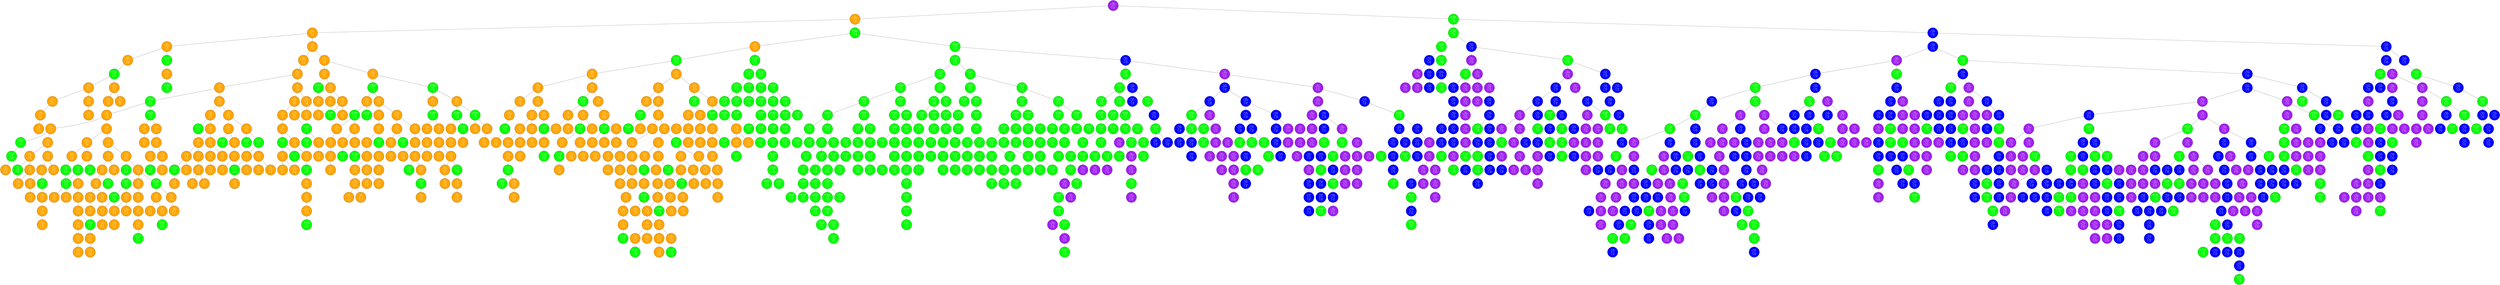 graph G {
	rankdir=TB;
	node [shape=circle];
	"0x55d6fdf53690" [label="line
p: 10000
hc: 0
X: 231\nY: 224", color=black, fontcolor=white, style=filled, fillcolor=purple];
	"0x55d6fdf53690" -- "0x55d6fdf5b890";
	"0x55d6fdf5b890" [label="text
p: 9995
hc: 1
X: 96\nY: 54", color=black, fontcolor=white, style=filled, fillcolor=orange];
	"0x55d6fdf5b890" -- "0x55d6fdf56e10";
	"0x55d6fdf56e10" [label="text
p: 9860
hc: 1
X: 16\nY: 74", color=black, fontcolor=white, style=filled, fillcolor=orange];
	"0x55d6fdf56e10" -- "0x55d6fdf5a310";
	"0x55d6fdf5a310" [label="text
p: 8806
hc: 0
X: 16\nY: 234", color=black, fontcolor=white, style=filled, fillcolor=orange];
	"0x55d6fdf5a310" -- "0x55d6fdf66810";
	"0x55d6fdf66810" [label="text
p: 8167
hc: 1
X: 16\nY: 84", color=black, fontcolor=white, style=filled, fillcolor=orange];
	"0x55d6fdf66810" -- "0x55d6fdf60010";
	"0x55d6fdf60010" [label="rectangle
p: 5633
hc: 0
X: 16\nY: 154", color=black, fontcolor=white, style=filled, fillcolor=green];
	"0x55d6fdf60010" -- "0x55d6fdf62e10";
	"0x55d6fdf62e10" [label="text
p: 3532
hc: 0
X: 16\nY: 164", color=black, fontcolor=white, style=filled, fillcolor=orange];
	"0x55d6fdf62e10" -- "0x55d6fdf63490";
	"0x55d6fdf63490" [label="text
p: 2716
hc: 1
X: 16\nY: 114", color=black, fontcolor=white, style=filled, fillcolor=orange];
	"0x55d6fdf63490" -- "0x55d6fdf64190";
	"0x55d6fdf64190" [label="text
p: 1717
hc: 1
X: 16\nY: 94", color=black, fontcolor=white, style=filled, fillcolor=orange];
	"0x55d6fdf64190" -- "0x55d6fdf63990";
	"0x55d6fdf63990" [label="text
p: 781
hc: 0
X: 16\nY: 264", color=black, fontcolor=white, style=filled, fillcolor=orange];
	"0x55d6fdf62e10" -- "0x55d6fdf61510";
	"0x55d6fdf61510" [label="text
p: 2160
hc: 0
X: 16\nY: 194", color=black, fontcolor=white, style=filled, fillcolor=orange];
	"0x55d6fdf61510" -- "0x55d6fdf62810";
	"0x55d6fdf62810" [label="text
p: 1171
hc: 0
X: 16\nY: 14", color=black, fontcolor=white, style=filled, fillcolor=orange];
	"0x55d6fdf60010" -- "0x55d6fdf5be10";
	"0x55d6fdf5be10" [label="text
p: 5324
hc: 0
X: 16\nY: 174", color=black, fontcolor=white, style=filled, fillcolor=orange];
	"0x55d6fdf5be10" -- "0x55d6fdf5f410";
	"0x55d6fdf5f410" [label="text
p: 803
hc: 1
X: 16\nY: 64", color=black, fontcolor=white, style=filled, fillcolor=orange];
	"0x55d6fdf5be10" -- "0x55d6fdf5b910";
	"0x55d6fdf5b910" [label="text
p: 929
hc: 1
X: 16\nY: 54", color=black, fontcolor=white, style=filled, fillcolor=orange];
	"0x55d6fdf5a310" -- "0x55d6fdf58710";
	"0x55d6fdf58710" [label="rectangle
p: 4133
hc: 0
X: 16\nY: 144", color=black, fontcolor=white, style=filled, fillcolor=green];
	"0x55d6fdf58710" -- "0x55d6fdf59910";
	"0x55d6fdf59910" [label="text
p: 3383
hc: 1
X: 16\nY: 24", color=black, fontcolor=white, style=filled, fillcolor=orange];
	"0x55d6fdf59910" -- "0x55d6fdf58b10";
	"0x55d6fdf58b10" [label="rectangle
p: 2728
hc: 0
X: 16\nY: 134", color=black, fontcolor=white, style=filled, fillcolor=green];
	"0x55d6fdf56e10" -- "0x55d6fdf51d90";
	"0x55d6fdf51d90" [label="text
p: 9847
hc: 0
X: 66\nY: 234", color=black, fontcolor=white, style=filled, fillcolor=orange];
	"0x55d6fdf51d90" -- "0x55d6fdf51b10";
	"0x55d6fdf51b10" [label="text
p: 9825
hc: 1
X: 16\nY: 34", color=black, fontcolor=white, style=filled, fillcolor=orange];
	"0x55d6fdf51b10" -- "0x55d6fdf54f10";
	"0x55d6fdf54f10" [label="text
p: 9667
hc: 0
X: 56\nY: 224", color=black, fontcolor=white, style=filled, fillcolor=orange];
	"0x55d6fdf54f10" -- "0x55d6fdf4fa90";
	"0x55d6fdf4fa90" [label="text
p: 9628
hc: 1
X: 46\nY: 84", color=black, fontcolor=white, style=filled, fillcolor=orange];
	"0x55d6fdf4fa90" -- "0x55d6fdf66290";
	"0x55d6fdf66290" [label="rectangle
p: 9576
hc: 0
X: 46\nY: 124", color=black, fontcolor=white, style=filled, fillcolor=green];
	"0x55d6fdf66290" -- "0x55d6fdf58a10";
	"0x55d6fdf58a10" [label="text
p: 9353
hc: 0
X: 26\nY: 184", color=black, fontcolor=white, style=filled, fillcolor=orange];
	"0x55d6fdf58a10" -- "0x55d6fdf4ad90";
	"0x55d6fdf4ad90" [label="text
p: 9240
hc: 0
X: 16\nY: 254", color=black, fontcolor=white, style=filled, fillcolor=orange];
	"0x55d6fdf4ad90" -- "0x55d6fdf4bf90";
	"0x55d6fdf4bf90" [label="rectangle
p: 7876
hc: 0
X: 16\nY: 124", color=black, fontcolor=white, style=filled, fillcolor=green];
	"0x55d6fdf4bf90" -- "0x55d6fdf50790";
	"0x55d6fdf50790" [label="rectangle
p: 5197
hc: 0
X: 16\nY: 164", color=black, fontcolor=white, style=filled, fillcolor=green];
	"0x55d6fdf50790" -- "0x55d6fdf4fe90";
	"0x55d6fdf4fe90" [label="text
p: 4697
hc: 0
X: 16\nY: 184", color=black, fontcolor=white, style=filled, fillcolor=orange];
	"0x55d6fdf4ad90" -- "0x55d6fdf46d90";
	"0x55d6fdf46d90" [label="text
p: 8638
hc: 0
X: 16\nY: 224", color=black, fontcolor=white, style=filled, fillcolor=orange];
	"0x55d6fdf46d90" -- "0x55d6fdf48510";
	"0x55d6fdf48510" [label="text
p: 7496
hc: 0
X: 16\nY: 204", color=black, fontcolor=white, style=filled, fillcolor=orange];
	"0x55d6fdf48510" -- "0x55d6fdf49610";
	"0x55d6fdf49610" [label="rectangle
p: 465
hc: 0
X: 16\nY: 114", color=black, fontcolor=white, style=filled, fillcolor=green];
	"0x55d6fdf48510" -- "0x55d6fdf47190";
	"0x55d6fdf47190" [label="text
p: 6048
hc: 0
X: 16\nY: 214", color=black, fontcolor=white, style=filled, fillcolor=orange];
	"0x55d6fdf47190" -- "0x55d6fdf48290";
	"0x55d6fdf48290" [label="text
p: 3918
hc: 1
X: 16\nY: 44", color=black, fontcolor=white, style=filled, fillcolor=orange];
	"0x55d6fdf46d90" -- "0x55d6fdf5dd90";
	"0x55d6fdf5dd90" [label="text
p: 8482
hc: 0
X: 26\nY: 224", color=black, fontcolor=white, style=filled, fillcolor=orange];
	"0x55d6fdf5dd90" -- "0x55d6fdf67490";
	"0x55d6fdf67490" [label="text
p: 8237
hc: 1
X: 26\nY: 104", color=black, fontcolor=white, style=filled, fillcolor=orange];
	"0x55d6fdf67490" -- "0x55d6fdf44390";
	"0x55d6fdf44390" [label="text
p: 6957
hc: 0
X: 16\nY: 244", color=black, fontcolor=white, style=filled, fillcolor=orange];
	"0x55d6fdf44390" -- "0x55d6fdf44e90";
	"0x55d6fdf44e90" [label="text
p: 1781
hc: 1
X: 16\nY: 104", color=black, fontcolor=white, style=filled, fillcolor=orange];
	"0x55d6fdf67490" -- "0x55d6fdf5f810";
	"0x55d6fdf5f810" [label="rectangle
p: 6337
hc: 0
X: 26\nY: 114", color=black, fontcolor=white, style=filled, fillcolor=green];
	"0x55d6fdf5f810" -- "0x55d6fdf66a90";
	"0x55d6fdf66a90" [label="text
p: 3948
hc: 0
X: 26\nY: 14", color=black, fontcolor=white, style=filled, fillcolor=orange];
	"0x55d6fdf66a90" -- "0x55d6fdf61a10";
	"0x55d6fdf61a10" [label="text
p: 3762
hc: 0
X: 26\nY: 194", color=black, fontcolor=white, style=filled, fillcolor=orange];
	"0x55d6fdf61a10" -- "0x55d6fdf65110";
	"0x55d6fdf65110" [label="text
p: 1852
hc: 0
X: 26\nY: 234", color=black, fontcolor=white, style=filled, fillcolor=orange];
	"0x55d6fdf5dd90" -- "0x55d6fdf5ca90";
	"0x55d6fdf5ca90" [label="text
p: 2009
hc: 0
X: 26\nY: 214", color=black, fontcolor=white, style=filled, fillcolor=orange];
	"0x55d6fdf58a10" -- "0x55d6fdf45610";
	"0x55d6fdf45610" [label="text
p: 8536
hc: 0
X: 26\nY: 244", color=black, fontcolor=white, style=filled, fillcolor=orange];
	"0x55d6fdf45610" -- "0x55d6fdf56010";
	"0x55d6fdf56010" [label="text
p: 8208
hc: 1
X: 26\nY: 94", color=black, fontcolor=white, style=filled, fillcolor=orange];
	"0x55d6fdf56010" -- "0x55d6fdf56d10";
	"0x55d6fdf56d10" [label="text
p: 5652
hc: 1
X: 26\nY: 24", color=black, fontcolor=white, style=filled, fillcolor=orange];
	"0x55d6fdf56d10" -- "0x55d6fdf56310";
	"0x55d6fdf56310" [label="rectangle
p: 4956
hc: 0
X: 26\nY: 164", color=black, fontcolor=white, style=filled, fillcolor=green];
	"0x55d6fdf56010" -- "0x55d6fdf46990";
	"0x55d6fdf46990" [label="text
p: 7984
hc: 1
X: 26\nY: 74", color=black, fontcolor=white, style=filled, fillcolor=orange];
	"0x55d6fdf46990" -- "0x55d6fdf51510";
	"0x55d6fdf51510" [label="rectangle
p: 7861
hc: 0
X: 26\nY: 124", color=black, fontcolor=white, style=filled, fillcolor=green];
	"0x55d6fdf51510" -- "0x55d6fdf54010";
	"0x55d6fdf54010" [label="rectangle
p: 5294
hc: 0
X: 26\nY: 154", color=black, fontcolor=white, style=filled, fillcolor=green];
	"0x55d6fdf54010" -- "0x55d6fdf54e10";
	"0x55d6fdf54e10" [label="text
p: 4046
hc: 1
X: 26\nY: 84", color=black, fontcolor=white, style=filled, fillcolor=orange];
	"0x55d6fdf54010" -- "0x55d6fdf52210";
	"0x55d6fdf52210" [label="text
p: 4262
hc: 1
X: 26\nY: 114", color=black, fontcolor=white, style=filled, fillcolor=orange];
	"0x55d6fdf51510" -- "0x55d6fdf47910";
	"0x55d6fdf47910" [label="text
p: 6612
hc: 1
X: 26\nY: 54", color=black, fontcolor=white, style=filled, fillcolor=orange];
	"0x55d6fdf47910" -- "0x55d6fdf47b90";
	"0x55d6fdf47b90" [label="text
p: 4559
hc: 0
X: 26\nY: 204", color=black, fontcolor=white, style=filled, fillcolor=orange];
	"0x55d6fdf47b90" -- "0x55d6fdf4b490";
	"0x55d6fdf4b490" [label="text
p: 4162
hc: 1
X: 26\nY: 34", color=black, fontcolor=white, style=filled, fillcolor=orange];
	"0x55d6fdf4b490" -- "0x55d6fdf4fe10";
	"0x55d6fdf4fe10" [label="text
p: 3827
hc: 0
X: 26\nY: 254", color=black, fontcolor=white, style=filled, fillcolor=orange];
	"0x55d6fdf4fe10" -- "0x55d6fdf4b510";
	"0x55d6fdf4b510" [label="text
p: 1270
hc: 1
X: 26\nY: 64", color=black, fontcolor=white, style=filled, fillcolor=orange];
	"0x55d6fdf4b510" -- "0x55d6fdf4ea90";
	"0x55d6fdf4ea90" [label="text
p: 536
hc: 0
X: 26\nY: 174", color=black, fontcolor=white, style=filled, fillcolor=orange];
	"0x55d6fdf4b490" -- "0x55d6fdf49510";
	"0x55d6fdf49510" [label="rectangle
p: 3546
hc: 0
X: 26\nY: 144", color=black, fontcolor=white, style=filled, fillcolor=green];
	"0x55d6fdf49510" -- "0x55d6fdf49410";
	"0x55d6fdf49410" [label="text
p: 2727
hc: 1
X: 26\nY: 44", color=black, fontcolor=white, style=filled, fillcolor=orange];
	"0x55d6fdf49410" -- "0x55d6fdf48b90";
	"0x55d6fdf48b90" [label="text
p: 1083
hc: 0
X: 26\nY: 164", color=black, fontcolor=white, style=filled, fillcolor=orange];
	"0x55d6fdf46990" -- "0x55d6fdf46010";
	"0x55d6fdf46010" [label="rectangle
p: 1311
hc: 0
X: 26\nY: 134", color=black, fontcolor=white, style=filled, fillcolor=green];
	"0x55d6fdf45610" -- "0x55d6fdf59b10";
	"0x55d6fdf59b10" [label="text
p: 7753
hc: 0
X: 36\nY: 194", color=black, fontcolor=white, style=filled, fillcolor=orange];
	"0x55d6fdf59b10" -- "0x55d6fdf5e110";
	"0x55d6fdf5e110" [label="text
p: 6890
hc: 0
X: 36\nY: 14", color=black, fontcolor=white, style=filled, fillcolor=orange];
	"0x55d6fdf5e110" -- "0x55d6fdf64310";
	"0x55d6fdf64310" [label="text
p: 5791
hc: 1
X: 36\nY: 64", color=black, fontcolor=white, style=filled, fillcolor=orange];
	"0x55d6fdf64310" -- "0x55d6fdf65c10";
	"0x55d6fdf65c10" [label="text
p: 3672
hc: 0
X: 36\nY: 164", color=black, fontcolor=white, style=filled, fillcolor=orange];
	"0x55d6fdf65c10" -- "0x55d6fdf44a90";
	"0x55d6fdf44a90" [label="text
p: 2479
hc: 0
X: 26\nY: 264", color=black, fontcolor=white, style=filled, fillcolor=orange];
	"0x55d6fdf44a90" -- "0x55d6fdf66d90";
	"0x55d6fdf66d90" [label="text
p: 1696
hc: 1
X: 36\nY: 84", color=black, fontcolor=white, style=filled, fillcolor=orange];
	"0x55d6fdf65c10" -- "0x55d6fdf64b90";
	"0x55d6fdf64b90" [label="text
p: 1969
hc: 0
X: 36\nY: 264", color=black, fontcolor=white, style=filled, fillcolor=orange];
	"0x55d6fdf64310" -- "0x55d6fdf5f890";
	"0x55d6fdf5f890" [label="rectangle
p: 4637
hc: 0
X: 36\nY: 134", color=black, fontcolor=white, style=filled, fillcolor=green];
	"0x55d6fdf5e110" -- "0x55d6fdf5c690";
	"0x55d6fdf5c690" [label="text
p: 3609
hc: 0
X: 36\nY: 224", color=black, fontcolor=white, style=filled, fillcolor=orange];
	"0x55d6fdf59b10" -- "0x55d6fdf4fb90";
	"0x55d6fdf4fb90" [label="text
p: 7349
hc: 1
X: 36\nY: 104", color=black, fontcolor=white, style=filled, fillcolor=orange];
	"0x55d6fdf4fb90" -- "0x55d6fdf50e90";
	"0x55d6fdf50e90" [label="rectangle
p: 6799
hc: 0
X: 36\nY: 164", color=black, fontcolor=white, style=filled, fillcolor=green];
	"0x55d6fdf50e90" -- "0x55d6fdf56c90";
	"0x55d6fdf56c90" [label="rectangle
p: 6419
hc: 0
X: 36\nY: 114", color=black, fontcolor=white, style=filled, fillcolor=green];
	"0x55d6fdf56c90" -- "0x55d6fdf57d90";
	"0x55d6fdf57d90" [label="rectangle
p: 5211
hc: 0
X: 36\nY: 144", color=black, fontcolor=white, style=filled, fillcolor=green];
	"0x55d6fdf57d90" -- "0x55d6fdf58b90";
	"0x55d6fdf58b90" [label="text
p: 4704
hc: 0
X: 36\nY: 184", color=black, fontcolor=white, style=filled, fillcolor=orange];
	"0x55d6fdf58b90" -- "0x55d6fdf59210";
	"0x55d6fdf59210" [label="text
p: 3010
hc: 0
X: 36\nY: 244", color=black, fontcolor=white, style=filled, fillcolor=orange];
	"0x55d6fdf56c90" -- "0x55d6fdf53710";
	"0x55d6fdf53710" [label="text
p: 5670
hc: 1
X: 36\nY: 94", color=black, fontcolor=white, style=filled, fillcolor=orange];
	"0x55d6fdf53710" -- "0x55d6fdf56210";
	"0x55d6fdf56210" [label="text
p: 3106
hc: 0
X: 36\nY: 214", color=black, fontcolor=white, style=filled, fillcolor=orange];
	"0x55d6fdf56210" -- "0x55d6fdf54d90";
	"0x55d6fdf54d90" [label="text
p: 476
hc: 1
X: 36\nY: 54", color=black, fontcolor=white, style=filled, fillcolor=orange];
	"0x55d6fdf53710" -- "0x55d6fdf52410";
	"0x55d6fdf52410" [label="text
p: 3309
hc: 0
X: 36\nY: 174", color=black, fontcolor=white, style=filled, fillcolor=orange];
	"0x55d6fdf4fb90" -- "0x55d6fdf48010";
	"0x55d6fdf48010" [label="text
p: 7199
hc: 0
X: 36\nY: 204", color=black, fontcolor=white, style=filled, fillcolor=orange];
	"0x55d6fdf48010" -- "0x55d6fdf4f010";
	"0x55d6fdf4f010" [label="text
p: 3952
hc: 0
X: 36\nY: 234", color=black, fontcolor=white, style=filled, fillcolor=orange];
	"0x55d6fdf4f010" -- "0x55d6fdf4db10";
	"0x55d6fdf4db10" [label="text
p: 2731
hc: 1
X: 36\nY: 24", color=black, fontcolor=white, style=filled, fillcolor=orange];
	"0x55d6fdf4db10" -- "0x55d6fdf48310";
	"0x55d6fdf48310" [label="text
p: 2018
hc: 1
X: 36\nY: 114", color=black, fontcolor=white, style=filled, fillcolor=orange];
	"0x55d6fdf48310" -- "0x55d6fdf4c190";
	"0x55d6fdf4c190" [label="text
p: 940
hc: 0
X: 36\nY: 254", color=black, fontcolor=white, style=filled, fillcolor=orange];
	"0x55d6fdf4c190" -- "0x55d6fdf4cd10";
	"0x55d6fdf4cd10" [label="rectangle
p: 863
hc: 0
X: 36\nY: 124", color=black, fontcolor=white, style=filled, fillcolor=green];
	"0x55d6fdf48010" -- "0x55d6fdf66b90";
	"0x55d6fdf66b90" [label="rectangle
p: 6408
hc: 0
X: 46\nY: 134", color=black, fontcolor=white, style=filled, fillcolor=green];
	"0x55d6fdf66b90" -- "0x55d6fdf46a10";
	"0x55d6fdf46a10" [label="text
p: 3992
hc: 1
X: 36\nY: 44", color=black, fontcolor=white, style=filled, fillcolor=orange];
	"0x55d6fdf46a10" -- "0x55d6fdf47490";
	"0x55d6fdf47490" [label="text
p: 1756
hc: 1
X: 36\nY: 34", color=black, fontcolor=white, style=filled, fillcolor=orange];
	"0x55d6fdf46a10" -- "0x55d6fdf45890";
	"0x55d6fdf45890" [label="text
p: 3634
hc: 1
X: 36\nY: 74", color=black, fontcolor=white, style=filled, fillcolor=orange];
	"0x55d6fdf45890" -- "0x55d6fdf44090";
	"0x55d6fdf44090" [label="rectangle
p: 524
hc: 0
X: 36\nY: 154", color=black, fontcolor=white, style=filled, fillcolor=green];
	"0x55d6fdf66b90" -- "0x55d6fdf66990";
	"0x55d6fdf66990" [label="text
p: 5216
hc: 0
X: 46\nY: 194", color=black, fontcolor=white, style=filled, fillcolor=orange];
	"0x55d6fdf66990" -- "0x55d6fdf66910";
	"0x55d6fdf66910" [label="text
p: 3804
hc: 1
X: 46\nY: 114", color=black, fontcolor=white, style=filled, fillcolor=orange];
	"0x55d6fdf66290" -- "0x55d6fdf62e90";
	"0x55d6fdf62e90" [label="rectangle
p: 9240
hc: 0
X: 46\nY: 164", color=black, fontcolor=white, style=filled, fillcolor=green];
	"0x55d6fdf62e90" -- "0x55d6fdf65e90";
	"0x55d6fdf65e90" [label="text
p: 7301
hc: 0
X: 46\nY: 244", color=black, fontcolor=white, style=filled, fillcolor=orange];
	"0x55d6fdf65e90" -- "0x55d6fdf63290";
	"0x55d6fdf63290" [label="text
p: 1223
hc: 1
X: 46\nY: 74", color=black, fontcolor=white, style=filled, fillcolor=orange];
	"0x55d6fdf62e90" -- "0x55d6fdf54990";
	"0x55d6fdf54990" [label="text
p: 8251
hc: 1
X: 46\nY: 24", color=black, fontcolor=white, style=filled, fillcolor=orange];
	"0x55d6fdf54990" -- "0x55d6fdf58490";
	"0x55d6fdf58490" [label="text
p: 5881
hc: 1
X: 46\nY: 54", color=black, fontcolor=white, style=filled, fillcolor=orange];
	"0x55d6fdf58490" -- "0x55d6fdf61090";
	"0x55d6fdf61090" [label="text
p: 5565
hc: 0
X: 46\nY: 264", color=black, fontcolor=white, style=filled, fillcolor=orange];
	"0x55d6fdf61090" -- "0x55d6fdf5ca10";
	"0x55d6fdf5ca10" [label="rectangle
p: 4062
hc: 0
X: 46\nY: 154", color=black, fontcolor=white, style=filled, fillcolor=green];
	"0x55d6fdf58490" -- "0x55d6fdf58090";
	"0x55d6fdf58090" [label="text
p: 4489
hc: 0
X: 46\nY: 164", color=black, fontcolor=white, style=filled, fillcolor=orange];
	"0x55d6fdf58090" -- "0x55d6fdf54a10";
	"0x55d6fdf54a10" [label="text
p: 118
hc: 1
X: 46\nY: 94", color=black, fontcolor=white, style=filled, fillcolor=orange];
	"0x55d6fdf4fa90" -- "0x55d6fdf64810";
	"0x55d6fdf64810" [label="text
p: 9520
hc: 0
X: 56\nY: 174", color=black, fontcolor=white, style=filled, fillcolor=orange];
	"0x55d6fdf64810" -- "0x55d6fdf4c910";
	"0x55d6fdf4c910" [label="text
p: 9448
hc: 0
X: 46\nY: 174", color=black, fontcolor=white, style=filled, fillcolor=orange];
	"0x55d6fdf4c910" -- "0x55d6fdf4ed10";
	"0x55d6fdf4ed10" [label="rectangle
p: 2142
hc: 0
X: 46\nY: 114", color=black, fontcolor=white, style=filled, fillcolor=green];
	"0x55d6fdf4c910" -- "0x55d6fdece460";
	"0x55d6fdece460" [label="text
p: 9404
hc: 0
X: 46\nY: 214", color=black, fontcolor=white, style=filled, fillcolor=orange];
	"0x55d6fdece460" -- "0x55d6fdf48f90";
	"0x55d6fdf48f90" [label="text
p: 8615
hc: 1
X: 46\nY: 104", color=black, fontcolor=white, style=filled, fillcolor=orange];
	"0x55d6fdf48f90" -- "0x55d6fdf49f90";
	"0x55d6fdf49f90" [label="text
p: 8389
hc: 0
X: 46\nY: 184", color=black, fontcolor=white, style=filled, fillcolor=orange];
	"0x55d6fdf49f90" -- "0x55d6fdf4a990";
	"0x55d6fdf4a990" [label="rectangle
p: 5206
hc: 0
X: 46\nY: 144", color=black, fontcolor=white, style=filled, fillcolor=green];
	"0x55d6fdf4a990" -- "0x55d6fdf4ba90";
	"0x55d6fdf4ba90" [label="text
p: 3411
hc: 0
X: 46\nY: 234", color=black, fontcolor=white, style=filled, fillcolor=orange];
	"0x55d6fdf49f90" -- "0x55d6fdf49710";
	"0x55d6fdf49710" [label="text
p: 114
hc: 1
X: 46\nY: 44", color=black, fontcolor=white, style=filled, fillcolor=orange];
	"0x55d6fdf48f90" -- "0x55d6fdf48c10";
	"0x55d6fdf48c10" [label="text
p: 8466
hc: 1
X: 46\nY: 34", color=black, fontcolor=white, style=filled, fillcolor=orange];
	"0x55d6fdf48c10" -- "0x55d6fdf45490";
	"0x55d6fdf45490" [label="text
p: 4953
hc: 0
X: 46\nY: 254", color=black, fontcolor=white, style=filled, fillcolor=orange];
	"0x55d6fdf45490" -- "0x55d6fdf48610";
	"0x55d6fdf48610" [label="text
p: 3518
hc: 1
X: 46\nY: 64", color=black, fontcolor=white, style=filled, fillcolor=orange];
	"0x55d6fdf45490" -- "0x55d6fdf43f10";
	"0x55d6fdf43f10" [label="text
p: 1758
hc: 0
X: 46\nY: 14", color=black, fontcolor=white, style=filled, fillcolor=orange];
	"0x55d6fdece460" -- "0x55d6fdf65910";
	"0x55d6fdf65910" [label="text
p: 7570
hc: 0
X: 56\nY: 194", color=black, fontcolor=white, style=filled, fillcolor=orange];
	"0x55d6fdf65910" -- "0x55d6fdecdfe0";
	"0x55d6fdecdfe0" [label="text
p: 7004
hc: 0
X: 46\nY: 224", color=black, fontcolor=white, style=filled, fillcolor=orange];
	"0x55d6fdecdfe0" -- "0x55d6fdece2e0";
	"0x55d6fdece2e0" [label="text
p: 3294
hc: 0
X: 46\nY: 204", color=black, fontcolor=white, style=filled, fillcolor=orange];
	"0x55d6fdf65910" -- "0x55d6fdf65510";
	"0x55d6fdf65510" [label="text
p: 423
hc: 0
X: 56\nY: 254", color=black, fontcolor=white, style=filled, fillcolor=orange];
	"0x55d6fdf64810" -- "0x55d6fdf5d210";
	"0x55d6fdf5d210" [label="text
p: 8027
hc: 0
X: 56\nY: 164", color=black, fontcolor=white, style=filled, fillcolor=orange];
	"0x55d6fdf5d210" -- "0x55d6fdf60310";
	"0x55d6fdf60310" [label="text
p: 7892
hc: 1
X: 56\nY: 94", color=black, fontcolor=white, style=filled, fillcolor=orange];
	"0x55d6fdf60310" -- "0x55d6fdf63410";
	"0x55d6fdf63410" [label="rectangle
p: 6948
hc: 0
X: 56\nY: 154", color=black, fontcolor=white, style=filled, fillcolor=green];
	"0x55d6fdf60310" -- "0x55d6fdf5de10";
	"0x55d6fdf5de10" [label="text
p: 5806
hc: 1
X: 56\nY: 44", color=black, fontcolor=white, style=filled, fillcolor=orange];
	"0x55d6fdf5de10" -- "0x55d6fdf5e710";
	"0x55d6fdf5e710" [label="text
p: 5419
hc: 1
X: 56\nY: 34", color=black, fontcolor=white, style=filled, fillcolor=orange];
	"0x55d6fdf5e710" -- "0x55d6fdf5ec10";
	"0x55d6fdf5ec10" [label="text
p: 542
hc: 1
X: 56\nY: 74", color=black, fontcolor=white, style=filled, fillcolor=orange];
	"0x55d6fdf5d210" -- "0x55d6fdf5c010";
	"0x55d6fdf5c010" [label="text
p: 7570
hc: 0
X: 56\nY: 234", color=black, fontcolor=white, style=filled, fillcolor=orange];
	"0x55d6fdf5c010" -- "0x55d6fdf5cc10";
	"0x55d6fdf5cc10" [label="rectangle
p: 4260
hc: 0
X: 56\nY: 144", color=black, fontcolor=white, style=filled, fillcolor=green];
	"0x55d6fdf5c010" -- "0x55d6fdf57b10";
	"0x55d6fdf57b10" [label="rectangle
p: 7423
hc: 0
X: 56\nY: 114", color=black, fontcolor=white, style=filled, fillcolor=green];
	"0x55d6fdf57b10" -- "0x55d6fdf59f10";
	"0x55d6fdf59f10" [label="text
p: 7392
hc: 1
X: 56\nY: 114", color=black, fontcolor=white, style=filled, fillcolor=orange];
	"0x55d6fdf59f10" -- "0x55d6fdf5a990";
	"0x55d6fdf5a990" [label="rectangle
p: 706
hc: 0
X: 56\nY: 164", color=black, fontcolor=white, style=filled, fillcolor=green];
	"0x55d6fdf5a990" -- "0x55d6fdf5b110";
	"0x55d6fdf5b110" [label="text
p: 207
hc: 0
X: 56\nY: 244", color=black, fontcolor=white, style=filled, fillcolor=orange];
	"0x55d6fdf59f10" -- "0x55d6fdf59010";
	"0x55d6fdf59010" [label="text
p: 916
hc: 0
X: 56\nY: 204", color=black, fontcolor=white, style=filled, fillcolor=orange];
	"0x55d6fdf57b10" -- "0x55d6fdf56b90";
	"0x55d6fdf56b90" [label="text
p: 6762
hc: 0
X: 56\nY: 184", color=black, fontcolor=white, style=filled, fillcolor=orange];
	"0x55d6fdf56b90" -- "0x55d6fdf57990";
	"0x55d6fdf57990" [label="text
p: 661
hc: 0
X: 56\nY: 214", color=black, fontcolor=white, style=filled, fillcolor=orange];
	"0x55d6fdf56b90" -- "0x55d6fdf56a10";
	"0x55d6fdf56a10" [label="text
p: 838
hc: 1
X: 56\nY: 24", color=black, fontcolor=white, style=filled, fillcolor=orange];
	"0x55d6fdf54f10" -- "0x55d6fdf57490";
	"0x55d6fdf57490" [label="text
p: 9341
hc: 0
X: 66\nY: 194", color=black, fontcolor=white, style=filled, fillcolor=orange];
	"0x55d6fdf57490" -- "0x55d6fdf5ce10";
	"0x55d6fdf5ce10" [label="text
p: 8893
hc: 1
X: 66\nY: 94", color=black, fontcolor=white, style=filled, fillcolor=orange];
	"0x55d6fdf5ce10" -- "0x55d6fdf54610";
	"0x55d6fdf54610" [label="text
p: 7628
hc: 0
X: 56\nY: 14", color=black, fontcolor=white, style=filled, fillcolor=orange];
	"0x55d6fdf54610" -- "0x55d6fdf44290";
	"0x55d6fdf44290" [label="text
p: 6568
hc: 1
X: 56\nY: 84", color=black, fontcolor=white, style=filled, fillcolor=orange];
	"0x55d6fdf44290" -- "0x55d6fdf47890";
	"0x55d6fdf47890" [label="rectangle
p: 5245
hc: 0
X: 56\nY: 124", color=black, fontcolor=white, style=filled, fillcolor=green];
	"0x55d6fdf47890" -- "0x55d6fdf4ca90";
	"0x55d6fdf4ca90" [label="text
p: 5218
hc: 1
X: 56\nY: 54", color=black, fontcolor=white, style=filled, fillcolor=orange];
	"0x55d6fdf4ca90" -- "0x55d6fdf4f790";
	"0x55d6fdf4f790" [label="text
p: 1572
hc: 1
X: 56\nY: 64", color=black, fontcolor=white, style=filled, fillcolor=orange];
	"0x55d6fdf4ca90" -- "0x55d6fdf4b090";
	"0x55d6fdf4b090" [label="text
p: 4521
hc: 0
X: 56\nY: 264", color=black, fontcolor=white, style=filled, fillcolor=orange];
	"0x55d6fdf47890" -- "0x55d6fdf45a90";
	"0x55d6fdf45a90" [label="rectangle
p: 4227
hc: 0
X: 56\nY: 134", color=black, fontcolor=white, style=filled, fillcolor=green];
	"0x55d6fdf44290" -- "0x55d6fdecde60";
	"0x55d6fdecde60" [label="text
p: 5916
hc: 1
X: 56\nY: 104", color=black, fontcolor=white, style=filled, fillcolor=orange];
	"0x55d6fdecde60" -- "0x55d6fdf67090";
	"0x55d6fdf67090" [label="text
p: 5710
hc: 0
X: 66\nY: 224", color=black, fontcolor=white, style=filled, fillcolor=orange];
	"0x55d6fdf67090" -- "0x55d6fdf64910";
	"0x55d6fdf64910" [label="rectangle
p: 3787
hc: 0
X: 66\nY: 124", color=black, fontcolor=white, style=filled, fillcolor=green];
	"0x55d6fdf64910" -- "0x55d6fdf63d10";
	"0x55d6fdf63d10" [label="text
p: 3696
hc: 1
X: 66\nY: 24", color=black, fontcolor=white, style=filled, fillcolor=orange];
	"0x55d6fdf63d10" -- "0x55d6fdf5e410";
	"0x55d6fdf5e410" [label="text
p: 2795
hc: 0
X: 66\nY: 244", color=black, fontcolor=white, style=filled, fillcolor=orange];
	"0x55d6fdf5e410" -- "0x55d6fdf5fb10";
	"0x55d6fdf5fb10" [label="text
p: 2455
hc: 1
X: 66\nY: 84", color=black, fontcolor=white, style=filled, fillcolor=orange];
	"0x55d6fdf5fb10" -- "0x55d6fdf61910";
	"0x55d6fdf61910" [label="rectangle
p: 1059
hc: 0
X: 66\nY: 114", color=black, fontcolor=white, style=filled, fillcolor=green];
	"0x55d6fdf5ce10" -- "0x55d6fdf57690";
	"0x55d6fdf57690" [label="text
p: 7055
hc: 0
X: 66\nY: 254", color=black, fontcolor=white, style=filled, fillcolor=orange];
	"0x55d6fdf57690" -- "0x55d6fdf5b090";
	"0x55d6fdf5b090" [label="rectangle
p: 6627
hc: 0
X: 66\nY: 144", color=black, fontcolor=white, style=filled, fillcolor=green];
	"0x55d6fdf5b090" -- "0x55d6fdf5c510";
	"0x55d6fdf5c510" [label="rectangle
p: 1583
hc: 0
X: 66\nY: 164", color=black, fontcolor=white, style=filled, fillcolor=green];
	"0x55d6fdf5b090" -- "0x55d6fdf58390";
	"0x55d6fdf58390" [label="text
p: 3941
hc: 1
X: 66\nY: 54", color=black, fontcolor=white, style=filled, fillcolor=orange];
	"0x55d6fdf58390" -- "0x55d6fdf57a10";
	"0x55d6fdf57a10" [label="text
p: 1181
hc: 0
X: 66\nY: 184", color=black, fontcolor=white, style=filled, fillcolor=orange];
	"0x55d6fdf57490" -- "0x55d6fdf52c10";
	"0x55d6fdf52c10" [label="text
p: 7087
hc: 0
X: 66\nY: 204", color=black, fontcolor=white, style=filled, fillcolor=orange];
	"0x55d6fdf52c10" -- "0x55d6fdf52190";
	"0x55d6fdf52190" [label="text
p: 6126
hc: 0
X: 66\nY: 264", color=black, fontcolor=white, style=filled, fillcolor=orange];
	"0x55d6fdf51d90" -- "0x55d6fdf46890";
	"0x55d6fdf46890" [label="text
p: 9766
hc: 1
X: 66\nY: 34", color=black, fontcolor=white, style=filled, fillcolor=orange];
	"0x55d6fdf46890" -- "0x55d6fdf4c010";
	"0x55d6fdf4c010" [label="text
p: 8972
hc: 1
X: 66\nY: 64", color=black, fontcolor=white, style=filled, fillcolor=orange];
	"0x55d6fdf4c010" -- "0x55d6fdf4c310";
	"0x55d6fdf4c310" [label="rectangle
p: 7327
hc: 0
X: 66\nY: 154", color=black, fontcolor=white, style=filled, fillcolor=green];
	"0x55d6fdf4c310" -- "0x55d6fdf4f910";
	"0x55d6fdf4f910" [label="text
p: 2019
hc: 1
X: 66\nY: 74", color=black, fontcolor=white, style=filled, fillcolor=orange];
	"0x55d6fdf4f910" -- "0x55d6fdf4f890";
	"0x55d6fdf4f890" [label="text
p: 523
hc: 0
X: 66\nY: 14", color=black, fontcolor=white, style=filled, fillcolor=orange];
	"0x55d6fdf4c010" -- "0x55d6fdf49490";
	"0x55d6fdf49490" [label="text
p: 8050
hc: 1
X: 66\nY: 104", color=black, fontcolor=white, style=filled, fillcolor=orange];
	"0x55d6fdf49490" -- "0x55d6fdf4aa10";
	"0x55d6fdf4aa10" [label="text
p: 777
hc: 0
X: 66\nY: 174", color=black, fontcolor=white, style=filled, fillcolor=orange];
	"0x55d6fdf49490" -- "0x55d6fdf48190";
	"0x55d6fdf48190" [label="text
p: 5926
hc: 0
X: 66\nY: 164", color=black, fontcolor=white, style=filled, fillcolor=orange];
	"0x55d6fdf48190" -- "0x55d6fdf48690";
	"0x55d6fdf48690" [label="rectangle
p: 1337
hc: 0
X: 66\nY: 134", color=black, fontcolor=white, style=filled, fillcolor=green];
	"0x55d6fdf48190" -- "0x55d6fdf48110";
	"0x55d6fdf48110" [label="text
p: 3808
hc: 1
X: 66\nY: 44", color=black, fontcolor=white, style=filled, fillcolor=orange];
	"0x55d6fdf46890" -- "0x55d6fdf56f10";
	"0x55d6fdf56f10" [label="text
p: 9684
hc: 0
X: 86\nY: 164", color=black, fontcolor=white, style=filled, fillcolor=orange];
	"0x55d6fdf56f10" -- "0x55d6fdf56a90";
	"0x55d6fdf56a90" [label="rectangle
p: 9325
hc: 0
X: 76\nY: 134", color=black, fontcolor=white, style=filled, fillcolor=green];
	"0x55d6fdf56a90" -- "0x55d6fdf59090";
	"0x55d6fdf59090" [label="text
p: 8802
hc: 0
X: 76\nY: 164", color=black, fontcolor=white, style=filled, fillcolor=orange];
	"0x55d6fdf59090" -- "0x55d6fdf5f190";
	"0x55d6fdf5f190" [label="rectangle
p: 8218
hc: 0
X: 76\nY: 124", color=black, fontcolor=white, style=filled, fillcolor=green];
	"0x55d6fdf5f190" -- "0x55d6fdf45c90";
	"0x55d6fdf45c90" [label="text
p: 7414
hc: 0
X: 66\nY: 214", color=black, fontcolor=white, style=filled, fillcolor=orange];
	"0x55d6fdf45c90" -- "0x55d6fdf62a10";
	"0x55d6fdf62a10" [label="text
p: 5812
hc: 1
X: 76\nY: 84", color=black, fontcolor=white, style=filled, fillcolor=orange];
	"0x55d6fdf62a10" -- "0x55d6fdf44e10";
	"0x55d6fdf44e10" [label="text
p: 4389
hc: 1
X: 66\nY: 114", color=black, fontcolor=white, style=filled, fillcolor=orange];
	"0x55d6fdf44e10" -- "0x55d6fdf63090";
	"0x55d6fdf63090" [label="text
p: 388
hc: 1
X: 76\nY: 94", color=black, fontcolor=white, style=filled, fillcolor=orange];
	"0x55d6fdf5f190" -- "0x55d6fdf5a790";
	"0x55d6fdf5a790" [label="text
p: 3841
hc: 0
X: 76\nY: 244", color=black, fontcolor=white, style=filled, fillcolor=orange];
	"0x55d6fdf5a790" -- "0x55d6fdf5c390";
	"0x55d6fdf5c390" [label="text
p: 3399
hc: 1
X: 76\nY: 54", color=black, fontcolor=white, style=filled, fillcolor=orange];
	"0x55d6fdf5c390" -- "0x55d6fdf5d790";
	"0x55d6fdf5d790" [label="rectangle
p: 3113
hc: 0
X: 76\nY: 164", color=black, fontcolor=white, style=filled, fillcolor=green];
	"0x55d6fdf5a790" -- "0x55d6fdf59810";
	"0x55d6fdf59810" [label="text
p: 3696
hc: 0
X: 76\nY: 204", color=black, fontcolor=white, style=filled, fillcolor=orange];
	"0x55d6fdf59810" -- "0x55d6fdf59110";
	"0x55d6fdf59110" [label="rectangle
p: 1564
hc: 0
X: 76\nY: 154", color=black, fontcolor=white, style=filled, fillcolor=green];
	"0x55d6fdf59090" -- "0x55d6fdf58f10";
	"0x55d6fdf58f10" [label="rectangle
p: 6500
hc: 0
X: 76\nY: 114", color=black, fontcolor=white, style=filled, fillcolor=green];
	"0x55d6fdf56a90" -- "0x55d6fdf44990";
	"0x55d6fdf44990" [label="text
p: 8484
hc: 1
X: 76\nY: 24", color=black, fontcolor=white, style=filled, fillcolor=orange];
	"0x55d6fdf44990" -- "0x55d6fdf56610";
	"0x55d6fdf56610" [label="text
p: 7505
hc: 1
X: 76\nY: 34", color=black, fontcolor=white, style=filled, fillcolor=orange];
	"0x55d6fdf56610" -- "0x55d6fdf4c710";
	"0x55d6fdf4c710" [label="text
p: 6839
hc: 0
X: 76\nY: 254", color=black, fontcolor=white, style=filled, fillcolor=orange];
	"0x55d6fdf4c710" -- "0x55d6fdf53d90";
	"0x55d6fdf53d90" [label="text
p: 5045
hc: 0
X: 76\nY: 174", color=black, fontcolor=white, style=filled, fillcolor=orange];
	"0x55d6fdf53d90" -- "0x55d6fdf50a10";
	"0x55d6fdf50a10" [label="text
p: 3152
hc: 0
X: 76\nY: 14", color=black, fontcolor=white, style=filled, fillcolor=orange];
	"0x55d6fdf50a10" -- "0x55d6fdf50b10";
	"0x55d6fdf50b10" [label="text
p: 3120
hc: 0
X: 76\nY: 194", color=black, fontcolor=white, style=filled, fillcolor=orange];
	"0x55d6fdf50b10" -- "0x55d6fdf52a10";
	"0x55d6fdf52a10" [label="text
p: 2868
hc: 1
X: 76\nY: 104", color=black, fontcolor=white, style=filled, fillcolor=orange];
	"0x55d6fdf52a10" -- "0x55d6fdf53d10";
	"0x55d6fdf53d10" [label="text
p: 1492
hc: 0
X: 76\nY: 224", color=black, fontcolor=white, style=filled, fillcolor=orange];
	"0x55d6fdf52a10" -- "0x55d6fdf50f90";
	"0x55d6fdf50f90" [label="text
p: 1554
hc: 1
X: 76\nY: 44", color=black, fontcolor=white, style=filled, fillcolor=orange];
	"0x55d6fdf50a10" -- "0x55d6fdf4f510";
	"0x55d6fdf4f510" [label="text
p: 2378
hc: 0
X: 76\nY: 264", color=black, fontcolor=white, style=filled, fillcolor=orange];
	"0x55d6fdf4f510" -- "0x55d6fdf50710";
	"0x55d6fdf50710" [label="text
p: 427
hc: 0
X: 76\nY: 214", color=black, fontcolor=white, style=filled, fillcolor=orange];
	"0x55d6fdf4f510" -- "0x55d6fdf4e790";
	"0x55d6fdf4e790" [label="text
p: 1198
hc: 1
X: 76\nY: 114", color=black, fontcolor=white, style=filled, fillcolor=orange];
	"0x55d6fdf4c710" -- "0x55d6fdf46410";
	"0x55d6fdf46410" [label="rectangle
p: 6287
hc: 0
X: 76\nY: 144", color=black, fontcolor=white, style=filled, fillcolor=green];
	"0x55d6fdf46410" -- "0x55d6fdf49990";
	"0x55d6fdf49990" [label="text
p: 3815
hc: 0
X: 76\nY: 234", color=black, fontcolor=white, style=filled, fillcolor=orange];
	"0x55d6fdf49990" -- "0x55d6fdf46d10";
	"0x55d6fdf46d10" [label="text
p: 982
hc: 0
X: 76\nY: 184", color=black, fontcolor=white, style=filled, fillcolor=orange];
	"0x55d6fdf44990" -- "0x55d6fdf62110";
	"0x55d6fdf62110" [label="text
p: 8010
hc: 0
X: 86\nY: 234", color=black, fontcolor=white, style=filled, fillcolor=orange];
	"0x55d6fdf62110" -- "0x55d6fdf67010";
	"0x55d6fdf67010" [label="text
p: 7324
hc: 0
X: 86\nY: 194", color=black, fontcolor=white, style=filled, fillcolor=orange];
	"0x55d6fdf67010" -- "0x55d6fdf43f90";
	"0x55d6fdf43f90" [label="text
p: 6985
hc: 1
X: 76\nY: 74", color=black, fontcolor=white, style=filled, fillcolor=orange];
	"0x55d6fdf43f90" -- "0x55d6fdf44110";
	"0x55d6fdf44110" [label="text
p: 3468
hc: 1
X: 76\nY: 64", color=black, fontcolor=white, style=filled, fillcolor=orange];
	"0x55d6fdf67010" -- "0x55d6fdf63510";
	"0x55d6fdf63510" [label="rectangle
p: 6501
hc: 0
X: 86\nY: 144", color=black, fontcolor=white, style=filled, fillcolor=green];
	"0x55d6fdf62110" -- "0x55d6fdf5d810";
	"0x55d6fdf5d810" [label="text
p: 6730
hc: 0
X: 86\nY: 184", color=black, fontcolor=white, style=filled, fillcolor=orange];
	"0x55d6fdf5d810" -- "0x55d6fdf5f610";
	"0x55d6fdf5f610" [label="text
p: 5088
hc: 0
X: 86\nY: 264", color=black, fontcolor=white, style=filled, fillcolor=orange];
	"0x55d6fdf5f610" -- "0x55d6fdf61f90";
	"0x55d6fdf61f90" [label="text
p: 1809
hc: 1
X: 86\nY: 24", color=black, fontcolor=white, style=filled, fillcolor=orange];
	"0x55d6fdf5d810" -- "0x55d6fdf5a010";
	"0x55d6fdf5a010" [label="text
p: 6001
hc: 1
X: 86\nY: 94", color=black, fontcolor=white, style=filled, fillcolor=orange];
	"0x55d6fdf5a010" -- "0x55d6fdf5b810";
	"0x55d6fdf5b810" [label="text
p: 5572
hc: 0
X: 86\nY: 244", color=black, fontcolor=white, style=filled, fillcolor=orange];
	"0x55d6fdf5b810" -- "0x55d6fdf5c810";
	"0x55d6fdf5c810" [label="rectangle
p: 4682
hc: 0
X: 86\nY: 154", color=black, fontcolor=white, style=filled, fillcolor=green];
	"0x55d6fdf5b810" -- "0x55d6fdf5ab10";
	"0x55d6fdf5ab10" [label="text
p: 4060
hc: 1
X: 86\nY: 84", color=black, fontcolor=white, style=filled, fillcolor=orange];
	"0x55d6fdf5ab10" -- "0x55d6fdf5b510";
	"0x55d6fdf5b510" [label="rectangle
p: 2311
hc: 0
X: 86\nY: 164", color=black, fontcolor=white, style=filled, fillcolor=green];
	"0x55d6fdf5b510" -- "0x55d6fdf5b210";
	"0x55d6fdf5b210" [label="text
p: 1959
hc: 1
X: 86\nY: 74", color=black, fontcolor=white, style=filled, fillcolor=orange];
	"0x55d6fdf5a010" -- "0x55d6fdf59690";
	"0x55d6fdf59690" [label="text
p: 3276
hc: 0
X: 86\nY: 174", color=black, fontcolor=white, style=filled, fillcolor=orange];
	"0x55d6fdf56f10" -- "0x55d6fdeceb60";
	"0x55d6fdeceb60" [label="rectangle
p: 9623
hc: 0
X: 86\nY: 134", color=black, fontcolor=white, style=filled, fillcolor=green];
	"0x55d6fdeceb60" -- "0x55d6fdf55310";
	"0x55d6fdf55310" [label="text
p: 9213
hc: 0
X: 86\nY: 214", color=black, fontcolor=white, style=filled, fillcolor=orange];
	"0x55d6fdf55310" -- "0x55d6fdf53e90";
	"0x55d6fdf53e90" [label="rectangle
p: 8351
hc: 0
X: 86\nY: 124", color=black, fontcolor=white, style=filled, fillcolor=green];
	"0x55d6fdf53e90" -- "0x55d6fdf54210";
	"0x55d6fdf54210" [label="text
p: 3663
hc: 1
X: 86\nY: 104", color=black, fontcolor=white, style=filled, fillcolor=orange];
	"0x55d6fdf53e90" -- "0x55d6fdf47110";
	"0x55d6fdf47110" [label="text
p: 6962
hc: 1
X: 86\nY: 114", color=black, fontcolor=white, style=filled, fillcolor=orange];
	"0x55d6fdf47110" -- "0x55d6fdf51590";
	"0x55d6fdf51590" [label="text
p: 5420
hc: 1
X: 86\nY: 44", color=black, fontcolor=white, style=filled, fillcolor=orange];
	"0x55d6fdf51590" -- "0x55d6fdf53390";
	"0x55d6fdf53390" [label="text
p: 1213
hc: 0
X: 86\nY: 14", color=black, fontcolor=white, style=filled, fillcolor=orange];
	"0x55d6fdf51590" -- "0x55d6fdf4ce10";
	"0x55d6fdf4ce10" [label="text
p: 4251
hc: 1
X: 86\nY: 54", color=black, fontcolor=white, style=filled, fillcolor=orange];
	"0x55d6fdf4ce10" -- "0x55d6fdf4e590";
	"0x55d6fdf4e590" [label="text
p: 3323
hc: 1
X: 86\nY: 34", color=black, fontcolor=white, style=filled, fillcolor=orange];
	"0x55d6fdf4e590" -- "0x55d6fdf4e990";
	"0x55d6fdf4e990" [label="text
p: 446
hc: 0
X: 86\nY: 204", color=black, fontcolor=white, style=filled, fillcolor=orange];
	"0x55d6fdf4ce10" -- "0x55d6fdf4be90";
	"0x55d6fdf4be90" [label="rectangle
p: 3371
hc: 0
X: 86\nY: 114", color=black, fontcolor=white, style=filled, fillcolor=green];
	"0x55d6fdf4be90" -- "0x55d6fdf4a310";
	"0x55d6fdf4a310" [label="text
p: 818
hc: 0
X: 86\nY: 224", color=black, fontcolor=white, style=filled, fillcolor=orange];
	"0x55d6fdf4a310" -- "0x55d6fdf48d10";
	"0x55d6fdf48d10" [label="text
p: 466
hc: 0
X: 86\nY: 254", color=black, fontcolor=white, style=filled, fillcolor=orange];
	"0x55d6fdf47110" -- "0x55d6fdf43d90";
	"0x55d6fdf43d90" [label="text
p: 3484
hc: 1
X: 86\nY: 64", color=black, fontcolor=white, style=filled, fillcolor=orange];
	"0x55d6fdeceb60" -- "0x55d6fdf64f10";
	"0x55d6fdf64f10" [label="text
p: 9121
hc: 0
X: 96\nY: 234", color=black, fontcolor=white, style=filled, fillcolor=orange];
	"0x55d6fdf64f10" -- "0x55d6fdf65f90";
	"0x55d6fdf65f90" [label="rectangle
p: 6660
hc: 0
X: 96\nY: 114", color=black, fontcolor=white, style=filled, fillcolor=green];
	"0x55d6fdf65f90" -- "0x55d6fdf67210";
	"0x55d6fdf67210" [label="text
p: 5285
hc: 0
X: 96\nY: 14", color=black, fontcolor=white, style=filled, fillcolor=orange];
	"0x55d6fdf65f90" -- "0x55d6fdf65610";
	"0x55d6fdf65610" [label="rectangle
p: 1592
hc: 0
X: 96\nY: 164", color=black, fontcolor=white, style=filled, fillcolor=green];
	"0x55d6fdf65610" -- "0x55d6fdf65c90";
	"0x55d6fdf65c90" [label="text
p: 731
hc: 0
X: 96\nY: 214", color=black, fontcolor=white, style=filled, fillcolor=orange];
	"0x55d6fdf64f10" -- "0x55d6fdf61e90";
	"0x55d6fdf61e90" [label="rectangle
p: 6905
hc: 0
X: 96\nY: 124", color=black, fontcolor=white, style=filled, fillcolor=green];
	"0x55d6fdf61e90" -- "0x55d6fdf62310";
	"0x55d6fdf62310" [label="text
p: 1407
hc: 1
X: 96\nY: 104", color=black, fontcolor=white, style=filled, fillcolor=orange];
	"0x55d6fdf61e90" -- "0x55d6fdf5bb90";
	"0x55d6fdf5bb90" [label="text
p: 2339
hc: 1
X: 96\nY: 84", color=black, fontcolor=white, style=filled, fillcolor=orange];
	"0x55d6fdf5bb90" -- "0x55d6fdf60190";
	"0x55d6fdf60190" [label="text
p: 365
hc: 1
X: 96\nY: 94", color=black, fontcolor=white, style=filled, fillcolor=orange];
	"0x55d6fdf5b890" -- "0x55d6fdf5ab90";
	"0x55d6fdf5ab90" [label="rectangle
p: 9948
hc: 0
X: 146\nY: 134", color=black, fontcolor=white, style=filled, fillcolor=green];
	"0x55d6fdf5ab90" -- "0x55d6fdece260";
	"0x55d6fdece260" [label="text
p: 9819
hc: 0
X: 136\nY: 204", color=black, fontcolor=white, style=filled, fillcolor=orange];
	"0x55d6fdece260" -- "0x55d6fdf66b10";
	"0x55d6fdf66b10" [label="rectangle
p: 9606
hc: 0
X: 116\nY: 124", color=black, fontcolor=white, style=filled, fillcolor=green];
	"0x55d6fdf66b10" -- "0x55d6fdf64890";
	"0x55d6fdf64890" [label="text
p: 9502
hc: 0
X: 106\nY: 194", color=black, fontcolor=white, style=filled, fillcolor=orange];
	"0x55d6fdf64890" -- "0x55d6fdf56f90";
	"0x55d6fdf56f90" [label="text
p: 9146
hc: 0
X: 96\nY: 184", color=black, fontcolor=white, style=filled, fillcolor=orange];
	"0x55d6fdf56f90" -- "0x55d6fdf5a490";
	"0x55d6fdf5a490" [label="text
p: 6870
hc: 1
X: 96\nY: 24", color=black, fontcolor=white, style=filled, fillcolor=orange];
	"0x55d6fdf5a490" -- "0x55d6fdf57790";
	"0x55d6fdf57790" [label="text
p: 4784
hc: 1
X: 96\nY: 64", color=black, fontcolor=white, style=filled, fillcolor=orange];
	"0x55d6fdf57790" -- "0x55d6fdf58510";
	"0x55d6fdf58510" [label="rectangle
p: 4730
hc: 0
X: 96\nY: 154", color=black, fontcolor=white, style=filled, fillcolor=green];
	"0x55d6fdf58510" -- "0x55d6fdf57d10";
	"0x55d6fdf57d10" [label="text
p: 55
hc: 1
X: 96\nY: 114", color=black, fontcolor=white, style=filled, fillcolor=orange];
	"0x55d6fdf56f90" -- "0x55d6fdece4e0";
	"0x55d6fdece4e0" [label="text
p: 8767
hc: 0
X: 96\nY: 244", color=black, fontcolor=white, style=filled, fillcolor=orange];
	"0x55d6fdece4e0" -- "0x55d6fdf47210";
	"0x55d6fdf47210" [label="text
p: 8727
hc: 0
X: 96\nY: 194", color=black, fontcolor=white, style=filled, fillcolor=orange];
	"0x55d6fdf47210" -- "0x55d6fdf4de90";
	"0x55d6fdf4de90" [label="text
p: 8578
hc: 0
X: 96\nY: 254", color=black, fontcolor=white, style=filled, fillcolor=orange];
	"0x55d6fdf4de90" -- "0x55d6fdf4e890";
	"0x55d6fdf4e890" [label="text
p: 7810
hc: 0
X: 96\nY: 204", color=black, fontcolor=white, style=filled, fillcolor=orange];
	"0x55d6fdf4e890" -- "0x55d6fdf4ef90";
	"0x55d6fdf4ef90" [label="text
p: 5839
hc: 0
X: 96\nY: 224", color=black, fontcolor=white, style=filled, fillcolor=orange];
	"0x55d6fdf4ef90" -- "0x55d6fdf50c10";
	"0x55d6fdf50c10" [label="rectangle
p: 5115
hc: 0
X: 96\nY: 134", color=black, fontcolor=white, style=filled, fillcolor=green];
	"0x55d6fdf50c10" -- "0x55d6fdf50d10";
	"0x55d6fdf50d10" [label="rectangle
p: 1831
hc: 0
X: 96\nY: 144", color=black, fontcolor=white, style=filled, fillcolor=green];
	"0x55d6fdf50c10" -- "0x55d6fdf4f310";
	"0x55d6fdf4f310" [label="text
p: 2698
hc: 1
X: 96\nY: 34", color=black, fontcolor=white, style=filled, fillcolor=orange];
	"0x55d6fdf4f310" -- "0x55d6fdf4f590";
	"0x55d6fdf4f590" [label="text
p: 441
hc: 1
X: 96\nY: 74", color=black, fontcolor=white, style=filled, fillcolor=orange];
	"0x55d6fdf4de90" -- "0x55d6fdf4c090";
	"0x55d6fdf4c090" [label="text
p: 5382
hc: 0
X: 96\nY: 174", color=black, fontcolor=white, style=filled, fillcolor=orange];
	"0x55d6fdf4c090" -- "0x55d6fdf4d510";
	"0x55d6fdf4d510" [label="text
p: 4473
hc: 1
X: 96\nY: 44", color=black, fontcolor=white, style=filled, fillcolor=orange];
	"0x55d6fdf47210" -- "0x55d6fdf43e90";
	"0x55d6fdf43e90" [label="text
p: 2855
hc: 0
X: 96\nY: 264", color=black, fontcolor=white, style=filled, fillcolor=orange];
	"0x55d6fdf43e90" -- "0x55d6fdf45b90";
	"0x55d6fdf45b90" [label="text
p: 2802
hc: 0
X: 96\nY: 164", color=black, fontcolor=white, style=filled, fillcolor=orange];
	"0x55d6fdece4e0" -- "0x55d6fdf65890";
	"0x55d6fdf65890" [label="text
p: 6921
hc: 0
X: 106\nY: 14", color=black, fontcolor=white, style=filled, fillcolor=orange];
	"0x55d6fdf65890" -- "0x55d6fdf66110";
	"0x55d6fdf66110" [label="rectangle
p: 6275
hc: 0
X: 106\nY: 144", color=black, fontcolor=white, style=filled, fillcolor=green];
	"0x55d6fdf66110" -- "0x55d6fdf66c10";
	"0x55d6fdf66c10" [label="text
p: 4679
hc: 1
X: 106\nY: 54", color=black, fontcolor=white, style=filled, fillcolor=orange];
	"0x55d6fdf66c10" -- "0x55d6fdf67510";
	"0x55d6fdf67510" [label="rectangle
p: 2100
hc: 0
X: 106\nY: 134", color=black, fontcolor=white, style=filled, fillcolor=green];
	"0x55d6fdf64890" -- "0x55d6fdf4e190";
	"0x55d6fdf4e190" [label="text
p: 8786
hc: 1
X: 106\nY: 44", color=black, fontcolor=white, style=filled, fillcolor=orange];
	"0x55d6fdf4e190" -- "0x55d6fdf60d10";
	"0x55d6fdf60d10" [label="rectangle
p: 8001
hc: 0
X: 106\nY: 154", color=black, fontcolor=white, style=filled, fillcolor=green];
	"0x55d6fdf60d10" -- "0x55d6fdf61c10";
	"0x55d6fdf61c10" [label="text
p: 6512
hc: 1
X: 106\nY: 94", color=black, fontcolor=white, style=filled, fillcolor=orange];
	"0x55d6fdf61c10" -- "0x55d6fdf63f10";
	"0x55d6fdf63f10" [label="text
p: 4619
hc: 0
X: 106\nY: 214", color=black, fontcolor=white, style=filled, fillcolor=orange];
	"0x55d6fdf61c10" -- "0x55d6fdf61990";
	"0x55d6fdf61990" [label="text
p: 5063
hc: 1
X: 106\nY: 104", color=black, fontcolor=white, style=filled, fillcolor=orange];
	"0x55d6fdf60d10" -- "0x55d6fdf50490";
	"0x55d6fdf50490" [label="text
p: 7973
hc: 0
X: 106\nY: 244", color=black, fontcolor=white, style=filled, fillcolor=orange];
	"0x55d6fdf50490" -- "0x55d6fdf59a90";
	"0x55d6fdf59a90" [label="rectangle
p: 6112
hc: 0
X: 106\nY: 124", color=black, fontcolor=white, style=filled, fillcolor=green];
	"0x55d6fdf59a90" -- "0x55d6fdf59d90";
	"0x55d6fdf59d90" [label="text
p: 4655
hc: 1
X: 106\nY: 114", color=black, fontcolor=white, style=filled, fillcolor=orange];
	"0x55d6fdf59d90" -- "0x55d6fdf5ad90";
	"0x55d6fdf5ad90" [label="rectangle
p: 718
hc: 0
X: 106\nY: 114", color=black, fontcolor=white, style=filled, fillcolor=green];
	"0x55d6fdf5ad90" -- "0x55d6fdf5ea90";
	"0x55d6fdf5ea90" [label="text
p: 712
hc: 1
X: 106\nY: 64", color=black, fontcolor=white, style=filled, fillcolor=orange];
	"0x55d6fdf59a90" -- "0x55d6fdf51990";
	"0x55d6fdf51990" [label="text
p: 6043
hc: 0
X: 106\nY: 224", color=black, fontcolor=white, style=filled, fillcolor=orange];
	"0x55d6fdf51990" -- "0x55d6fdf54e90";
	"0x55d6fdf54e90" [label="text
p: 916
hc: 0
X: 106\nY: 204", color=black, fontcolor=white, style=filled, fillcolor=orange];
	"0x55d6fdf51990" -- "0x55d6fdf51410";
	"0x55d6fdf51410" [label="text
p: 2740
hc: 0
X: 106\nY: 234", color=black, fontcolor=white, style=filled, fillcolor=orange];
	"0x55d6fdf50490" -- "0x55d6fdf4ea10";
	"0x55d6fdf4ea10" [label="text
p: 583
hc: 1
X: 106\nY: 34", color=black, fontcolor=white, style=filled, fillcolor=orange];
	"0x55d6fdf4e190" -- "0x55d6fdf4dd90";
	"0x55d6fdf4dd90" [label="text
p: 7905
hc: 1
X: 106\nY: 74", color=black, fontcolor=white, style=filled, fillcolor=orange];
	"0x55d6fdf4dd90" -- "0x55d6fdf47790";
	"0x55d6fdf47790" [label="text
p: 7549
hc: 0
X: 106\nY: 264", color=black, fontcolor=white, style=filled, fillcolor=orange];
	"0x55d6fdf47790" -- "0x55d6fdf49c10";
	"0x55d6fdf49c10" [label="rectangle
p: 6319
hc: 0
X: 106\nY: 164", color=black, fontcolor=white, style=filled, fillcolor=green];
	"0x55d6fdf49c10" -- "0x55d6fdf4dc90";
	"0x55d6fdf4dc90" [label="text
p: 4674
hc: 0
X: 106\nY: 254", color=black, fontcolor=white, style=filled, fillcolor=orange];
	"0x55d6fdf4dc90" -- "0x55d6fdf4da90";
	"0x55d6fdf4da90" [label="text
p: 1695
hc: 0
X: 106\nY: 174", color=black, fontcolor=white, style=filled, fillcolor=orange];
	"0x55d6fdf49c10" -- "0x55d6fdf48710";
	"0x55d6fdf48710" [label="text
p: 2138
hc: 0
X: 106\nY: 164", color=black, fontcolor=white, style=filled, fillcolor=orange];
	"0x55d6fdf47790" -- "0x55d6fdf44c10";
	"0x55d6fdf44c10" [label="text
p: 5610
hc: 1
X: 106\nY: 24", color=black, fontcolor=white, style=filled, fillcolor=orange];
	"0x55d6fdf44c10" -- "0x55d6fdece860";
	"0x55d6fdece860" [label="text
p: 5437
hc: 1
X: 106\nY: 84", color=black, fontcolor=white, style=filled, fillcolor=orange];
	"0x55d6fdece860" -- "0x55d6fdece560";
	"0x55d6fdece560" [label="text
p: 5404
hc: 0
X: 106\nY: 184", color=black, fontcolor=white, style=filled, fillcolor=orange];
	"0x55d6fdf66b10" -- "0x55d6fdf62890";
	"0x55d6fdf62890" [label="text
p: 9225
hc: 0
X: 136\nY: 224", color=black, fontcolor=white, style=filled, fillcolor=orange];
	"0x55d6fdf62890" -- "0x55d6fdf64710";
	"0x55d6fdf64710" [label="text
p: 9210
hc: 1
X: 116\nY: 104", color=black, fontcolor=white, style=filled, fillcolor=orange];
	"0x55d6fdf64710" -- "0x55d6fdf64e90";
	"0x55d6fdf64e90" [label="text
p: 5207
hc: 0
X: 116\nY: 204", color=black, fontcolor=white, style=filled, fillcolor=orange];
	"0x55d6fdf64710" -- "0x55d6fdf61590";
	"0x55d6fdf61590" [label="text
p: 8780
hc: 1
X: 116\nY: 84", color=black, fontcolor=white, style=filled, fillcolor=orange];
	"0x55d6fdf61590" -- "0x55d6fdf61d10";
	"0x55d6fdf61d10" [label="rectangle
p: 8461
hc: 0
X: 116\nY: 154", color=black, fontcolor=white, style=filled, fillcolor=green];
	"0x55d6fdf61d10" -- "0x55d6fdf62c90";
	"0x55d6fdf62c90" [label="rectangle
p: 6628
hc: 0
X: 116\nY: 164", color=black, fontcolor=white, style=filled, fillcolor=green];
	"0x55d6fdf61d10" -- "0x55d6fdf61790";
	"0x55d6fdf61790" [label="text
p: 3580
hc: 1
X: 116\nY: 34", color=black, fontcolor=white, style=filled, fillcolor=orange];
	"0x55d6fdf61590" -- "0x55d6fdf4af10";
	"0x55d6fdf4af10" [label="text
p: 8707
hc: 1
X: 116\nY: 54", color=black, fontcolor=white, style=filled, fillcolor=orange];
	"0x55d6fdf4af10" -- "0x55d6fdf4cb90";
	"0x55d6fdf4cb90" [label="text
p: 7203
hc: 1
X: 116\nY: 64", color=black, fontcolor=white, style=filled, fillcolor=orange];
	"0x55d6fdf4cb90" -- "0x55d6fdf54590";
	"0x55d6fdf54590" [label="text
p: 7114
hc: 0
X: 116\nY: 244", color=black, fontcolor=white, style=filled, fillcolor=orange];
	"0x55d6fdf54590" -- "0x55d6fdf55410";
	"0x55d6fdf55410" [label="text
p: 6732
hc: 0
X: 116\nY: 194", color=black, fontcolor=white, style=filled, fillcolor=orange];
	"0x55d6fdf55410" -- "0x55d6fdf59190";
	"0x55d6fdf59190" [label="text
p: 1572
hc: 0
X: 116\nY: 224", color=black, fontcolor=white, style=filled, fillcolor=orange];
	"0x55d6fdf55410" -- "0x55d6fdf54d10";
	"0x55d6fdf54d10" [label="text
p: 2845
hc: 0
X: 116\nY: 184", color=black, fontcolor=white, style=filled, fillcolor=orange];
	"0x55d6fdf54590" -- "0x55d6fdf52f10";
	"0x55d6fdf52f10" [label="text
p: 5780
hc: 0
X: 116\nY: 264", color=black, fontcolor=white, style=filled, fillcolor=orange];
	"0x55d6fdf52f10" -- "0x55d6fdf52490";
	"0x55d6fdf52490" [label="text
p: 5150
hc: 1
X: 116\nY: 114", color=black, fontcolor=white, style=filled, fillcolor=orange];
	"0x55d6fdf52490" -- "0x55d6fdf52510";
	"0x55d6fdf52510" [label="text
p: 3500
hc: 1
X: 116\nY: 94", color=black, fontcolor=white, style=filled, fillcolor=orange];
	"0x55d6fdf52490" -- "0x55d6fdf4cf90";
	"0x55d6fdf4cf90" [label="text
p: 4301
hc: 0
X: 116\nY: 164", color=black, fontcolor=white, style=filled, fillcolor=orange];
	"0x55d6fdf4cf90" -- "0x55d6fdf50010";
	"0x55d6fdf50010" [label="text
p: 3275
hc: 0
X: 116\nY: 174", color=black, fontcolor=white, style=filled, fillcolor=orange];
	"0x55d6fdf50010" -- "0x55d6fdf4e490";
	"0x55d6fdf4e490" [label="text
p: 2633
hc: 1
X: 116\nY: 74", color=black, fontcolor=white, style=filled, fillcolor=orange];
	"0x55d6fdf4e490" -- "0x55d6fdf4d210";
	"0x55d6fdf4d210" [label="text
p: 1447
hc: 1
X: 116\nY: 44", color=black, fontcolor=white, style=filled, fillcolor=orange];
	"0x55d6fdf4d210" -- "0x55d6fdf4d190";
	"0x55d6fdf4d190" [label="rectangle
p: 1064
hc: 0
X: 116\nY: 114", color=black, fontcolor=white, style=filled, fillcolor=green];
	"0x55d6fdf4af10" -- "0x55d6fdf4f090";
	"0x55d6fdf4f090" [label="text
p: 8579
hc: 1
X: 126\nY: 54", color=black, fontcolor=white, style=filled, fillcolor=orange];
	"0x55d6fdf4f090" -- "0x55d6fdf47090";
	"0x55d6fdf47090" [label="text
p: 8472
hc: 0
X: 116\nY: 234", color=black, fontcolor=white, style=filled, fillcolor=orange];
	"0x55d6fdf47090" -- "0x55d6fdf47610";
	"0x55d6fdf47610" [label="text
p: 7836
hc: 0
X: 116\nY: 214", color=black, fontcolor=white, style=filled, fillcolor=orange];
	"0x55d6fdf47610" -- "0x55d6fdf48a10";
	"0x55d6fdf48a10" [label="rectangle
p: 7225
hc: 0
X: 116\nY: 134", color=black, fontcolor=white, style=filled, fillcolor=green];
	"0x55d6fdf48a10" -- "0x55d6fdf49590";
	"0x55d6fdf49590" [label="text
p: 6246
hc: 0
X: 116\nY: 14", color=black, fontcolor=white, style=filled, fillcolor=orange];
	"0x55d6fdf49590" -- "0x55d6fdf4a690";
	"0x55d6fdf4a690" [label="rectangle
p: 4087
hc: 0
X: 116\nY: 144", color=black, fontcolor=white, style=filled, fillcolor=green];
	"0x55d6fdf4a690" -- "0x55d6fdf49b90";
	"0x55d6fdf49b90" [label="text
p: 1258
hc: 0
X: 116\nY: 254", color=black, fontcolor=white, style=filled, fillcolor=orange];
	"0x55d6fdf47090" -- "0x55d6fdf67390";
	"0x55d6fdf67390" [label="text
p: 8436
hc: 1
X: 126\nY: 74", color=black, fontcolor=white, style=filled, fillcolor=orange];
	"0x55d6fdf67390" -- "0x55d6fdf44810";
	"0x55d6fdf44810" [label="text
p: 3076
hc: 1
X: 116\nY: 24", color=black, fontcolor=white, style=filled, fillcolor=orange];
	"0x55d6fdf67390" -- "0x55d6fdf67110";
	"0x55d6fdf67110" [label="rectangle
p: 7906
hc: 0
X: 126\nY: 144", color=black, fontcolor=white, style=filled, fillcolor=green];
	"0x55d6fdf67110" -- "0x55d6fdf56490";
	"0x55d6fdf56490" [label="text
p: 7118
hc: 1
X: 126\nY: 94", color=black, fontcolor=white, style=filled, fillcolor=orange];
	"0x55d6fdf56490" -- "0x55d6fdf58690";
	"0x55d6fdf58690" [label="text
p: 5723
hc: 0
X: 126\nY: 184", color=black, fontcolor=white, style=filled, fillcolor=orange];
	"0x55d6fdf58690" -- "0x55d6fdf60690";
	"0x55d6fdf60690" [label="text
p: 5337
hc: 0
X: 126\nY: 204", color=black, fontcolor=white, style=filled, fillcolor=orange];
	"0x55d6fdf60690" -- "0x55d6fdf63690";
	"0x55d6fdf63690" [label="text
p: 4666
hc: 1
X: 126\nY: 114", color=black, fontcolor=white, style=filled, fillcolor=orange];
	"0x55d6fdf63690" -- "0x55d6fdf63810";
	"0x55d6fdf63810" [label="text
p: 3891
hc: 1
X: 126\nY: 44", color=black, fontcolor=white, style=filled, fillcolor=orange];
	"0x55d6fdf63810" -- "0x55d6fdf66890";
	"0x55d6fdf66890" [label="rectangle
p: 3423
hc: 0
X: 126\nY: 134", color=black, fontcolor=white, style=filled, fillcolor=green];
	"0x55d6fdf63690" -- "0x55d6fdf62490";
	"0x55d6fdf62490" [label="text
p: 4646
hc: 1
X: 126\nY: 34", color=black, fontcolor=white, style=filled, fillcolor=orange];
	"0x55d6fdf60690" -- "0x55d6fdf5d290";
	"0x55d6fdf5d290" [label="text
p: 5213
hc: 1
X: 126\nY: 104", color=black, fontcolor=white, style=filled, fillcolor=orange];
	"0x55d6fdf5d290" -- "0x55d6fdf5f710";
	"0x55d6fdf5f710" [label="text
p: 2842
hc: 1
X: 126\nY: 84", color=black, fontcolor=white, style=filled, fillcolor=orange];
	"0x55d6fdf5f710" -- "0x55d6fdf5e690";
	"0x55d6fdf5e690" [label="text
p: 1389
hc: 0
X: 126\nY: 244", color=black, fontcolor=white, style=filled, fillcolor=orange];
	"0x55d6fdf5d290" -- "0x55d6fdf5bf10";
	"0x55d6fdf5bf10" [label="text
p: 3983
hc: 0
X: 126\nY: 214", color=black, fontcolor=white, style=filled, fillcolor=orange];
	"0x55d6fdf5bf10" -- "0x55d6fdf5d010";
	"0x55d6fdf5d010" [label="rectangle
p: 2323
hc: 0
X: 126\nY: 124", color=black, fontcolor=white, style=filled, fillcolor=green];
	"0x55d6fdf58690" -- "0x55d6fdf56c10";
	"0x55d6fdf56c10" [label="rectangle
p: 1708
hc: 0
X: 126\nY: 154", color=black, fontcolor=white, style=filled, fillcolor=green];
	"0x55d6fdf56490" -- "0x55d6fdf4f110";
	"0x55d6fdf4f110" [label="text
p: 4624
hc: 1
X: 126\nY: 64", color=black, fontcolor=white, style=filled, fillcolor=orange];
	"0x55d6fdf4f110" -- "0x55d6fdf54810";
	"0x55d6fdf54810" [label="text
p: 1543
hc: 0
X: 126\nY: 194", color=black, fontcolor=white, style=filled, fillcolor=orange];
	"0x55d6fdf4f090" -- "0x55d6fdf46710";
	"0x55d6fdf46710" [label="rectangle
p: 7513
hc: 0
X: 126\nY: 164", color=black, fontcolor=white, style=filled, fillcolor=green];
	"0x55d6fdf46710" -- "0x55d6fdf4a790";
	"0x55d6fdf4a790" [label="text
p: 6638
hc: 0
X: 126\nY: 174", color=black, fontcolor=white, style=filled, fillcolor=orange];
	"0x55d6fdf4a790" -- "0x55d6fdf4d990";
	"0x55d6fdf4d990" [label="text
p: 5529
hc: 0
X: 126\nY: 14", color=black, fontcolor=white, style=filled, fillcolor=orange];
	"0x55d6fdf4d990" -- "0x55d6fdf4dc10";
	"0x55d6fdf4dc10" [label="text
p: 2575
hc: 0
X: 126\nY: 234", color=black, fontcolor=white, style=filled, fillcolor=orange];
	"0x55d6fdf4d990" -- "0x55d6fdf4ae10";
	"0x55d6fdf4ae10" [label="rectangle
p: 4733
hc: 0
X: 126\nY: 114", color=black, fontcolor=white, style=filled, fillcolor=green];
	"0x55d6fdf4ae10" -- "0x55d6fdf4b890";
	"0x55d6fdf4b890" [label="text
p: 2886
hc: 0
X: 126\nY: 224", color=black, fontcolor=white, style=filled, fillcolor=orange];
	"0x55d6fdf4b890" -- "0x55d6fdf4b410";
	"0x55d6fdf4b410" [label="text
p: 2512
hc: 0
X: 126\nY: 254", color=black, fontcolor=white, style=filled, fillcolor=orange];
	"0x55d6fdf4a790" -- "0x55d6fdf47710";
	"0x55d6fdf47710" [label="text
p: 3842
hc: 0
X: 126\nY: 264", color=black, fontcolor=white, style=filled, fillcolor=orange];
	"0x55d6fdf47710" -- "0x55d6fdf48e10";
	"0x55d6fdf48e10" [label="text
p: 1416
hc: 1
X: 126\nY: 24", color=black, fontcolor=white, style=filled, fillcolor=orange];
	"0x55d6fdf46710" -- "0x55d6fdece8e0";
	"0x55d6fdece8e0" [label="text
p: 4993
hc: 0
X: 126\nY: 164", color=black, fontcolor=white, style=filled, fillcolor=orange];
	"0x55d6fdece8e0" -- "0x55d6fdf65210";
	"0x55d6fdf65210" [label="text
p: 3676
hc: 1
X: 136\nY: 24", color=black, fontcolor=white, style=filled, fillcolor=orange];
	"0x55d6fdf65210" -- "0x55d6fdf67190";
	"0x55d6fdf67190" [label="text
p: 3218
hc: 1
X: 136\nY: 34", color=black, fontcolor=white, style=filled, fillcolor=orange];
	"0x55d6fdf65210" -- "0x55d6fdf64490";
	"0x55d6fdf64490" [label="text
p: 3370
hc: 0
X: 136\nY: 184", color=black, fontcolor=white, style=filled, fillcolor=orange];
	"0x55d6fdf64490" -- "0x55d6fdf63210";
	"0x55d6fdf63210" [label="text
p: 3096
hc: 1
X: 136\nY: 44", color=black, fontcolor=white, style=filled, fillcolor=orange];
	"0x55d6fdf62890" -- "0x55d6fdf50910";
	"0x55d6fdf50910" [label="text
p: 8298
hc: 0
X: 136\nY: 214", color=black, fontcolor=white, style=filled, fillcolor=orange];
	"0x55d6fdf50910" -- "0x55d6fdf5cc90";
	"0x55d6fdf5cc90" [label="rectangle
p: 7950
hc: 0
X: 136\nY: 114", color=black, fontcolor=white, style=filled, fillcolor=green];
	"0x55d6fdf5cc90" -- "0x55d6fdf5f110";
	"0x55d6fdf5f110" [label="text
p: 6798
hc: 1
X: 136\nY: 54", color=black, fontcolor=white, style=filled, fillcolor=orange];
	"0x55d6fdf5f110" -- "0x55d6fdf5fc90";
	"0x55d6fdf5fc90" [label="text
p: 3251
hc: 0
X: 136\nY: 14", color=black, fontcolor=white, style=filled, fillcolor=orange];
	"0x55d6fdf5f110" -- "0x55d6fdf5e590";
	"0x55d6fdf5e590" [label="text
p: 1226
hc: 0
X: 136\nY: 264", color=black, fontcolor=white, style=filled, fillcolor=orange];
	"0x55d6fdf5cc90" -- "0x55d6fdf53290";
	"0x55d6fdf53290" [label="text
p: 6441
hc: 1
X: 136\nY: 64", color=black, fontcolor=white, style=filled, fillcolor=orange];
	"0x55d6fdf53290" -- "0x55d6fdf5bb10";
	"0x55d6fdf5bb10" [label="text
p: 5492
hc: 1
X: 136\nY: 94", color=black, fontcolor=white, style=filled, fillcolor=orange];
	"0x55d6fdf5bb10" -- "0x55d6fdf5bd90";
	"0x55d6fdf5bd90" [label="text
p: 3866
hc: 1
X: 136\nY: 84", color=black, fontcolor=white, style=filled, fillcolor=orange];
	"0x55d6fdf5bb10" -- "0x55d6fdf57290";
	"0x55d6fdf57290" [label="text
p: 5089
hc: 1
X: 136\nY: 104", color=black, fontcolor=white, style=filled, fillcolor=orange];
	"0x55d6fdf57290" -- "0x55d6fdf53910";
	"0x55d6fdf53910" [label="text
p: 3008
hc: 0
X: 136\nY: 164", color=black, fontcolor=white, style=filled, fillcolor=orange];
	"0x55d6fdf53910" -- "0x55d6fdf55210";
	"0x55d6fdf55210" [label="text
p: 622
hc: 1
X: 136\nY: 114", color=black, fontcolor=white, style=filled, fillcolor=orange];
	"0x55d6fdf50910" -- "0x55d6fdf4d390";
	"0x55d6fdf4d390" [label="text
p: 8297
hc: 0
X: 136\nY: 174", color=black, fontcolor=white, style=filled, fillcolor=orange];
	"0x55d6fdf4d390" -- "0x55d6fdf4e910";
	"0x55d6fdf4e910" [label="rectangle
p: 6727
hc: 0
X: 136\nY: 134", color=black, fontcolor=white, style=filled, fillcolor=green];
	"0x55d6fdf4e910" -- "0x55d6fdf4e010";
	"0x55d6fdf4e010" [label="text
p: 6260
hc: 0
X: 136\nY: 244", color=black, fontcolor=white, style=filled, fillcolor=orange];
	"0x55d6fdf4e010" -- "0x55d6fdf4e510";
	"0x55d6fdf4e510" [label="text
p: 6007
hc: 1
X: 136\nY: 74", color=black, fontcolor=white, style=filled, fillcolor=orange];
	"0x55d6fdf4e010" -- "0x55d6fdf4d710";
	"0x55d6fdf4d710" [label="rectangle
p: 2364
hc: 0
X: 136\nY: 144", color=black, fontcolor=white, style=filled, fillcolor=green];
	"0x55d6fdf4d390" -- "0x55d6fdf43990";
	"0x55d6fdf43990" [label="rectangle
p: 5589
hc: 0
X: 136\nY: 154", color=black, fontcolor=white, style=filled, fillcolor=green];
	"0x55d6fdf43990" -- "0x55d6fdf44b90";
	"0x55d6fdf44b90" [label="text
p: 5461
hc: 0
X: 136\nY: 194", color=black, fontcolor=white, style=filled, fillcolor=orange];
	"0x55d6fdf44b90" -- "0x55d6fdf46110";
	"0x55d6fdf46110" [label="text
p: 4018
hc: 0
X: 136\nY: 254", color=black, fontcolor=white, style=filled, fillcolor=orange];
	"0x55d6fdf46110" -- "0x55d6fdf44c90";
	"0x55d6fdf44c90" [label="rectangle
p: 455
hc: 0
X: 136\nY: 164", color=black, fontcolor=white, style=filled, fillcolor=green];
	"0x55d6fdf44b90" -- "0x55d6fdf44a10";
	"0x55d6fdf44a10" [label="text
p: 1258
hc: 0
X: 136\nY: 234", color=black, fontcolor=white, style=filled, fillcolor=orange];
	"0x55d6fdece260" -- "0x55d6fdf60e90";
	"0x55d6fdf60e90" [label="rectangle
p: 9316
hc: 0
X: 141\nY: 154", color=black, fontcolor=white, style=filled, fillcolor=green];
	"0x55d6fdf60e90" -- "0x55d6fdf61390";
	"0x55d6fdf61390" [label="rectangle
p: 7592
hc: 0
X: 141\nY: 14", color=black, fontcolor=white, style=filled, fillcolor=green];
	"0x55d6fdf61390" -- "0x55d6fdf65f10";
	"0x55d6fdf65f10" [label="rectangle
p: 5321
hc: 0
X: 141\nY: 14", color=black, fontcolor=white, style=filled, fillcolor=green];
	"0x55d6fdf65f10" -- "0x55d6fdecdde0";
	"0x55d6fdecdde0" [label="rectangle
p: 2038
hc: 0
X: 136\nY: 124", color=black, fontcolor=white, style=filled, fillcolor=green];
	"0x55d6fdf65f10" -- "0x55d6fdf62d10";
	"0x55d6fdf62d10" [label="rectangle
p: 1948
hc: 0
X: 141\nY: 94", color=black, fontcolor=white, style=filled, fillcolor=green];
	"0x55d6fdf62d10" -- "0x55d6fdf63910";
	"0x55d6fdf63910" [label="rectangle
p: 292
hc: 0
X: 141\nY: 114", color=black, fontcolor=white, style=filled, fillcolor=green];
	"0x55d6fdf61390" -- "0x55d6fdf60f10";
	"0x55d6fdf60f10" [label="rectangle
p: 7366
hc: 0
X: 141\nY: 54", color=black, fontcolor=white, style=filled, fillcolor=green];
	"0x55d6fdf60e90" -- "0x55d6fdf51a90";
	"0x55d6fdf51a90" [label="rectangle
p: 9064
hc: 0
X: 141\nY: 44", color=black, fontcolor=white, style=filled, fillcolor=green];
	"0x55d6fdf51a90" -- "0x55d6fdf60490";
	"0x55d6fdf60490" [label="rectangle
p: 7724
hc: 0
X: 141\nY: 144", color=black, fontcolor=white, style=filled, fillcolor=green];
	"0x55d6fdf60490" -- "0x55d6fdf60790";
	"0x55d6fdf60790" [label="rectangle
p: 389
hc: 0
X: 141\nY: 164", color=black, fontcolor=white, style=filled, fillcolor=green];
	"0x55d6fdf60490" -- "0x55d6fdf56290";
	"0x55d6fdf56290" [label="rectangle
p: 5689
hc: 0
X: 141\nY: 104", color=black, fontcolor=white, style=filled, fillcolor=green];
	"0x55d6fdf56290" -- "0x55d6fdf59310";
	"0x55d6fdf59310" [label="rectangle
p: 5513
hc: 0
X: 141\nY: 24", color=black, fontcolor=white, style=filled, fillcolor=green];
	"0x55d6fdf59310" -- "0x55d6fdf5fd10";
	"0x55d6fdf5fd10" [label="rectangle
p: 4397
hc: 0
X: 141\nY: 224", color=black, fontcolor=white, style=filled, fillcolor=green];
	"0x55d6fdf5fd10" -- "0x55d6fdf5f310";
	"0x55d6fdf5f310" [label="rectangle
p: 4347
hc: 0
X: 141\nY: 264", color=black, fontcolor=white, style=filled, fillcolor=green];
	"0x55d6fdf59310" -- "0x55d6fdf56890";
	"0x55d6fdf56890" [label="rectangle
p: 1689
hc: 0
X: 141\nY: 214", color=black, fontcolor=white, style=filled, fillcolor=green];
	"0x55d6fdf51a90" -- "0x55d6fdf47a90";
	"0x55d6fdf47a90" [label="rectangle
p: 8476
hc: 0
X: 141\nY: 174", color=black, fontcolor=white, style=filled, fillcolor=green];
	"0x55d6fdf47a90" -- "0x55d6fdf50f10";
	"0x55d6fdf50f10" [label="rectangle
p: 7801
hc: 0
X: 141\nY: 184", color=black, fontcolor=white, style=filled, fillcolor=green];
	"0x55d6fdf50f10" -- "0x55d6fdf50290";
	"0x55d6fdf50290" [label="rectangle
p: 7681
hc: 0
X: 141\nY: 74", color=black, fontcolor=white, style=filled, fillcolor=green];
	"0x55d6fdf50290" -- "0x55d6fdf47e90";
	"0x55d6fdf47e90" [label="rectangle
p: 7649
hc: 0
X: 141\nY: 64", color=black, fontcolor=white, style=filled, fillcolor=green];
	"0x55d6fdf47e90" -- "0x55d6fdf4d790";
	"0x55d6fdf4d790" [label="rectangle
p: 6849
hc: 0
X: 141\nY: 234", color=black, fontcolor=white, style=filled, fillcolor=green];
	"0x55d6fdf4d790" -- "0x55d6fdf4f690";
	"0x55d6fdf4f690" [label="rectangle
p: 3629
hc: 0
X: 141\nY: 124", color=black, fontcolor=white, style=filled, fillcolor=green];
	"0x55d6fdf4f690" -- "0x55d6fdf4e110";
	"0x55d6fdf4e110" [label="rectangle
p: 3264
hc: 0
X: 141\nY: 244", color=black, fontcolor=white, style=filled, fillcolor=green];
	"0x55d6fdf4e110" -- "0x55d6fdf4e710";
	"0x55d6fdf4e710" [label="rectangle
p: 172
hc: 0
X: 141\nY: 134", color=black, fontcolor=white, style=filled, fillcolor=green];
	"0x55d6fdf4e110" -- "0x55d6fdf4dd10";
	"0x55d6fdf4dd10" [label="rectangle
p: 2314
hc: 0
X: 141\nY: 34", color=black, fontcolor=white, style=filled, fillcolor=green];
	"0x55d6fdf47a90" -- "0x55d6fdecea60";
	"0x55d6fdecea60" [label="rectangle
p: 6270
hc: 0
X: 141\nY: 194", color=black, fontcolor=white, style=filled, fillcolor=green];
	"0x55d6fdecea60" -- "0x55d6fdf47390";
	"0x55d6fdf47390" [label="rectangle
p: 5014
hc: 0
X: 141\nY: 84", color=black, fontcolor=white, style=filled, fillcolor=green];
	"0x55d6fdf47390" -- "0x55d6fdf45290";
	"0x55d6fdf45290" [label="rectangle
p: 2652
hc: 0
X: 141\nY: 254", color=black, fontcolor=white, style=filled, fillcolor=green];
	"0x55d6fdf45290" -- "0x55d6fdf45e90";
	"0x55d6fdf45e90" [label="rectangle
p: 141
hc: 0
X: 141\nY: 204", color=black, fontcolor=white, style=filled, fillcolor=green];
	"0x55d6fdecea60" -- "0x55d6fdf66310";
	"0x55d6fdf66310" [label="rectangle
p: 3203
hc: 0
X: 146\nY: 114", color=black, fontcolor=white, style=filled, fillcolor=green];
	"0x55d6fdf5ab90" -- "0x55d6fdf56190";
	"0x55d6fdf56190" [label="rectangle
p: 9909
hc: 0
X: 186\nY: 154", color=black, fontcolor=white, style=filled, fillcolor=green];
	"0x55d6fdf56190" -- "0x55d6fdf58190";
	"0x55d6fdf58190" [label="rectangle
p: 9906
hc: 0
X: 171\nY: 84", color=black, fontcolor=white, style=filled, fillcolor=green];
	"0x55d6fdf58190" -- "0x55d6fdf62410";
	"0x55d6fdf62410" [label="rectangle
p: 9900
hc: 0
X: 166\nY: 154", color=black, fontcolor=white, style=filled, fillcolor=green];
	"0x55d6fdf62410" -- "0x55d6fdf59710";
	"0x55d6fdf59710" [label="rectangle
p: 9784
hc: 0
X: 161\nY: 264", color=black, fontcolor=white, style=filled, fillcolor=green];
	"0x55d6fdf59710" -- "0x55d6fdf46b90";
	"0x55d6fdf46b90" [label="rectangle
p: 9754
hc: 0
X: 151\nY: 154", color=black, fontcolor=white, style=filled, fillcolor=green];
	"0x55d6fdf46b90" -- "0x55d6fdf4c990";
	"0x55d6fdf4c990" [label="rectangle
p: 9711
hc: 0
X: 146\nY: 144", color=black, fontcolor=white, style=filled, fillcolor=green];
	"0x55d6fdf4c990" -- "0x55d6fdf50410";
	"0x55d6fdf50410" [label="rectangle
p: 7464
hc: 0
X: 146\nY: 124", color=black, fontcolor=white, style=filled, fillcolor=green];
	"0x55d6fdf50410" -- "0x55d6fdf58e90";
	"0x55d6fdf58e90" [label="rectangle
p: 5349
hc: 0
X: 146\nY: 164", color=black, fontcolor=white, style=filled, fillcolor=green];
	"0x55d6fdf50410" -- "0x55d6fdf4f210";
	"0x55d6fdf4f210" [label="rectangle
p: 2186
hc: 0
X: 146\nY: 154", color=black, fontcolor=white, style=filled, fillcolor=green];
	"0x55d6fdf4c990" -- "0x55d6fdf4fc10";
	"0x55d6fdf4fc10" [label="rectangle
p: 9551
hc: 0
X: 151\nY: 214", color=black, fontcolor=white, style=filled, fillcolor=green];
	"0x55d6fdf4fc10" -- "0x55d6fdf5e810";
	"0x55d6fdf5e810" [label="rectangle
p: 8865
hc: 0
X: 151\nY: 14", color=black, fontcolor=white, style=filled, fillcolor=green];
	"0x55d6fdf5e810" -- "0x55d6fdf5ee90";
	"0x55d6fdf5ee90" [label="rectangle
p: 5740
hc: 0
X: 151\nY: 124", color=black, fontcolor=white, style=filled, fillcolor=green];
	"0x55d6fdf5ee90" -- "0x55d6fdf63b90";
	"0x55d6fdf63b90" [label="rectangle
p: 3127
hc: 0
X: 151\nY: 74", color=black, fontcolor=white, style=filled, fillcolor=green];
	"0x55d6fdf63b90" -- "0x55d6fdf60a90";
	"0x55d6fdf60a90" [label="rectangle
p: 2985
hc: 0
X: 151\nY: 94", color=black, fontcolor=white, style=filled, fillcolor=green];
	"0x55d6fdf60a90" -- "0x55d6fdf61b90";
	"0x55d6fdf61b90" [label="rectangle
p: 1076
hc: 0
X: 151\nY: 244", color=black, fontcolor=white, style=filled, fillcolor=green];
	"0x55d6fdf60a90" -- "0x55d6fdf60910";
	"0x55d6fdf60910" [label="rectangle
p: 530
hc: 0
X: 151\nY: 224", color=black, fontcolor=white, style=filled, fillcolor=green];
	"0x55d6fdf5e810" -- "0x55d6fdf59510";
	"0x55d6fdf59510" [label="rectangle
p: 8065
hc: 0
X: 151\nY: 254", color=black, fontcolor=white, style=filled, fillcolor=green];
	"0x55d6fdf59510" -- "0x55d6fdf59610";
	"0x55d6fdf59610" [label="rectangle
p: 7044
hc: 0
X: 151\nY: 234", color=black, fontcolor=white, style=filled, fillcolor=green];
	"0x55d6fdf59610" -- "0x55d6fdf5d390";
	"0x55d6fdf5d390" [label="rectangle
p: 5912
hc: 0
X: 151\nY: 264", color=black, fontcolor=white, style=filled, fillcolor=green];
	"0x55d6fdf5d390" -- "0x55d6fdf5bc90";
	"0x55d6fdf5bc90" [label="rectangle
p: 2251
hc: 0
X: 151\nY: 194", color=black, fontcolor=white, style=filled, fillcolor=green];
	"0x55d6fdf5bc90" -- "0x55d6fdf5cf10";
	"0x55d6fdf5cf10" [label="rectangle
p: 171
hc: 0
X: 151\nY: 184", color=black, fontcolor=white, style=filled, fillcolor=green];
	"0x55d6fdf59510" -- "0x55d6fdf57a90";
	"0x55d6fdf57a90" [label="rectangle
p: 7854
hc: 0
X: 151\nY: 174", color=black, fontcolor=white, style=filled, fillcolor=green];
	"0x55d6fdf57a90" -- "0x55d6fdf53a10";
	"0x55d6fdf53a10" [label="rectangle
p: 5629
hc: 0
X: 151\nY: 164", color=black, fontcolor=white, style=filled, fillcolor=green];
	"0x55d6fdf53a10" -- "0x55d6fdf56e90";
	"0x55d6fdf56e90" [label="rectangle
p: 4960
hc: 0
X: 151\nY: 84", color=black, fontcolor=white, style=filled, fillcolor=green];
	"0x55d6fdf56e90" -- "0x55d6fdf56710";
	"0x55d6fdf56710" [label="rectangle
p: 4584
hc: 0
X: 151\nY: 64", color=black, fontcolor=white, style=filled, fillcolor=green];
	"0x55d6fdf56710" -- "0x55d6fdf56b10";
	"0x55d6fdf56b10" [label="rectangle
p: 2644
hc: 0
X: 151\nY: 104", color=black, fontcolor=white, style=filled, fillcolor=green];
	"0x55d6fdf56710" -- "0x55d6fdf54b10";
	"0x55d6fdf54b10" [label="rectangle
p: 2045
hc: 0
X: 151\nY: 144", color=black, fontcolor=white, style=filled, fillcolor=green];
	"0x55d6fdf54b10" -- "0x55d6fdf56410";
	"0x55d6fdf56410" [label="rectangle
p: 576
hc: 0
X: 151\nY: 44", color=black, fontcolor=white, style=filled, fillcolor=green];
	"0x55d6fdf53a10" -- "0x55d6fdf52610";
	"0x55d6fdf52610" [label="rectangle
p: 4516
hc: 0
X: 151\nY: 204", color=black, fontcolor=white, style=filled, fillcolor=green];
	"0x55d6fdf4fc10" -- "0x55d6fdf4b610";
	"0x55d6fdf4b610" [label="rectangle
p: 8249
hc: 0
X: 151\nY: 34", color=black, fontcolor=white, style=filled, fillcolor=green];
	"0x55d6fdf4b610" -- "0x55d6fdf4f390";
	"0x55d6fdf4f390" [label="rectangle
p: 7976
hc: 0
X: 151\nY: 54", color=black, fontcolor=white, style=filled, fillcolor=green];
	"0x55d6fdf4f390" -- "0x55d6fdf4e610";
	"0x55d6fdf4e610" [label="rectangle
p: 5023
hc: 0
X: 151\nY: 114", color=black, fontcolor=white, style=filled, fillcolor=green];
	"0x55d6fdf46b90" -- "0x55d6fdf5b310";
	"0x55d6fdf5b310" [label="rectangle
p: 9372
hc: 0
X: 156\nY: 124", color=black, fontcolor=white, style=filled, fillcolor=green];
	"0x55d6fdf5b310" -- "0x55d6fdf64010";
	"0x55d6fdf64010" [label="rectangle
p: 7543
hc: 0
X: 156\nY: 114", color=black, fontcolor=white, style=filled, fillcolor=green];
	"0x55d6fdf64010" -- "0x55d6fdf46210";
	"0x55d6fdf46210" [label="rectangle
p: 4382
hc: 0
X: 151\nY: 134", color=black, fontcolor=white, style=filled, fillcolor=green];
	"0x55d6fdf46210" -- "0x55d6fdf44b10";
	"0x55d6fdf44b10" [label="rectangle
p: 1974
hc: 0
X: 151\nY: 24", color=black, fontcolor=white, style=filled, fillcolor=green];
	"0x55d6fdf64010" -- "0x55d6fdf61190";
	"0x55d6fdf61190" [label="rectangle
p: 6201
hc: 0
X: 156\nY: 154", color=black, fontcolor=white, style=filled, fillcolor=green];
	"0x55d6fdf5b310" -- "0x55d6fdf50590";
	"0x55d6fdf50590" [label="rectangle
p: 7776
hc: 0
X: 156\nY: 164", color=black, fontcolor=white, style=filled, fillcolor=green];
	"0x55d6fdf50590" -- "0x55d6fdf60210";
	"0x55d6fdf60210" [label="rectangle
p: 6616
hc: 0
X: 161\nY: 54", color=black, fontcolor=white, style=filled, fillcolor=green];
	"0x55d6fdf60210" -- "0x55d6fdf45510";
	"0x55d6fdf45510" [label="rectangle
p: 4553
hc: 0
X: 156\nY: 144", color=black, fontcolor=white, style=filled, fillcolor=green];
	"0x55d6fdf45510" -- "0x55d6fdf47c10";
	"0x55d6fdf47c10" [label="rectangle
p: 2780
hc: 0
X: 156\nY: 134", color=black, fontcolor=white, style=filled, fillcolor=green];
	"0x55d6fdf60210" -- "0x55d6fdf5db90";
	"0x55d6fdf5db90" [label="rectangle
p: 4823
hc: 0
X: 161\nY: 74", color=black, fontcolor=white, style=filled, fillcolor=green];
	"0x55d6fdf5db90" -- "0x55d6fdf5eb90";
	"0x55d6fdf5eb90" [label="rectangle
p: 2314
hc: 0
X: 161\nY: 134", color=black, fontcolor=white, style=filled, fillcolor=green];
	"0x55d6fdf5db90" -- "0x55d6fdf5a590";
	"0x55d6fdf5a590" [label="rectangle
p: 3698
hc: 0
X: 161\nY: 194", color=black, fontcolor=white, style=filled, fillcolor=green];
	"0x55d6fdf59710" -- "0x55d6fdf53f90";
	"0x55d6fdf53f90" [label="rectangle
p: 9190
hc: 0
X: 161\nY: 154", color=black, fontcolor=white, style=filled, fillcolor=green];
	"0x55d6fdf53f90" -- "0x55d6fdf54490";
	"0x55d6fdf54490" [label="rectangle
p: 6549
hc: 0
X: 161\nY: 104", color=black, fontcolor=white, style=filled, fillcolor=green];
	"0x55d6fdf54490" -- "0x55d6fdf56d90";
	"0x55d6fdf56d90" [label="rectangle
p: 6088
hc: 0
X: 161\nY: 64", color=black, fontcolor=white, style=filled, fillcolor=green];
	"0x55d6fdf56d90" -- "0x55d6fdf57f10";
	"0x55d6fdf57f10" [label="rectangle
p: 5435
hc: 0
X: 161\nY: 34", color=black, fontcolor=white, style=filled, fillcolor=green];
	"0x55d6fdf56d90" -- "0x55d6fdf54510";
	"0x55d6fdf54510" [label="rectangle
p: 4596
hc: 0
X: 161\nY: 224", color=black, fontcolor=white, style=filled, fillcolor=green];
	"0x55d6fdf53f90" -- "0x55d6fdf45590";
	"0x55d6fdf45590" [label="rectangle
p: 8664
hc: 0
X: 161\nY: 124", color=black, fontcolor=white, style=filled, fillcolor=green];
	"0x55d6fdf45590" -- "0x55d6fdf53f10";
	"0x55d6fdf53f10" [label="rectangle
p: 8071
hc: 0
X: 161\nY: 184", color=black, fontcolor=white, style=filled, fillcolor=green];
	"0x55d6fdf53f10" -- "0x55d6fdf52e90";
	"0x55d6fdf52e90" [label="rectangle
p: 7839
hc: 0
X: 161\nY: 234", color=black, fontcolor=white, style=filled, fillcolor=green];
	"0x55d6fdf52e90" -- "0x55d6fdf53090";
	"0x55d6fdf53090" [label="rectangle
p: 5864
hc: 0
X: 161\nY: 114", color=black, fontcolor=white, style=filled, fillcolor=green];
	"0x55d6fdf52e90" -- "0x55d6fdf4d110";
	"0x55d6fdf4d110" [label="rectangle
p: 5241
hc: 0
X: 161\nY: 24", color=black, fontcolor=white, style=filled, fillcolor=green];
	"0x55d6fdf4d110" -- "0x55d6fdf51f10";
	"0x55d6fdf51f10" [label="rectangle
p: 1400
hc: 0
X: 161\nY: 144", color=black, fontcolor=white, style=filled, fillcolor=green];
	"0x55d6fdf4d110" -- "0x55d6fdf4bd10";
	"0x55d6fdf4bd10" [label="rectangle
p: 4665
hc: 0
X: 161\nY: 204", color=black, fontcolor=white, style=filled, fillcolor=green];
	"0x55d6fdf4bd10" -- "0x55d6fdf4bc90";
	"0x55d6fdf4bc90" [label="rectangle
p: 2759
hc: 0
X: 161\nY: 14", color=black, fontcolor=white, style=filled, fillcolor=green];
	"0x55d6fdf4bc90" -- "0x55d6fdf49a90";
	"0x55d6fdf49a90" [label="rectangle
p: 2552
hc: 0
X: 161\nY: 254", color=black, fontcolor=white, style=filled, fillcolor=green];
	"0x55d6fdf49a90" -- "0x55d6fdf4a190";
	"0x55d6fdf4a190" [label="rectangle
p: 1861
hc: 0
X: 161\nY: 44", color=black, fontcolor=white, style=filled, fillcolor=green];
	"0x55d6fdf4a190" -- "0x55d6fdf4b790";
	"0x55d6fdf4b790" [label="rectangle
p: 662
hc: 0
X: 161\nY: 174", color=black, fontcolor=white, style=filled, fillcolor=green];
	"0x55d6fdf45590" -- "0x55d6fdece360";
	"0x55d6fdece360" [label="rectangle
p: 7195
hc: 0
X: 161\nY: 244", color=black, fontcolor=white, style=filled, fillcolor=green];
	"0x55d6fdece360" -- "0x55d6fdf43c10";
	"0x55d6fdf43c10" [label="rectangle
p: 3123
hc: 0
X: 161\nY: 214", color=black, fontcolor=white, style=filled, fillcolor=green];
	"0x55d6fdf43c10" -- "0x55d6fdf44690";
	"0x55d6fdf44690" [label="rectangle
p: 2504
hc: 0
X: 161\nY: 84", color=black, fontcolor=white, style=filled, fillcolor=green];
	"0x55d6fdf44690" -- "0x55d6fdf44910";
	"0x55d6fdf44910" [label="rectangle
p: 279
hc: 0
X: 161\nY: 164", color=black, fontcolor=white, style=filled, fillcolor=green];
	"0x55d6fdece360" -- "0x55d6fdecdf60";
	"0x55d6fdecdf60" [label="rectangle
p: 5533
hc: 0
X: 161\nY: 94", color=black, fontcolor=white, style=filled, fillcolor=green];
	"0x55d6fdecdf60" -- "0x55d6fdf62b90";
	"0x55d6fdf62b90" [label="rectangle
p: 3403
hc: 0
X: 166\nY: 114", color=black, fontcolor=white, style=filled, fillcolor=green];
	"0x55d6fdf62410" -- "0x55d6fdf67610";
	"0x55d6fdf67610" [label="rectangle
p: 9483
hc: 0
X: 171\nY: 214", color=black, fontcolor=white, style=filled, fillcolor=green];
	"0x55d6fdf67610" -- "0x55d6fdf59e90";
	"0x55d6fdf59e90" [label="rectangle
p: 7200
hc: 0
X: 166\nY: 144", color=black, fontcolor=white, style=filled, fillcolor=green];
	"0x55d6fdf59e90" -- "0x55d6fdf5a410";
	"0x55d6fdf5a410" [label="rectangle
p: 6654
hc: 0
X: 166\nY: 164", color=black, fontcolor=white, style=filled, fillcolor=green];
	"0x55d6fdf59e90" -- "0x55d6fdf4b590";
	"0x55d6fdf4b590" [label="rectangle
p: 4717
hc: 0
X: 166\nY: 124", color=black, fontcolor=white, style=filled, fillcolor=green];
	"0x55d6fdf4b590" -- "0x55d6fdf45d90";
	"0x55d6fdf45d90" [label="rectangle
p: 150
hc: 0
X: 166\nY: 134", color=black, fontcolor=white, style=filled, fillcolor=green];
	"0x55d6fdf67610" -- "0x55d6fdf60b90";
	"0x55d6fdf60b90" [label="rectangle
p: 8768
hc: 0
X: 171\nY: 104", color=black, fontcolor=white, style=filled, fillcolor=green];
	"0x55d6fdf60b90" -- "0x55d6fdf65290";
	"0x55d6fdf65290" [label="rectangle
p: 7643
hc: 0
X: 171\nY: 174", color=black, fontcolor=white, style=filled, fillcolor=green];
	"0x55d6fdf65290" -- "0x55d6fdf63a90";
	"0x55d6fdf63a90" [label="rectangle
p: 7381
hc: 0
X: 171\nY: 134", color=black, fontcolor=white, style=filled, fillcolor=green];
	"0x55d6fdf63a90" -- "0x55d6fdf64090";
	"0x55d6fdf64090" [label="rectangle
p: 4435
hc: 0
X: 171\nY: 24", color=black, fontcolor=white, style=filled, fillcolor=green];
	"0x55d6fdf63a90" -- "0x55d6fdf61410";
	"0x55d6fdf61410" [label="rectangle
p: 5805
hc: 0
X: 171\nY: 114", color=black, fontcolor=white, style=filled, fillcolor=green];
	"0x55d6fdf61410" -- "0x55d6fdf62a90";
	"0x55d6fdf62a90" [label="rectangle
p: 4357
hc: 0
X: 171\nY: 164", color=black, fontcolor=white, style=filled, fillcolor=green];
	"0x55d6fdf60b90" -- "0x55d6fdf59290";
	"0x55d6fdf59290" [label="rectangle
p: 6053
hc: 0
X: 171\nY: 234", color=black, fontcolor=white, style=filled, fillcolor=green];
	"0x55d6fdf59290" -- "0x55d6fdf5c590";
	"0x55d6fdf5c590" [label="rectangle
p: 4683
hc: 0
X: 171\nY: 64", color=black, fontcolor=white, style=filled, fillcolor=green];
	"0x55d6fdf58190" -- "0x55d6fdf46a90";
	"0x55d6fdf46a90" [label="rectangle
p: 9872
hc: 0
X: 176\nY: 124", color=black, fontcolor=white, style=filled, fillcolor=green];
	"0x55d6fdf46a90" -- "0x55d6fdf55f10";
	"0x55d6fdf55f10" [label="rectangle
p: 9309
hc: 0
X: 171\nY: 184", color=black, fontcolor=white, style=filled, fillcolor=green];
	"0x55d6fdf55f10" -- "0x55d6fdf57910";
	"0x55d6fdf57910" [label="rectangle
p: 5209
hc: 0
X: 171\nY: 204", color=black, fontcolor=white, style=filled, fillcolor=green];
	"0x55d6fdf55f10" -- "0x55d6fdf49290";
	"0x55d6fdf49290" [label="rectangle
p: 8716
hc: 0
X: 176\nY: 154", color=black, fontcolor=white, style=filled, fillcolor=green];
	"0x55d6fdf49290" -- "0x55d6fdf4be10";
	"0x55d6fdf4be10" [label="rectangle
p: 8255
hc: 0
X: 176\nY: 114", color=black, fontcolor=white, style=filled, fillcolor=green];
	"0x55d6fdf4be10" -- "0x55d6fdf51f90";
	"0x55d6fdf51f90" [label="rectangle
p: 8082
hc: 0
X: 171\nY: 34", color=black, fontcolor=white, style=filled, fillcolor=green];
	"0x55d6fdf51f90" -- "0x55d6fdf54b90";
	"0x55d6fdf54b90" [label="rectangle
p: 6722
hc: 0
X: 171\nY: 244", color=black, fontcolor=white, style=filled, fillcolor=green];
	"0x55d6fdf54b90" -- "0x55d6fdf54c90";
	"0x55d6fdf54c90" [label="rectangle
p: 4616
hc: 0
X: 171\nY: 54", color=black, fontcolor=white, style=filled, fillcolor=green];
	"0x55d6fdf54c90" -- "0x55d6fdf55190";
	"0x55d6fdf55190" [label="rectangle
p: 2880
hc: 0
X: 171\nY: 94", color=black, fontcolor=white, style=filled, fillcolor=green];
	"0x55d6fdf54b90" -- "0x55d6fdf54390";
	"0x55d6fdf54390" [label="rectangle
p: 6333
hc: 0
X: 171\nY: 14", color=black, fontcolor=white, style=filled, fillcolor=green];
	"0x55d6fdf54390" -- "0x55d6fdf53c90";
	"0x55d6fdf53c90" [label="rectangle
p: 1860
hc: 0
X: 171\nY: 254", color=black, fontcolor=white, style=filled, fillcolor=green];
	"0x55d6fdf51f90" -- "0x55d6fdf4e310";
	"0x55d6fdf4e310" [label="rectangle
p: 7082
hc: 0
X: 171\nY: 74", color=black, fontcolor=white, style=filled, fillcolor=green];
	"0x55d6fdf4e310" -- "0x55d6fdf51610";
	"0x55d6fdf51610" [label="rectangle
p: 5459
hc: 0
X: 171\nY: 144", color=black, fontcolor=white, style=filled, fillcolor=green];
	"0x55d6fdf51610" -- "0x55d6fdf51810";
	"0x55d6fdf51810" [label="rectangle
p: 2891
hc: 0
X: 171\nY: 224", color=black, fontcolor=white, style=filled, fillcolor=green];
	"0x55d6fdf51610" -- "0x55d6fdf4ef10";
	"0x55d6fdf4ef10" [label="rectangle
p: 4235
hc: 0
X: 171\nY: 124", color=black, fontcolor=white, style=filled, fillcolor=green];
	"0x55d6fdf4e310" -- "0x55d6fdf47f10";
	"0x55d6fdf47f10" [label="rectangle
p: 6219
hc: 0
X: 171\nY: 194", color=black, fontcolor=white, style=filled, fillcolor=green];
	"0x55d6fdf47f10" -- "0x55d6fdf4ac90";
	"0x55d6fdf4ac90" [label="rectangle
p: 4439
hc: 0
X: 171\nY: 154", color=black, fontcolor=white, style=filled, fillcolor=green];
	"0x55d6fdf4ac90" -- "0x55d6fdf4d890";
	"0x55d6fdf4d890" [label="rectangle
p: 1811
hc: 0
X: 171\nY: 44", color=black, fontcolor=white, style=filled, fillcolor=green];
	"0x55d6fdf47f10" -- "0x55d6fdf45d10";
	"0x55d6fdf45d10" [label="rectangle
p: 2440
hc: 0
X: 171\nY: 264", color=black, fontcolor=white, style=filled, fillcolor=green];
	"0x55d6fdf45d10" -- "0x55d6fdf55810";
	"0x55d6fdf55810" [label="rectangle
p: 542
hc: 0
X: 176\nY: 164", color=black, fontcolor=white, style=filled, fillcolor=green];
	"0x55d6fdf46a90" -- "0x55d6fdf47290";
	"0x55d6fdf47290" [label="rectangle
p: 8988
hc: 0
X: 181\nY: 224", color=black, fontcolor=white, style=filled, fillcolor=green];
	"0x55d6fdf47290" -- "0x55d6fdf55d90";
	"0x55d6fdf55d90" [label="rectangle
p: 8891
hc: 0
X: 181\nY: 234", color=black, fontcolor=white, style=filled, fillcolor=green];
	"0x55d6fdf55d90" -- "0x55d6fdf5a910";
	"0x55d6fdf5a910" [label="rectangle
p: 7969
hc: 0
X: 181\nY: 24", color=black, fontcolor=white, style=filled, fillcolor=green];
	"0x55d6fdf5a910" -- "0x55d6fdf62c10";
	"0x55d6fdf62c10" [label="rectangle
p: 7267
hc: 0
X: 181\nY: 104", color=black, fontcolor=white, style=filled, fillcolor=green];
	"0x55d6fdf62c10" -- "0x55d6fdf63390";
	"0x55d6fdf63390" [label="rectangle
p: 4074
hc: 0
X: 181\nY: 114", color=black, fontcolor=white, style=filled, fillcolor=green];
	"0x55d6fdf63390" -- "0x55d6fdf44790";
	"0x55d6fdf44790" [label="rectangle
p: 3612
hc: 0
X: 176\nY: 144", color=black, fontcolor=white, style=filled, fillcolor=green];
	"0x55d6fdf44790" -- "0x55d6fdf43810";
	"0x55d6fdf43810" [label="rectangle
p: 2472
hc: 0
X: 176\nY: 134", color=black, fontcolor=white, style=filled, fillcolor=green];
	"0x55d6fdf43810" -- "0x55d6fdf67b10";
	"0x55d6fdf67b10" [label="rectangle
p: 1598
hc: 0
X: 181\nY: 94", color=black, fontcolor=white, style=filled, fillcolor=green];
	"0x55d6fdf62c10" -- "0x55d6fdf5f210";
	"0x55d6fdf5f210" [label="rectangle
p: 3653
hc: 0
X: 181\nY: 34", color=black, fontcolor=white, style=filled, fillcolor=green];
	"0x55d6fdf5f210" -- "0x55d6fdf5b010";
	"0x55d6fdf5b010" [label="rectangle
p: 3107
hc: 0
X: 181\nY: 14", color=black, fontcolor=white, style=filled, fillcolor=green];
	"0x55d6fdf5b010" -- "0x55d6fdf5c490";
	"0x55d6fdf5c490" [label="rectangle
p: 1532
hc: 0
X: 181\nY: 54", color=black, fontcolor=white, style=filled, fillcolor=green];
	"0x55d6fdf5b010" -- "0x55d6fdf5ae10";
	"0x55d6fdf5ae10" [label="rectangle
p: 3038
hc: 0
X: 181\nY: 244", color=black, fontcolor=white, style=filled, fillcolor=green];
	"0x55d6fdf5a910" -- "0x55d6fdf5a290";
	"0x55d6fdf5a290" [label="rectangle
p: 4254
hc: 0
X: 181\nY: 84", color=black, fontcolor=white, style=filled, fillcolor=green];
	"0x55d6fdf5a290" -- "0x55d6fdf58890";
	"0x55d6fdf58890" [label="rectangle
p: 420
hc: 0
X: 181\nY: 144", color=black, fontcolor=white, style=filled, fillcolor=green];
	"0x55d6fdf55d90" -- "0x55d6fdf51010";
	"0x55d6fdf51010" [label="rectangle
p: 7470
hc: 0
X: 181\nY: 164", color=black, fontcolor=white, style=filled, fillcolor=green];
	"0x55d6fdf51010" -- "0x55d6fdf53b10";
	"0x55d6fdf53b10" [label="rectangle
p: 5422
hc: 0
X: 181\nY: 134", color=black, fontcolor=white, style=filled, fillcolor=green];
	"0x55d6fdf53b10" -- "0x55d6fdf55990";
	"0x55d6fdf55990" [label="rectangle
p: 660
hc: 0
X: 181\nY: 44", color=black, fontcolor=white, style=filled, fillcolor=green];
	"0x55d6fdf51010" -- "0x55d6fdf49e10";
	"0x55d6fdf49e10" [label="rectangle
p: 5287
hc: 0
X: 181\nY: 124", color=black, fontcolor=white, style=filled, fillcolor=green];
	"0x55d6fdf49e10" -- "0x55d6fdf4d290";
	"0x55d6fdf4d290" [label="rectangle
p: 3647
hc: 0
X: 181\nY: 154", color=black, fontcolor=white, style=filled, fillcolor=green];
	"0x55d6fdf4d290" -- "0x55d6fdf4d410";
	"0x55d6fdf4d410" [label="rectangle
p: 3322
hc: 0
X: 181\nY: 194", color=black, fontcolor=white, style=filled, fillcolor=green];
	"0x55d6fdf4d410" -- "0x55d6fdf4e810";
	"0x55d6fdf4e810" [label="rectangle
p: 2339
hc: 0
X: 181\nY: 264", color=black, fontcolor=white, style=filled, fillcolor=green];
	"0x55d6fdf47290" -- "0x55d6fdecdbe0";
	"0x55d6fdecdbe0" [label="rectangle
p: 8973
hc: 0
X: 181\nY: 204", color=black, fontcolor=white, style=filled, fillcolor=green];
	"0x55d6fdecdbe0" -- "0x55d6fdf44d90";
	"0x55d6fdf44d90" [label="rectangle
p: 8560
hc: 0
X: 181\nY: 214", color=black, fontcolor=white, style=filled, fillcolor=green];
	"0x55d6fdf44d90" -- "0x55d6fdf46f90";
	"0x55d6fdf46f90" [label="rectangle
p: 6836
hc: 0
X: 181\nY: 64", color=black, fontcolor=white, style=filled, fillcolor=green];
	"0x55d6fdf46f90" -- "0x55d6fdf46f10";
	"0x55d6fdf46f10" [label="rectangle
p: 4453
hc: 0
X: 181\nY: 254", color=black, fontcolor=white, style=filled, fillcolor=green];
	"0x55d6fdf44d90" -- "0x55d6fdecdce0";
	"0x55d6fdecdce0" [label="rectangle
p: 4625
hc: 0
X: 181\nY: 184", color=black, fontcolor=white, style=filled, fillcolor=green];
	"0x55d6fdecdce0" -- "0x55d6fdece060";
	"0x55d6fdece060" [label="rectangle
p: 2469
hc: 0
X: 181\nY: 174", color=black, fontcolor=white, style=filled, fillcolor=green];
	"0x55d6fdece060" -- "0x55d6fdf44890";
	"0x55d6fdf44890" [label="rectangle
p: 604
hc: 0
X: 181\nY: 74", color=black, fontcolor=white, style=filled, fillcolor=green];
	"0x55d6fdecdbe0" -- "0x55d6fdf61010";
	"0x55d6fdf61010" [label="rectangle
p: 8507
hc: 0
X: 186\nY: 134", color=black, fontcolor=white, style=filled, fillcolor=green];
	"0x55d6fdf61010" -- "0x55d6fdf67b90";
	"0x55d6fdf67b90" [label="rectangle
p: 3608
hc: 0
X: 186\nY: 124", color=black, fontcolor=white, style=filled, fillcolor=green];
	"0x55d6fdf61010" -- "0x55d6fdf58010";
	"0x55d6fdf58010" [label="rectangle
p: 6978
hc: 0
X: 186\nY: 144", color=black, fontcolor=white, style=filled, fillcolor=green];
	"0x55d6fdf56190" -- "0x55d6fdf5dc90";
	"0x55d6fdf5dc90" [label="circle
p: 9831
hc: 0
X: 196\nY: 119", color=black, fontcolor=white, style=filled, fillcolor=blue];
	"0x55d6fdf5dc90" -- "0x55d6fdece9e0";
	"0x55d6fdece9e0" [label="rectangle
p: 9572
hc: 0
X: 191\nY: 154", color=black, fontcolor=white, style=filled, fillcolor=green];
	"0x55d6fdece9e0" -- "0x55d6fdf64d10";
	"0x55d6fdf64d10" [label="rectangle
p: 9510
hc: 1
X: 191\nY: 34", color=black, fontcolor=white, style=filled, fillcolor=green];
	"0x55d6fdf64d10" -- "0x55d6fdf52d90";
	"0x55d6fdf52d90" [label="rectangle
p: 7699
hc: 0
X: 186\nY: 164", color=black, fontcolor=white, style=filled, fillcolor=green];
	"0x55d6fdf52d90" -- "0x55d6fdf45390";
	"0x55d6fdf45390" [label="rectangle
p: 820
hc: 0
X: 186\nY: 114", color=black, fontcolor=white, style=filled, fillcolor=green];
	"0x55d6fdf64d10" -- "0x55d6fdf4d310";
	"0x55d6fdf4d310" [label="rectangle
p: 9265
hc: 0
X: 191\nY: 224", color=black, fontcolor=white, style=filled, fillcolor=green];
	"0x55d6fdf4d310" -- "0x55d6fdf4f610";
	"0x55d6fdf4f610" [label="rectangle
p: 9234
hc: 0
X: 191\nY: 164", color=black, fontcolor=white, style=filled, fillcolor=green];
	"0x55d6fdf4f610" -- "0x55d6fdf55710";
	"0x55d6fdf55710" [label="rectangle
p: 9027
hc: 1
X: 191\nY: 44", color=black, fontcolor=white, style=filled, fillcolor=green];
	"0x55d6fdf55710" -- "0x55d6fdf59c90";
	"0x55d6fdf59c90" [label="rectangle
p: 8746
hc: 1
X: 191\nY: 84", color=black, fontcolor=white, style=filled, fillcolor=green];
	"0x55d6fdf59c90" -- "0x55d6fdf64510";
	"0x55d6fdf64510" [label="rectangle
p: 8119
hc: 0
X: 191\nY: 184", color=black, fontcolor=white, style=filled, fillcolor=green];
	"0x55d6fdf64510" -- "0x55d6fdf5d190";
	"0x55d6fdf5d190" [label="rectangle
p: 7683
hc: 1
X: 191\nY: 74", color=black, fontcolor=white, style=filled, fillcolor=green];
	"0x55d6fdf5d190" -- "0x55d6fdf5f290";
	"0x55d6fdf5f290" [label="line
p: 7425
hc: 0
X: 191\nY: 184", color=black, fontcolor=white, style=filled, fillcolor=purple];
	"0x55d6fdf5f290" -- "0x55d6fdf5f690";
	"0x55d6fdf5f690" [label="rectangle
p: 5251
hc: 0
X: 191\nY: 14", color=black, fontcolor=white, style=filled, fillcolor=green];
	"0x55d6fdf5f690" -- "0x55d6fdf63790";
	"0x55d6fdf63790" [label="rectangle
p: 4281
hc: 0
X: 191\nY: 134", color=black, fontcolor=white, style=filled, fillcolor=green];
	"0x55d6fdf63790" -- "0x55d6fdf63c10";
	"0x55d6fdf63c10" [label="line
p: 4008
hc: 0
X: 191\nY: 264", color=black, fontcolor=white, style=filled, fillcolor=purple];
	"0x55d6fdf63790" -- "0x55d6fdf62f10";
	"0x55d6fdf62f10" [label="rectangle
p: 2379
hc: 0
X: 191\nY: 174", color=black, fontcolor=white, style=filled, fillcolor=green];
	"0x55d6fdf62f10" -- "0x55d6fdf5fe90";
	"0x55d6fdf5fe90" [label="line
p: 1030
hc: 0
X: 191\nY: 164", color=black, fontcolor=white, style=filled, fillcolor=purple];
	"0x55d6fdf5fe90" -- "0x55d6fdf62910";
	"0x55d6fdf62910" [label="rectangle
p: 527
hc: 0
X: 191\nY: 254", color=black, fontcolor=white, style=filled, fillcolor=green];
	"0x55d6fdf5f290" -- "0x55d6fdf5d610";
	"0x55d6fdf5d610" [label="line
p: 7353
hc: 0
X: 191\nY: 254", color=black, fontcolor=white, style=filled, fillcolor=purple];
	"0x55d6fdf5d190" -- "0x55d6fdf5b410";
	"0x55d6fdf5b410" [label="rectangle
p: 6961
hc: 0
X: 191\nY: 234", color=black, fontcolor=white, style=filled, fillcolor=green];
	"0x55d6fdf59c90" -- "0x55d6fdf55890";
	"0x55d6fdf55890" [label="rectangle
p: 2523
hc: 0
X: 191\nY: 264", color=black, fontcolor=white, style=filled, fillcolor=green];
	"0x55d6fdf55890" -- "0x55d6fdf55b90";
	"0x55d6fdf55b90" [label="line
p: 2219
hc: 0
X: 191\nY: 204", color=black, fontcolor=white, style=filled, fillcolor=purple];
	"0x55d6fdf55710" -- "0x55d6fdf54090";
	"0x55d6fdf54090" [label="rectangle
p: 7223
hc: 1
X: 191\nY: 104", color=black, fontcolor=white, style=filled, fillcolor=green];
	"0x55d6fdf54090" -- "0x55d6fdf55110";
	"0x55d6fdf55110" [label="rectangle
p: 3615
hc: 0
X: 191\nY: 124", color=black, fontcolor=white, style=filled, fillcolor=green];
	"0x55d6fdf55110" -- "0x55d6fdf54890";
	"0x55d6fdf54890" [label="line
p: 155
hc: 0
X: 191\nY: 174", color=black, fontcolor=white, style=filled, fillcolor=purple];
	"0x55d6fdf54090" -- "0x55d6fdf52890";
	"0x55d6fdf52890" [label="rectangle
p: 3804
hc: 0
X: 191\nY: 214", color=black, fontcolor=white, style=filled, fillcolor=green];
	"0x55d6fdf52890" -- "0x55d6fdf50510";
	"0x55d6fdf50510" [label="line
p: 393
hc: 0
X: 191\nY: 244", color=black, fontcolor=white, style=filled, fillcolor=purple];
	"0x55d6fdf4f610" -- "0x55d6fdf4df90";
	"0x55d6fdf4df90" [label="rectangle
p: 2200
hc: 1
X: 191\nY: 54", color=black, fontcolor=white, style=filled, fillcolor=green];
	"0x55d6fdf4d310" -- "0x55d6fdf48890";
	"0x55d6fdf48890" [label="rectangle
p: 8750
hc: 0
X: 191\nY: 244", color=black, fontcolor=white, style=filled, fillcolor=green];
	"0x55d6fdf48890" -- "0x55d6fdf48b10";
	"0x55d6fdf48b10" [label="rectangle
p: 8414
hc: 0
X: 191\nY: 144", color=black, fontcolor=white, style=filled, fillcolor=green];
	"0x55d6fdf48b10" -- "0x55d6fdf4bc10";
	"0x55d6fdf4bc10" [label="line
p: 7850
hc: 0
X: 191\nY: 214", color=black, fontcolor=white, style=filled, fillcolor=purple];
	"0x55d6fdf4bc10" -- "0x55d6fdf4c690";
	"0x55d6fdf4c690" [label="rectangle
p: 5351
hc: 1
X: 191\nY: 24", color=black, fontcolor=white, style=filled, fillcolor=green];
	"0x55d6fdf4bc10" -- "0x55d6fdf49d10";
	"0x55d6fdf49d10" [label="line
p: 6896
hc: 0
X: 191\nY: 234", color=black, fontcolor=white, style=filled, fillcolor=purple];
	"0x55d6fdf49d10" -- "0x55d6fdf4b190";
	"0x55d6fdf4b190" [label="line
p: 3542
hc: 0
X: 191\nY: 194", color=black, fontcolor=white, style=filled, fillcolor=purple];
	"0x55d6fdf4b190" -- "0x55d6fdf4a210";
	"0x55d6fdf4a210" [label="rectangle
p: 2842
hc: 0
X: 191\nY: 204", color=black, fontcolor=white, style=filled, fillcolor=green];
	"0x55d6fdf4a210" -- "0x55d6fdf4a610";
	"0x55d6fdf4a610" [label="line
p: 1126
hc: 0
X: 191\nY: 224", color=black, fontcolor=white, style=filled, fillcolor=purple];
	"0x55d6fdf48890" -- "0x55d6fdf45190";
	"0x55d6fdf45190" [label="rectangle
p: 8203
hc: 1
X: 191\nY: 94", color=black, fontcolor=white, style=filled, fillcolor=green];
	"0x55d6fdf45190" -- "0x55d6fdf45a10";
	"0x55d6fdf45a10" [label="rectangle
p: 7192
hc: 1
X: 191\nY: 64", color=black, fontcolor=white, style=filled, fillcolor=green];
	"0x55d6fdf45a10" -- "0x55d6fdf48590";
	"0x55d6fdf48590" [label="rectangle
p: 3510
hc: 0
X: 191\nY: 194", color=black, fontcolor=white, style=filled, fillcolor=green];
	"0x55d6fdf45190" -- "0x55d6fdf44010";
	"0x55d6fdf44010" [label="rectangle
p: 3337
hc: 0
X: 191\nY: 114", color=black, fontcolor=white, style=filled, fillcolor=green];
	"0x55d6fdece9e0" -- "0x55d6fdf66c90";
	"0x55d6fdf66c90" [label="circle
p: 8865
hc: 1
X: 196\nY: 69", color=black, fontcolor=white, style=filled, fillcolor=blue];
	"0x55d6fdf66c90" -- "0x55d6fdf66d10";
	"0x55d6fdf66d10" [label="circle
p: 2672
hc: 1
X: 196\nY: 39", color=black, fontcolor=white, style=filled, fillcolor=blue];
	"0x55d6fdf66c90" -- "0x55d6fdf63e10";
	"0x55d6fdf63e10" [label="rectangle
p: 7530
hc: 0
X: 196\nY: 164", color=black, fontcolor=white, style=filled, fillcolor=green];
	"0x55d6fdf63e10" -- "0x55d6fdf5fb90";
	"0x55d6fdf5fb90" [label="circle
p: 6970
hc: 0
X: 196\nY: 19", color=black, fontcolor=white, style=filled, fillcolor=blue];
	"0x55d6fdf5fb90" -- "0x55d6fdf5f090";
	"0x55d6fdf5f090" [label="rectangle
p: 3524
hc: 0
X: 196\nY: 114", color=black, fontcolor=white, style=filled, fillcolor=green];
	"0x55d6fdf5f090" -- "0x55d6fdf5fa90";
	"0x55d6fdf5fa90" [label="circle
p: 867
hc: 1
X: 196\nY: 49", color=black, fontcolor=white, style=filled, fillcolor=blue];
	"0x55d6fdf5f090" -- "0x55d6fdf5e490";
	"0x55d6fdf5e490" [label="circle
p: 3379
hc: 1
X: 196\nY: 99", color=black, fontcolor=white, style=filled, fillcolor=blue];
	"0x55d6fdf5dc90" -- "0x55d6fdf60710";
	"0x55d6fdf60710" [label="line
p: 9601
hc: 0
X: 211\nY: 184", color=black, fontcolor=white, style=filled, fillcolor=purple];
	"0x55d6fdf60710" -- "0x55d6fdf64b10";
	"0x55d6fdf64b10" [label="circle
p: 9586
hc: 1
X: 206\nY: 29", color=black, fontcolor=white, style=filled, fillcolor=blue];
	"0x55d6fdf64b10" -- "0x55d6fdf47690";
	"0x55d6fdf47690" [label="circle
p: 9507
hc: 1
X: 196\nY: 109", color=black, fontcolor=white, style=filled, fillcolor=blue];
	"0x55d6fdf47690" -- "0x55d6fdf4ff90";
	"0x55d6fdf4ff90" [label="rectangle
p: 7780
hc: 0
X: 196\nY: 134", color=black, fontcolor=white, style=filled, fillcolor=green];
	"0x55d6fdf4ff90" -- "0x55d6fdf52790";
	"0x55d6fdf52790" [label="circle
p: 7407
hc: 1
X: 196\nY: 89", color=black, fontcolor=white, style=filled, fillcolor=blue];
	"0x55d6fdf4ff90" -- "0x55d6fdf4c410";
	"0x55d6fdf4c410" [label="rectangle
p: 6849
hc: 0
X: 196\nY: 154", color=black, fontcolor=white, style=filled, fillcolor=green];
	"0x55d6fdf4c410" -- "0x55d6fdf4df10";
	"0x55d6fdf4df10" [label="circle
p: 2206
hc: 1
X: 196\nY: 79", color=black, fontcolor=white, style=filled, fillcolor=blue];
	"0x55d6fdf4c410" -- "0x55d6fdf49690";
	"0x55d6fdf49690" [label="circle
p: 5684
hc: 1
X: 196\nY: 29", color=black, fontcolor=white, style=filled, fillcolor=blue];
	"0x55d6fdf49690" -- "0x55d6fdf4a910";
	"0x55d6fdf4a910" [label="circle
p: 452
hc: 1
X: 196\nY: 59", color=black, fontcolor=white, style=filled, fillcolor=blue];
	"0x55d6fdf47690" -- "0x55d6fdf66f10";
	"0x55d6fdf66f10" [label="line
p: 9435
hc: 0
X: 201\nY: 224", color=black, fontcolor=white, style=filled, fillcolor=purple];
	"0x55d6fdf66f10" -- "0x55d6fdf44590";
	"0x55d6fdf44590" [label="rectangle
p: 3733
hc: 0
X: 196\nY: 144", color=black, fontcolor=white, style=filled, fillcolor=green];
	"0x55d6fdf44590" -- "0x55d6fdece1e0";
	"0x55d6fdece1e0" [label="rectangle
p: 361
hc: 0
X: 196\nY: 124", color=black, fontcolor=white, style=filled, fillcolor=green];
	"0x55d6fdf66f10" -- "0x55d6fdf5e510";
	"0x55d6fdf5e510" [label="line
p: 8274
hc: 0
X: 201\nY: 214", color=black, fontcolor=white, style=filled, fillcolor=purple];
	"0x55d6fdf5e510" -- "0x55d6fdf66e10";
	"0x55d6fdf66e10" [label="line
p: 6166
hc: 0
X: 201\nY: 174", color=black, fontcolor=white, style=filled, fillcolor=purple];
	"0x55d6fdf66e10" -- "0x55d6fdf5f990";
	"0x55d6fdf5f990" [label="line
p: 140
hc: 0
X: 201\nY: 194", color=black, fontcolor=white, style=filled, fillcolor=purple];
	"0x55d6fdf5e510" -- "0x55d6fdf5b590";
	"0x55d6fdf5b590" [label="line
p: 8185
hc: 0
X: 201\nY: 244", color=black, fontcolor=white, style=filled, fillcolor=purple];
	"0x55d6fdf5b590" -- "0x55d6fdf5ba10";
	"0x55d6fdf5ba10" [label="line
p: 6794
hc: 0
X: 201\nY: 264", color=black, fontcolor=white, style=filled, fillcolor=purple];
	"0x55d6fdf5ba10" -- "0x55d6fdf5c710";
	"0x55d6fdf5c710" [label="line
p: 5985
hc: 0
X: 201\nY: 184", color=black, fontcolor=white, style=filled, fillcolor=purple];
	"0x55d6fdf5b590" -- "0x55d6fdf4ab90";
	"0x55d6fdf4ab90" [label="line
p: 8175
hc: 0
X: 201\nY: 164", color=black, fontcolor=white, style=filled, fillcolor=purple];
	"0x55d6fdf4ab90" -- "0x55d6fdf50810";
	"0x55d6fdf50810" [label="line
p: 3634
hc: 0
X: 201\nY: 204", color=black, fontcolor=white, style=filled, fillcolor=purple];
	"0x55d6fdf50810" -- "0x55d6fdf53510";
	"0x55d6fdf53510" [label="line
p: 1060
hc: 0
X: 201\nY: 234", color=black, fontcolor=white, style=filled, fillcolor=purple];
	"0x55d6fdf53510" -- "0x55d6fdf52110";
	"0x55d6fdf52110" [label="line
p: 84
hc: 0
X: 201\nY: 254", color=black, fontcolor=white, style=filled, fillcolor=purple];
	"0x55d6fdf64b10" -- "0x55d6fdf52710";
	"0x55d6fdf52710" [label="circle
p: 8940
hc: 1
X: 206\nY: 79", color=black, fontcolor=white, style=filled, fillcolor=blue];
	"0x55d6fdf52710" -- "0x55d6fdf58990";
	"0x55d6fdf58990" [label="circle
p: 8761
hc: 1
X: 206\nY: 89", color=black, fontcolor=white, style=filled, fillcolor=blue];
	"0x55d6fdf58990" -- "0x55d6fdf5c110";
	"0x55d6fdf5c110" [label="circle
p: 8703
hc: 1
X: 206\nY: 69", color=black, fontcolor=white, style=filled, fillcolor=blue];
	"0x55d6fdf5c110" -- "0x55d6fdf60990";
	"0x55d6fdf60990" [label="rectangle
p: 7480
hc: 0
X: 206\nY: 124", color=black, fontcolor=white, style=filled, fillcolor=green];
	"0x55d6fdf60990" -- "0x55d6fdf5de90";
	"0x55d6fdf5de90" [label="circle
p: 5657
hc: 0
X: 206\nY: 119", color=black, fontcolor=white, style=filled, fillcolor=blue];
	"0x55d6fdf5de90" -- "0x55d6fdf5f790";
	"0x55d6fdf5f790" [label="rectangle
p: 5032
hc: 0
X: 206\nY: 154", color=black, fontcolor=white, style=filled, fillcolor=green];
	"0x55d6fdf5f790" -- "0x55d6fdf5f590";
	"0x55d6fdf5f590" [label="circle
p: 2918
hc: 1
X: 206\nY: 49", color=black, fontcolor=white, style=filled, fillcolor=blue];
	"0x55d6fdf5de90" -- "0x55d6fdf5d490";
	"0x55d6fdf5d490" [label="rectangle
p: 3744
hc: 0
X: 206\nY: 114", color=black, fontcolor=white, style=filled, fillcolor=green];
	"0x55d6fdf58990" -- "0x55d6fdf54710";
	"0x55d6fdf54710" [label="circle
p: 7147
hc: 1
X: 206\nY: 39", color=black, fontcolor=white, style=filled, fillcolor=blue];
	"0x55d6fdf54710" -- "0x55d6fdf55a10";
	"0x55d6fdf55a10" [label="rectangle
p: 1441
hc: 0
X: 206\nY: 164", color=black, fontcolor=white, style=filled, fillcolor=green];
	"0x55d6fdf54710" -- "0x55d6fdf53790";
	"0x55d6fdf53790" [label="rectangle
p: 33
hc: 0
X: 206\nY: 134", color=black, fontcolor=white, style=filled, fillcolor=green];
	"0x55d6fdf52710" -- "0x55d6fdecdc60";
	"0x55d6fdecdc60" [label="circle
p: 6202
hc: 1
X: 206\nY: 109", color=black, fontcolor=white, style=filled, fillcolor=blue];
	"0x55d6fdecdc60" -- "0x55d6fdf44210";
	"0x55d6fdf44210" [label="circle
p: 4818
hc: 1
X: 206\nY: 99", color=black, fontcolor=white, style=filled, fillcolor=blue];
	"0x55d6fdf44210" -- "0x55d6fdf48f10";
	"0x55d6fdf48f10" [label="circle
p: 3398
hc: 0
X: 206\nY: 19", color=black, fontcolor=white, style=filled, fillcolor=blue];
	"0x55d6fdf48f10" -- "0x55d6fdf51210";
	"0x55d6fdf51210" [label="rectangle
p: 1542
hc: 0
X: 206\nY: 144", color=black, fontcolor=white, style=filled, fillcolor=green];
	"0x55d6fdf48f10" -- "0x55d6fdf46310";
	"0x55d6fdf46310" [label="circle
p: 2025
hc: 1
X: 206\nY: 59", color=black, fontcolor=white, style=filled, fillcolor=blue];
	"0x55d6fdecdc60" -- "0x55d6fdf62210";
	"0x55d6fdf62210" [label="line
p: 4483
hc: 0
X: 211\nY: 214", color=black, fontcolor=white, style=filled, fillcolor=purple];
	"0x55d6fdf62210" -- "0x55d6fdf65b90";
	"0x55d6fdf65b90" [label="line
p: 3311
hc: 0
X: 211\nY: 224", color=black, fontcolor=white, style=filled, fillcolor=purple];
	"0x55d6fdf60710" -- "0x55d6fdf43a90";
	"0x55d6fdf43a90" [label="line
p: 9576
hc: 0
X: 221\nY: 234", color=black, fontcolor=white, style=filled, fillcolor=purple];
	"0x55d6fdf43a90" -- "0x55d6fdf49310";
	"0x55d6fdf49310" [label="line
p: 9476
hc: 0
X: 211\nY: 164", color=black, fontcolor=white, style=filled, fillcolor=purple];
	"0x55d6fdf49310" -- "0x55d6fdf5e990";
	"0x55d6fdf5e990" [label="line
p: 9428
hc: 0
X: 211\nY: 204", color=black, fontcolor=white, style=filled, fillcolor=purple];
	"0x55d6fdf5e990" -- "0x55d6fdf60290";
	"0x55d6fdf60290" [label="line
p: 3625
hc: 0
X: 211\nY: 244", color=black, fontcolor=white, style=filled, fillcolor=purple];
	"0x55d6fdf5e990" -- "0x55d6fdf4c810";
	"0x55d6fdf4c810" [label="line
p: 8237
hc: 0
X: 211\nY: 174", color=black, fontcolor=white, style=filled, fillcolor=purple];
	"0x55d6fdf4c810" -- "0x55d6fdf53b90";
	"0x55d6fdf53b90" [label="line
p: 3794
hc: 0
X: 211\nY: 264", color=black, fontcolor=white, style=filled, fillcolor=purple];
	"0x55d6fdf49310" -- "0x55d6fdf51690";
	"0x55d6fdf51690" [label="circle
p: 9367
hc: 1
X: 216\nY: 109", color=black, fontcolor=white, style=filled, fillcolor=blue];
	"0x55d6fdf51690" -- "0x55d6fdf5b390";
	"0x55d6fdf5b390" [label="circle
p: 8614
hc: 1
X: 216\nY: 79", color=black, fontcolor=white, style=filled, fillcolor=blue];
	"0x55d6fdf5b390" -- "0x55d6fdf44f90";
	"0x55d6fdf44f90" [label="line
p: 7727
hc: 0
X: 211\nY: 194", color=black, fontcolor=white, style=filled, fillcolor=purple];
	"0x55d6fdf44f90" -- "0x55d6fdf46490";
	"0x55d6fdf46490" [label="line
p: 7658
hc: 0
X: 211\nY: 234", color=black, fontcolor=white, style=filled, fillcolor=purple];
	"0x55d6fdf44f90" -- "0x55d6fdf63e90";
	"0x55d6fdf63e90" [label="circle
p: 6075
hc: 0
X: 216\nY: 19", color=black, fontcolor=white, style=filled, fillcolor=blue];
	"0x55d6fdf63e90" -- "0x55d6fdecdd60";
	"0x55d6fdecdd60" [label="line
p: 5469
hc: 0
X: 211\nY: 254", color=black, fontcolor=white, style=filled, fillcolor=purple];
	"0x55d6fdecdd60" -- "0x55d6fdf66410";
	"0x55d6fdf66410" [label="circle
p: 2072
hc: 1
X: 216\nY: 39", color=black, fontcolor=white, style=filled, fillcolor=blue];
	"0x55d6fdf66410" -- "0x55d6fdf65010";
	"0x55d6fdf65010" [label="circle
p: 721
hc: 1
X: 216\nY: 69", color=black, fontcolor=white, style=filled, fillcolor=blue];
	"0x55d6fdf65010" -- "0x55d6fdf65810";
	"0x55d6fdf65810" [label="circle
p: 213
hc: 0
X: 216\nY: 119", color=black, fontcolor=white, style=filled, fillcolor=blue];
	"0x55d6fdf5b390" -- "0x55d6fdf5a710";
	"0x55d6fdf5a710" [label="rectangle
p: 8321
hc: 0
X: 216\nY: 144", color=black, fontcolor=white, style=filled, fillcolor=green];
	"0x55d6fdf5a710" -- "0x55d6fdf57c90";
	"0x55d6fdf57c90" [label="circle
p: 4154
hc: 1
X: 216\nY: 59", color=black, fontcolor=white, style=filled, fillcolor=blue];
	"0x55d6fdf57c90" -- "0x55d6fdf55490";
	"0x55d6fdf55490" [label="rectangle
p: 3809
hc: 0
X: 216\nY: 124", color=black, fontcolor=white, style=filled, fillcolor=green];
	"0x55d6fdf55490" -- "0x55d6fdf53610";
	"0x55d6fdf53610" [label="circle
p: 2687
hc: 1
X: 216\nY: 29", color=black, fontcolor=white, style=filled, fillcolor=blue];
	"0x55d6fdf53610" -- "0x55d6fdf52290";
	"0x55d6fdf52290" [label="circle
p: 961
hc: 1
X: 216\nY: 99", color=black, fontcolor=white, style=filled, fillcolor=blue];
	"0x55d6fdf51690" -- "0x55d6fdf51790";
	"0x55d6fdf51790" [label="line
p: 9093
hc: 0
X: 221\nY: 194", color=black, fontcolor=white, style=filled, fillcolor=purple];
	"0x55d6fdf51790" -- "0x55d6fdf49d90";
	"0x55d6fdf49d90" [label="rectangle
p: 8814
hc: 0
X: 216\nY: 164", color=black, fontcolor=white, style=filled, fillcolor=green];
	"0x55d6fdf49d90" -- "0x55d6fdf4a390";
	"0x55d6fdf4a390" [label="rectangle
p: 6648
hc: 0
X: 216\nY: 134", color=black, fontcolor=white, style=filled, fillcolor=green];
	"0x55d6fdf4a390" -- "0x55d6fdf4ba10";
	"0x55d6fdf4ba10" [label="circle
p: 394
hc: 1
X: 216\nY: 89", color=black, fontcolor=white, style=filled, fillcolor=blue];
	"0x55d6fdf49d90" -- "0x55d6fdf5a110";
	"0x55d6fdf5a110" [label="line
p: 8741
hc: 0
X: 221\nY: 214", color=black, fontcolor=white, style=filled, fillcolor=purple];
	"0x55d6fdf5a110" -- "0x55d6fdf64610";
	"0x55d6fdf64610" [label="line
p: 8037
hc: 0
X: 221\nY: 224", color=black, fontcolor=white, style=filled, fillcolor=purple];
	"0x55d6fdf64610" -- "0x55d6fdf46c90";
	"0x55d6fdf46c90" [label="rectangle
p: 4304
hc: 0
X: 216\nY: 154", color=black, fontcolor=white, style=filled, fillcolor=green];
	"0x55d6fdf46c90" -- "0x55d6fdf45010";
	"0x55d6fdf45010" [label="circle
p: 3385
hc: 1
X: 216\nY: 49", color=black, fontcolor=white, style=filled, fillcolor=blue];
	"0x55d6fdf45010" -- "0x55d6fdf45710";
	"0x55d6fdf45710" [label="rectangle
p: 3354
hc: 0
X: 216\nY: 114", color=black, fontcolor=white, style=filled, fillcolor=green];
	"0x55d6fdf45010" -- "0x55d6fdf65490";
	"0x55d6fdf65490" [label="line
p: 2497
hc: 0
X: 221\nY: 184", color=black, fontcolor=white, style=filled, fillcolor=purple];
	"0x55d6fdf64610" -- "0x55d6fdf5ed90";
	"0x55d6fdf5ed90" [label="line
p: 7427
hc: 0
X: 221\nY: 174", color=black, fontcolor=white, style=filled, fillcolor=purple];
	"0x55d6fdf5a110" -- "0x55d6fdf58d90";
	"0x55d6fdf58d90" [label="line
p: 6267
hc: 0
X: 221\nY: 244", color=black, fontcolor=white, style=filled, fillcolor=purple];
	"0x55d6fdf58d90" -- "0x55d6fdf55f90";
	"0x55d6fdf55f90" [label="line
p: 2517
hc: 0
X: 221\nY: 254", color=black, fontcolor=white, style=filled, fillcolor=purple];
	"0x55d6fdf51790" -- "0x55d6fdf4ae90";
	"0x55d6fdf4ae90" [label="line
p: 5496
hc: 0
X: 221\nY: 264", color=black, fontcolor=white, style=filled, fillcolor=purple];
	"0x55d6fdf4ae90" -- "0x55d6fdf4b210";
	"0x55d6fdf4b210" [label="line
p: 890
hc: 0
X: 221\nY: 204", color=black, fontcolor=white, style=filled, fillcolor=purple];
	"0x55d6fdf4ae90" -- "0x55d6fdf48990";
	"0x55d6fdf48990" [label="line
p: 3855
hc: 0
X: 221\nY: 164", color=black, fontcolor=white, style=filled, fillcolor=purple];
	"0x55d6fdf43a90" -- "0x55d6fdf66e90";
	"0x55d6fdf66e90" [label="circle
p: 9073
hc: 1
X: 226\nY: 89", color=black, fontcolor=white, style=filled, fillcolor=blue];
	"0x55d6fdf66e90" -- "0x55d6fdf50d90";
	"0x55d6fdf50d90" [label="rectangle
p: 8943
hc: 0
X: 226\nY: 154", color=black, fontcolor=white, style=filled, fillcolor=green];
	"0x55d6fdf50d90" -- "0x55d6fdf5e210";
	"0x55d6fdf5e210" [label="circle
p: 8306
hc: 1
X: 226\nY: 99", color=black, fontcolor=white, style=filled, fillcolor=blue];
	"0x55d6fdf5e210" -- "0x55d6fdf64210";
	"0x55d6fdf64210" [label="circle
p: 6737
hc: 1
X: 226\nY: 59", color=black, fontcolor=white, style=filled, fillcolor=blue];
	"0x55d6fdf64210" -- "0x55d6fdf64390";
	"0x55d6fdf64390" [label="rectangle
p: 3685
hc: 0
X: 226\nY: 164", color=black, fontcolor=white, style=filled, fillcolor=green];
	"0x55d6fdf64210" -- "0x55d6fdf63010";
	"0x55d6fdf63010" [label="circle
p: 6721
hc: 1
X: 226\nY: 79", color=black, fontcolor=white, style=filled, fillcolor=blue];
	"0x55d6fdf63010" -- "0x55d6fdf5ef10";
	"0x55d6fdf5ef10" [label="circle
p: 6634
hc: 0
X: 226\nY: 19", color=black, fontcolor=white, style=filled, fillcolor=blue];
	"0x55d6fdf5ef10" -- "0x55d6fdf5ff10";
	"0x55d6fdf5ff10" [label="rectangle
p: 1315
hc: 0
X: 226\nY: 144", color=black, fontcolor=white, style=filled, fillcolor=green];
	"0x55d6fdf5e210" -- "0x55d6fdf55790";
	"0x55d6fdf55790" [label="circle
p: 7776
hc: 1
X: 226\nY: 69", color=black, fontcolor=white, style=filled, fillcolor=blue];
	"0x55d6fdf55790" -- "0x55d6fdf58810";
	"0x55d6fdf58810" [label="rectangle
p: 6501
hc: 0
X: 226\nY: 114", color=black, fontcolor=white, style=filled, fillcolor=green];
	"0x55d6fdf55790" -- "0x55d6fdf52b90";
	"0x55d6fdf52b90" [label="circle
p: 5514
hc: 1
X: 226\nY: 39", color=black, fontcolor=white, style=filled, fillcolor=blue];
	"0x55d6fdf50d90" -- "0x55d6fdf4a890";
	"0x55d6fdf4a890" [label="circle
p: 8226
hc: 1
X: 226\nY: 49", color=black, fontcolor=white, style=filled, fillcolor=blue];
	"0x55d6fdf4a890" -- "0x55d6fdf4b990";
	"0x55d6fdf4b990" [label="circle
p: 6517
hc: 0
X: 226\nY: 119", color=black, fontcolor=white, style=filled, fillcolor=blue];
	"0x55d6fdf4a890" -- "0x55d6fdf54a90";
	"0x55d6fdf54a90" [label="line
p: 7840
hc: 0
X: 231\nY: 214", color=black, fontcolor=white, style=filled, fillcolor=purple];
	"0x55d6fdf54a90" -- "0x55d6fdf62f90";
	"0x55d6fdf62f90" [label="line
p: 6001
hc: 0
X: 231\nY: 174", color=black, fontcolor=white, style=filled, fillcolor=purple];
	"0x55d6fdf62f90" -- "0x55d6fdf67990";
	"0x55d6fdf67990" [label="line
p: 5191
hc: 0
X: 231\nY: 164", color=black, fontcolor=white, style=filled, fillcolor=purple];
	"0x55d6fdf67990" -- "0x55d6fdece160";
	"0x55d6fdece160" [label="circle
p: 4992
hc: 1
X: 226\nY: 29", color=black, fontcolor=white, style=filled, fillcolor=blue];
	"0x55d6fdece160" -- "0x55d6fdf44710";
	"0x55d6fdf44710" [label="rectangle
p: 3356
hc: 0
X: 226\nY: 134", color=black, fontcolor=white, style=filled, fillcolor=green];
	"0x55d6fdf44710" -- "0x55d6fdf46090";
	"0x55d6fdf46090" [label="circle
p: 1729
hc: 1
X: 226\nY: 109", color=black, fontcolor=white, style=filled, fillcolor=blue];
	"0x55d6fdf46090" -- "0x55d6fdf49e90";
	"0x55d6fdf49e90" [label="rectangle
p: 294
hc: 0
X: 226\nY: 124", color=black, fontcolor=white, style=filled, fillcolor=green];
	"0x55d6fdf67990" -- "0x55d6fdf63310";
	"0x55d6fdf63310" [label="line
p: 1491
hc: 0
X: 231\nY: 204", color=black, fontcolor=white, style=filled, fillcolor=purple];
	"0x55d6fdf62f90" -- "0x55d6fdf62990";
	"0x55d6fdf62990" [label="line
p: 4933
hc: 0
X: 231\nY: 184", color=black, fontcolor=white, style=filled, fillcolor=purple];
	"0x55d6fdf62990" -- "0x55d6fdf58910";
	"0x55d6fdf58910" [label="line
p: 3419
hc: 0
X: 231\nY: 244", color=black, fontcolor=white, style=filled, fillcolor=purple];
	"0x55d6fdf58910" -- "0x55d6fdf5bd10";
	"0x55d6fdf5bd10" [label="line
p: 3057
hc: 0
X: 231\nY: 264", color=black, fontcolor=white, style=filled, fillcolor=purple];
	"0x55d6fdf53690" -- "0x55d6fdf4ce90";
	"0x55d6fdf4ce90" [label="rectangle
p: 9994
hc: 0
X: 266\nY: 154", color=black, fontcolor=white, style=filled, fillcolor=green];
	"0x55d6fdf4ce90" -- "0x55d6fdf59c10";
	"0x55d6fdf59c10" [label="rectangle
p: 9975
hc: 0
X: 236\nY: 114", color=black, fontcolor=white, style=filled, fillcolor=green];
	"0x55d6fdf59c10" -- "0x55d6fdf61210";
	"0x55d6fdf61210" [label="rectangle
p: 9190
hc: 0
X: 236\nY: 154", color=black, fontcolor=white, style=filled, fillcolor=green];
	"0x55d6fdf61210" -- "0x55d6fdf65d10";
	"0x55d6fdf65d10" [label="circle
p: 8181
hc: 1
X: 236\nY: 39", color=black, fontcolor=white, style=filled, fillcolor=blue];
	"0x55d6fdf65d10" -- "0x55d6fdf4d610";
	"0x55d6fdf4d610" [label="line
p: 7534
hc: 0
X: 231\nY: 194", color=black, fontcolor=white, style=filled, fillcolor=purple];
	"0x55d6fdf4d610" -- "0x55d6fdf51910";
	"0x55d6fdf51910" [label="line
p: 4865
hc: 0
X: 231\nY: 234", color=black, fontcolor=white, style=filled, fillcolor=purple];
	"0x55d6fdf4d610" -- "0x55d6fdf4ac10";
	"0x55d6fdf4ac10" [label="line
p: 3953
hc: 0
X: 231\nY: 254", color=black, fontcolor=white, style=filled, fillcolor=purple];
	"0x55d6fdf65d10" -- "0x55d6fdf64110";
	"0x55d6fdf64110" [label="circle
p: 5454
hc: 1
X: 236\nY: 79", color=black, fontcolor=white, style=filled, fillcolor=blue];
	"0x55d6fdf64110" -- "0x55d6fdf61310";
	"0x55d6fdf61310" [label="circle
p: 4698
hc: 1
X: 236\nY: 29", color=black, fontcolor=white, style=filled, fillcolor=blue];
	"0x55d6fdf61210" -- "0x55d6fdf60c10";
	"0x55d6fdf60c10" [label="rectangle
p: 6236
hc: 0
X: 236\nY: 164", color=black, fontcolor=white, style=filled, fillcolor=green];
	"0x55d6fdf60c10" -- "0x55d6fdf60a10";
	"0x55d6fdf60a10" [label="circle
p: 6006
hc: 1
X: 236\nY: 49", color=black, fontcolor=white, style=filled, fillcolor=blue];
	"0x55d6fdf60a10" -- "0x55d6fdf5ce90";
	"0x55d6fdf5ce90" [label="rectangle
p: 5975
hc: 0
X: 236\nY: 134", color=black, fontcolor=white, style=filled, fillcolor=green];
	"0x55d6fdf59c10" -- "0x55d6fdf4ec90";
	"0x55d6fdf4ec90" [label="circle
p: 9923
hc: 1
X: 246\nY: 59", color=black, fontcolor=white, style=filled, fillcolor=blue];
	"0x55d6fdf4ec90" -- "0x55d6fdf54c10";
	"0x55d6fdf54c10" [label="line
p: 9700
hc: 0
X: 241\nY: 214", color=black, fontcolor=white, style=filled, fillcolor=purple];
	"0x55d6fdf54c10" -- "0x55d6fdf53110";
	"0x55d6fdf53110" [label="rectangle
p: 9152
hc: 0
X: 236\nY: 124", color=black, fontcolor=white, style=filled, fillcolor=green];
	"0x55d6fdf53110" -- "0x55d6fdf53490";
	"0x55d6fdf53490" [label="circle
p: 6413
hc: 1
X: 236\nY: 59", color=black, fontcolor=white, style=filled, fillcolor=blue];
	"0x55d6fdf53110" -- "0x55d6fdf60d90";
	"0x55d6fdf60d90" [label="line
p: 7384
hc: 0
X: 241\nY: 184", color=black, fontcolor=white, style=filled, fillcolor=purple];
	"0x55d6fdf60d90" -- "0x55d6fdf52810";
	"0x55d6fdf52810" [label="circle
p: 6268
hc: 1
X: 236\nY: 99", color=black, fontcolor=white, style=filled, fillcolor=blue];
	"0x55d6fdf52810" -- "0x55d6fdf50310";
	"0x55d6fdf50310" [label="circle
p: 5595
hc: 0
X: 236\nY: 19", color=black, fontcolor=white, style=filled, fillcolor=blue];
	"0x55d6fdf50310" -- "0x55d6fdf52010";
	"0x55d6fdf52010" [label="circle
p: 3505
hc: 1
X: 236\nY: 109", color=black, fontcolor=white, style=filled, fillcolor=blue];
	"0x55d6fdf50310" -- "0x55d6fdf49810";
	"0x55d6fdf49810" [label="circle
p: 5512
hc: 1
X: 236\nY: 69", color=black, fontcolor=white, style=filled, fillcolor=blue];
	"0x55d6fdf49810" -- "0x55d6fdf4af90";
	"0x55d6fdf4af90" [label="circle
p: 4391
hc: 0
X: 236\nY: 119", color=black, fontcolor=white, style=filled, fillcolor=blue];
	"0x55d6fdf4af90" -- "0x55d6fdf4e290";
	"0x55d6fdf4e290" [label="rectangle
p: 3608
hc: 0
X: 236\nY: 144", color=black, fontcolor=white, style=filled, fillcolor=green];
	"0x55d6fdf49810" -- "0x55d6fdf48090";
	"0x55d6fdf48090" [label="circle
p: 4259
hc: 1
X: 236\nY: 89", color=black, fontcolor=white, style=filled, fillcolor=blue];
	"0x55d6fdf48090" -- "0x55d6fdf66010";
	"0x55d6fdf66010" [label="line
p: 2953
hc: 0
X: 241\nY: 204", color=black, fontcolor=white, style=filled, fillcolor=purple];
	"0x55d6fdf60d90" -- "0x55d6fdf58c10";
	"0x55d6fdf58c10" [label="line
p: 6074
hc: 0
X: 241\nY: 224", color=black, fontcolor=white, style=filled, fillcolor=purple];
	"0x55d6fdf58c10" -- "0x55d6fdf5ba90";
	"0x55d6fdf5ba90" [label="line
p: 6069
hc: 0
X: 241\nY: 264", color=black, fontcolor=white, style=filled, fillcolor=purple];
	"0x55d6fdf5ba90" -- "0x55d6fdf5d310";
	"0x55d6fdf5d310" [label="line
p: 1082
hc: 0
X: 241\nY: 164", color=black, fontcolor=white, style=filled, fillcolor=purple];
	"0x55d6fdf54c10" -- "0x55d6fdf47810";
	"0x55d6fdf47810" [label="line
p: 9273
hc: 0
X: 241\nY: 194", color=black, fontcolor=white, style=filled, fillcolor=purple];
	"0x55d6fdf47810" -- "0x55d6fdf4cc10";
	"0x55d6fdf4cc10" [label="line
p: 7977
hc: 0
X: 241\nY: 254", color=black, fontcolor=white, style=filled, fillcolor=purple];
	"0x55d6fdf4cc10" -- "0x55d6fdf47b10";
	"0x55d6fdf47b10" [label="line
p: 4096
hc: 0
X: 241\nY: 244", color=black, fontcolor=white, style=filled, fillcolor=purple];
	"0x55d6fdf47810" -- "0x55d6fdf44d10";
	"0x55d6fdf44d10" [label="line
p: 8945
hc: 0
X: 241\nY: 174", color=black, fontcolor=white, style=filled, fillcolor=purple];
	"0x55d6fdf44d10" -- "0x55d6fdf52390";
	"0x55d6fdf52390" [label="circle
p: 8081
hc: 0
X: 246\nY: 19", color=black, fontcolor=white, style=filled, fillcolor=blue];
	"0x55d6fdf52390" -- "0x55d6fdf5db10";
	"0x55d6fdf5db10" [label="circle
p: 7839
hc: 1
X: 246\nY: 79", color=black, fontcolor=white, style=filled, fillcolor=blue];
	"0x55d6fdf5db10" -- "0x55d6fdf67d10";
	"0x55d6fdf67d10" [label="rectangle
p: 6383
hc: 0
X: 246\nY: 144", color=black, fontcolor=white, style=filled, fillcolor=green];
	"0x55d6fdf67d10" -- "0x55d6fdf44610";
	"0x55d6fdf44610" [label="line
p: 1140
hc: 0
X: 241\nY: 234", color=black, fontcolor=white, style=filled, fillcolor=purple];
	"0x55d6fdf67d10" -- "0x55d6fdf5f910";
	"0x55d6fdf5f910" [label="circle
p: 5538
hc: 1
X: 246\nY: 49", color=black, fontcolor=white, style=filled, fillcolor=blue];
	"0x55d6fdf5f910" -- "0x55d6fdf64590";
	"0x55d6fdf64590" [label="rectangle
p: 3850
hc: 0
X: 246\nY: 124", color=black, fontcolor=white, style=filled, fillcolor=green];
	"0x55d6fdf64590" -- "0x55d6fdf66690";
	"0x55d6fdf66690" [label="rectangle
p: 167
hc: 0
X: 246\nY: 114", color=black, fontcolor=white, style=filled, fillcolor=green];
	"0x55d6fdf64590" -- "0x55d6fdf63890";
	"0x55d6fdf63890" [label="circle
p: 424
hc: 1
X: 246\nY: 29", color=black, fontcolor=white, style=filled, fillcolor=blue];
	"0x55d6fdf5f910" -- "0x55d6fdf5ef90";
	"0x55d6fdf5ef90" [label="rectangle
p: 2082
hc: 0
X: 246\nY: 154", color=black, fontcolor=white, style=filled, fillcolor=green];
	"0x55d6fdf5db10" -- "0x55d6fdf5b610";
	"0x55d6fdf5b610" [label="circle
p: 6798
hc: 1
X: 246\nY: 89", color=black, fontcolor=white, style=filled, fillcolor=blue];
	"0x55d6fdf5b610" -- "0x55d6fdf59b90";
	"0x55d6fdf59b90" [label="circle
p: 3354
hc: 1
X: 246\nY: 39", color=black, fontcolor=white, style=filled, fillcolor=blue];
	"0x55d6fdf4ec90" -- "0x55d6fdf57710";
	"0x55d6fdf57710" [label="rectangle
p: 9915
hc: 0
X: 266\nY: 134", color=black, fontcolor=white, style=filled, fillcolor=green];
	"0x55d6fdf57710" -- "0x55d6fdf56390";
	"0x55d6fdf56390" [label="line
p: 9839
hc: 0
X: 261\nY: 184", color=black, fontcolor=white, style=filled, fillcolor=purple];
	"0x55d6fdf56390" -- "0x55d6fdf5da10";
	"0x55d6fdf5da10" [label="circle
p: 9485
hc: 0
X: 256\nY: 19", color=black, fontcolor=white, style=filled, fillcolor=blue];
	"0x55d6fdf5da10" -- "0x55d6fdf65a10";
	"0x55d6fdf65a10" [label="circle
p: 7050
hc: 1
X: 256\nY: 49", color=black, fontcolor=white, style=filled, fillcolor=blue];
	"0x55d6fdf65a10" -- "0x55d6fdf61290";
	"0x55d6fdf61290" [label="line
p: 7003
hc: 0
X: 251\nY: 204", color=black, fontcolor=white, style=filled, fillcolor=purple];
	"0x55d6fdf61290" -- "0x55d6fdf61a90";
	"0x55d6fdf61a90" [label="line
p: 6588
hc: 0
X: 251\nY: 184", color=black, fontcolor=white, style=filled, fillcolor=purple];
	"0x55d6fdf61a90" -- "0x55d6fdf45c10";
	"0x55d6fdf45c10" [label="rectangle
p: 5761
hc: 0
X: 246\nY: 134", color=black, fontcolor=white, style=filled, fillcolor=green];
	"0x55d6fdf45c10" -- "0x55d6fdf49110";
	"0x55d6fdf49110" [label="circle
p: 5619
hc: 1
X: 246\nY: 99", color=black, fontcolor=white, style=filled, fillcolor=blue];
	"0x55d6fdf49110" -- "0x55d6fdf4a410";
	"0x55d6fdf4a410" [label="rectangle
p: 4418
hc: 0
X: 246\nY: 164", color=black, fontcolor=white, style=filled, fillcolor=green];
	"0x55d6fdf4a410" -- "0x55d6fdf49210";
	"0x55d6fdf49210" [label="circle
p: 2203
hc: 0
X: 246\nY: 119", color=black, fontcolor=white, style=filled, fillcolor=blue];
	"0x55d6fdf49110" -- "0x55d6fdf47990";
	"0x55d6fdf47990" [label="circle
p: 4343
hc: 1
X: 246\nY: 109", color=black, fontcolor=white, style=filled, fillcolor=blue];
	"0x55d6fdf45c10" -- "0x55d6fdf64d90";
	"0x55d6fdf64d90" [label="line
p: 3791
hc: 0
X: 251\nY: 244", color=black, fontcolor=white, style=filled, fillcolor=purple];
	"0x55d6fdf64d90" -- "0x55d6fdece960";
	"0x55d6fdece960" [label="circle
p: 1759
hc: 1
X: 246\nY: 69", color=black, fontcolor=white, style=filled, fillcolor=blue];
	"0x55d6fdf64d90" -- "0x55d6fdf62190";
	"0x55d6fdf62190" [label="line
p: 2737
hc: 0
X: 251\nY: 224", color=black, fontcolor=white, style=filled, fillcolor=purple];
	"0x55d6fdf61290" -- "0x55d6fdf56590";
	"0x55d6fdf56590" [label="line
p: 6809
hc: 0
X: 251\nY: 264", color=black, fontcolor=white, style=filled, fillcolor=purple];
	"0x55d6fdf56590" -- "0x55d6fdf59f90";
	"0x55d6fdf59f90" [label="line
p: 6090
hc: 0
X: 251\nY: 254", color=black, fontcolor=white, style=filled, fillcolor=purple];
	"0x55d6fdf59f90" -- "0x55d6fdf5e890";
	"0x55d6fdf5e890" [label="line
p: 1086
hc: 0
X: 251\nY: 194", color=black, fontcolor=white, style=filled, fillcolor=purple];
	"0x55d6fdf5e890" -- "0x55d6fdf5cd90";
	"0x55d6fdf5cd90" [label="line
p: 662
hc: 0
X: 251\nY: 174", color=black, fontcolor=white, style=filled, fillcolor=purple];
	"0x55d6fdf56590" -- "0x55d6fdf66610";
	"0x55d6fdf66610" [label="circle
p: 5417
hc: 1
X: 256\nY: 109", color=black, fontcolor=white, style=filled, fillcolor=blue];
	"0x55d6fdf66610" -- "0x55d6fdf52690";
	"0x55d6fdf52690" [label="line
p: 5196
hc: 0
X: 251\nY: 164", color=black, fontcolor=white, style=filled, fillcolor=purple];
	"0x55d6fdf52690" -- "0x55d6fdf50210";
	"0x55d6fdf50210" [label="line
p: 3455
hc: 0
X: 251\nY: 234", color=black, fontcolor=white, style=filled, fillcolor=purple];
	"0x55d6fdf50210" -- "0x55d6fdf51b90";
	"0x55d6fdf51b90" [label="line
p: 1822
hc: 0
X: 251\nY: 214", color=black, fontcolor=white, style=filled, fillcolor=purple];
	"0x55d6fdf65a10" -- "0x55d6fdf65310";
	"0x55d6fdf65310" [label="circle
p: 3300
hc: 1
X: 256\nY: 69", color=black, fontcolor=white, style=filled, fillcolor=blue];
	"0x55d6fdf65310" -- "0x55d6fdf62290";
	"0x55d6fdf62290" [label="rectangle
p: 2707
hc: 0
X: 256\nY: 114", color=black, fontcolor=white, style=filled, fillcolor=green];
	"0x55d6fdf62290" -- "0x55d6fdf60810";
	"0x55d6fdf60810" [label="circle
p: 1052
hc: 1
X: 256\nY: 89", color=black, fontcolor=white, style=filled, fillcolor=blue];
	"0x55d6fdf5da10" -- "0x55d6fdf51110";
	"0x55d6fdf51110" [label="circle
p: 8095
hc: 1
X: 256\nY: 79", color=black, fontcolor=white, style=filled, fillcolor=blue];
	"0x55d6fdf51110" -- "0x55d6fdf5c890";
	"0x55d6fdf5c890" [label="rectangle
p: 7994
hc: 0
X: 256\nY: 144", color=black, fontcolor=white, style=filled, fillcolor=green];
	"0x55d6fdf5c890" -- "0x55d6fdf53210";
	"0x55d6fdf53210" [label="circle
p: 7904
hc: 1
X: 256\nY: 39", color=black, fontcolor=white, style=filled, fillcolor=blue];
	"0x55d6fdf53210" -- "0x55d6fdf5b790";
	"0x55d6fdf5b790" [label="rectangle
p: 223
hc: 0
X: 256\nY: 154", color=black, fontcolor=white, style=filled, fillcolor=green];
	"0x55d6fdf51110" -- "0x55d6fdf4b390";
	"0x55d6fdf4b390" [label="circle
p: 6387
hc: 1
X: 256\nY: 59", color=black, fontcolor=white, style=filled, fillcolor=blue];
	"0x55d6fdf4b390" -- "0x55d6fdf4e410";
	"0x55d6fdf4e410" [label="rectangle
p: 5790
hc: 0
X: 256\nY: 134", color=black, fontcolor=white, style=filled, fillcolor=green];
	"0x55d6fdf4b390" -- "0x55d6fdf45310";
	"0x55d6fdf45310" [label="circle
p: 6238
hc: 1
X: 256\nY: 29", color=black, fontcolor=white, style=filled, fillcolor=blue];
	"0x55d6fdf45310" -- "0x55d6fdf47e10";
	"0x55d6fdf47e10" [label="rectangle
p: 6094
hc: 0
X: 256\nY: 164", color=black, fontcolor=white, style=filled, fillcolor=green];
	"0x55d6fdf47e10" -- "0x55d6fdf48390";
	"0x55d6fdf48390" [label="circle
p: 2048
hc: 1
X: 256\nY: 99", color=black, fontcolor=white, style=filled, fillcolor=blue];
	"0x55d6fdf47e10" -- "0x55d6fdf45990";
	"0x55d6fdf45990" [label="rectangle
p: 1929
hc: 0
X: 256\nY: 124", color=black, fontcolor=white, style=filled, fillcolor=green];
	"0x55d6fdf45310" -- "0x55d6fdf60b10";
	"0x55d6fdf60b10" [label="line
p: 4449
hc: 0
X: 261\nY: 174", color=black, fontcolor=white, style=filled, fillcolor=purple];
	"0x55d6fdf60b10" -- "0x55d6fdf45090";
	"0x55d6fdf45090" [label="circle
p: 1169
hc: 0
X: 256\nY: 119", color=black, fontcolor=white, style=filled, fillcolor=blue];
	"0x55d6fdf60b10" -- "0x55d6fdf5ae90";
	"0x55d6fdf5ae90" [label="line
p: 3072
hc: 0
X: 261\nY: 234", color=black, fontcolor=white, style=filled, fillcolor=purple];
	"0x55d6fdf56390" -- "0x55d6fdf55290";
	"0x55d6fdf55290" [label="line
p: 9105
hc: 0
X: 261\nY: 164", color=black, fontcolor=white, style=filled, fillcolor=purple];
	"0x55d6fdf55290" -- "0x55d6fdf64a90";
	"0x55d6fdf64a90" [label="circle
p: 9051
hc: 1
X: 266\nY: 109", color=black, fontcolor=white, style=filled, fillcolor=blue];
	"0x55d6fdf64a90" -- "0x55d6fdf4cd90";
	"0x55d6fdf4cd90" [label="line
p: 6231
hc: 0
X: 261\nY: 224", color=black, fontcolor=white, style=filled, fillcolor=purple];
	"0x55d6fdf4cd90" -- "0x55d6fdf4eb90";
	"0x55d6fdf4eb90" [label="line
p: 3158
hc: 0
X: 261\nY: 204", color=black, fontcolor=white, style=filled, fillcolor=purple];
	"0x55d6fdf4eb90" -- "0x55d6fdf51390";
	"0x55d6fdf51390" [label="line
p: 84
hc: 0
X: 261\nY: 264", color=black, fontcolor=white, style=filled, fillcolor=purple];
	"0x55d6fdf4cd90" -- "0x55d6fdf4c590";
	"0x55d6fdf4c590" [label="line
p: 5098
hc: 0
X: 261\nY: 194", color=black, fontcolor=white, style=filled, fillcolor=purple];
	"0x55d6fdf4c590" -- "0x55d6fdf46690";
	"0x55d6fdf46690" [label="line
p: 5001
hc: 0
X: 261\nY: 254", color=black, fontcolor=white, style=filled, fillcolor=purple];
	"0x55d6fdf46690" -- "0x55d6fdece6e0";
	"0x55d6fdece6e0" [label="line
p: 3100
hc: 0
X: 261\nY: 244", color=black, fontcolor=white, style=filled, fillcolor=purple];
	"0x55d6fdece6e0" -- "0x55d6fdf43b10";
	"0x55d6fdf43b10" [label="line
p: 2200
hc: 0
X: 261\nY: 214", color=black, fontcolor=white, style=filled, fillcolor=purple];
	"0x55d6fdece6e0" -- "0x55d6fdf65790";
	"0x55d6fdf65790" [label="circle
p: 1111
hc: 1
X: 266\nY: 69", color=black, fontcolor=white, style=filled, fillcolor=blue];
	"0x55d6fdf64a90" -- "0x55d6fdf5e790";
	"0x55d6fdf5e790" [label="rectangle
p: 8846
hc: 0
X: 266\nY: 114", color=black, fontcolor=white, style=filled, fillcolor=green];
	"0x55d6fdf5e790" -- "0x55d6fdf5a190";
	"0x55d6fdf5a190" [label="rectangle
p: 89
hc: 0
X: 266\nY: 144", color=black, fontcolor=white, style=filled, fillcolor=green];
	"0x55d6fdf57710" -- "0x55d6fdf4fd90";
	"0x55d6fdf4fd90" [label="circle
p: 8051
hc: 0
X: 266\nY: 119", color=black, fontcolor=white, style=filled, fillcolor=blue];
	"0x55d6fdf4fd90" -- "0x55d6fdf52c90";
	"0x55d6fdf52c90" [label="circle
p: 6641
hc: 0
X: 266\nY: 19", color=black, fontcolor=white, style=filled, fillcolor=blue];
	"0x55d6fdf52c90" -- "0x55d6fdf4ff10";
	"0x55d6fdf4ff10" [label="circle
p: 4968
hc: 1
X: 266\nY: 89", color=black, fontcolor=white, style=filled, fillcolor=blue];
	"0x55d6fdf4ff10" -- "0x55d6fdf50890";
	"0x55d6fdf50890" [label="circle
p: 3525
hc: 1
X: 266\nY: 49", color=black, fontcolor=white, style=filled, fillcolor=blue];
	"0x55d6fdf50890" -- "0x55d6fdf51c10";
	"0x55d6fdf51c10" [label="rectangle
p: 1567
hc: 0
X: 266\nY: 164", color=black, fontcolor=white, style=filled, fillcolor=green];
	"0x55d6fdf51c10" -- "0x55d6fdf52090";
	"0x55d6fdf52090" [label="circle
p: 573
hc: 1
X: 266\nY: 29", color=black, fontcolor=white, style=filled, fillcolor=blue];
	"0x55d6fdf4fd90" -- "0x55d6fdf4da10";
	"0x55d6fdf4da10" [label="circle
p: 7029
hc: 1
X: 266\nY: 79", color=black, fontcolor=white, style=filled, fillcolor=blue];
	"0x55d6fdf4ce90" -- "0x55d6fdf51890";
	"0x55d6fdf51890" [label="circle
p: 9994
hc: 1
X: 396\nY: 49", color=black, fontcolor=white, style=filled, fillcolor=blue];
	"0x55d6fdf51890" -- "0x55d6fdf5ff90";
	"0x55d6fdf5ff90" [label="circle
p: 9982
hc: 1
X: 326\nY: 109", color=black, fontcolor=white, style=filled, fillcolor=blue];
	"0x55d6fdf5ff90" -- "0x55d6fdf5aa10";
	"0x55d6fdf5aa10" [label="line
p: 9974
hc: 0
X: 311\nY: 164", color=black, fontcolor=white, style=filled, fillcolor=purple];
	"0x55d6fdf5aa10" -- "0x55d6fdf63710";
	"0x55d6fdf63710" [label="circle
p: 9898
hc: 1
X: 306\nY: 109", color=black, fontcolor=white, style=filled, fillcolor=blue];
	"0x55d6fdf63710" -- "0x55d6fdece0e0";
	"0x55d6fdece0e0" [label="rectangle
p: 9853
hc: 0
X: 286\nY: 124", color=black, fontcolor=white, style=filled, fillcolor=green];
	"0x55d6fdece0e0" -- "0x55d6fdf4b010";
	"0x55d6fdf4b010" [label="circle
p: 9622
hc: 1
X: 266\nY: 59", color=black, fontcolor=white, style=filled, fillcolor=blue];
	"0x55d6fdf4b010" -- "0x55d6fdf58590";
	"0x55d6fdf58590" [label="rectangle
p: 9349
hc: 0
X: 286\nY: 134", color=black, fontcolor=white, style=filled, fillcolor=green];
	"0x55d6fdf58590" -- "0x55d6fdf61710";
	"0x55d6fdf61710" [label="rectangle
p: 9169
hc: 0
X: 276\nY: 154", color=black, fontcolor=white, style=filled, fillcolor=green];
	"0x55d6fdf61710" -- "0x55d6fdf57110";
	"0x55d6fdf57110" [label="line
p: 9054
hc: 0
X: 271\nY: 184", color=black, fontcolor=white, style=filled, fillcolor=purple];
	"0x55d6fdf57110" -- "0x55d6fdf48e90";
	"0x55d6fdf48e90" [label="rectangle
p: 7764
hc: 0
X: 266\nY: 124", color=black, fontcolor=white, style=filled, fillcolor=green];
	"0x55d6fdf48e90" -- "0x55d6fdf45410";
	"0x55d6fdf45410" [label="circle
p: 7523
hc: 1
X: 266\nY: 99", color=black, fontcolor=white, style=filled, fillcolor=blue];
	"0x55d6fdf45410" -- "0x55d6fdf5af10";
	"0x55d6fdf5af10" [label="line
p: 6808
hc: 0
X: 271\nY: 204", color=black, fontcolor=white, style=filled, fillcolor=purple];
	"0x55d6fdf5af10" -- "0x55d6fdf64990";
	"0x55d6fdf64990" [label="line
p: 6459
hc: 0
X: 271\nY: 244", color=black, fontcolor=white, style=filled, fillcolor=purple];
	"0x55d6fdf64990" -- "0x55d6fdece660";
	"0x55d6fdece660" [label="circle
p: 3214
hc: 1
X: 266\nY: 39", color=black, fontcolor=white, style=filled, fillcolor=blue];
	"0x55d6fdf64990" -- "0x55d6fdf5e190";
	"0x55d6fdf5e190" [label="line
p: 3637
hc: 0
X: 271\nY: 214", color=black, fontcolor=white, style=filled, fillcolor=purple];
	"0x55d6fdf5e190" -- "0x55d6fdf63190";
	"0x55d6fdf63190" [label="line
p: 1203
hc: 0
X: 271\nY: 254", color=black, fontcolor=white, style=filled, fillcolor=purple];
	"0x55d6fdf57110" -- "0x55d6fdf4fb10";
	"0x55d6fdf4fb10" [label="line
p: 6259
hc: 0
X: 271\nY: 174", color=black, fontcolor=white, style=filled, fillcolor=purple];
	"0x55d6fdf4fb10" -- "0x55d6fdf50990";
	"0x55d6fdf50990" [label="line
p: 5772
hc: 0
X: 271\nY: 264", color=black, fontcolor=white, style=filled, fillcolor=purple];
	"0x55d6fdf50990" -- "0x55d6fdf55e90";
	"0x55d6fdf55e90" [label="line
p: 3441
hc: 0
X: 271\nY: 164", color=black, fontcolor=white, style=filled, fillcolor=purple];
	"0x55d6fdf4fb10" -- "0x55d6fdf62790";
	"0x55d6fdf62790" [label="circle
p: 5464
hc: 0
X: 276\nY: 119", color=black, fontcolor=white, style=filled, fillcolor=blue];
	"0x55d6fdf62790" -- "0x55d6fdf4bb90";
	"0x55d6fdf4bb90" [label="line
p: 4347
hc: 0
X: 271\nY: 234", color=black, fontcolor=white, style=filled, fillcolor=purple];
	"0x55d6fdf4bb90" -- "0x55d6fdf43b90";
	"0x55d6fdf43b90" [label="line
p: 2411
hc: 0
X: 271\nY: 224", color=black, fontcolor=white, style=filled, fillcolor=purple];
	"0x55d6fdf43b90" -- "0x55d6fdf45910";
	"0x55d6fdf45910" [label="line
p: 1174
hc: 0
X: 271\nY: 194", color=black, fontcolor=white, style=filled, fillcolor=purple];
	"0x55d6fdf61710" -- "0x55d6fdf67a10";
	"0x55d6fdf67a10" [label="circle
p: 8929
hc: 1
X: 286\nY: 39", color=black, fontcolor=white, style=filled, fillcolor=blue];
	"0x55d6fdf67a10" -- "0x55d6fdf46c10";
	"0x55d6fdf46c10" [label="line
p: 8364
hc: 0
X: 281\nY: 244", color=black, fontcolor=white, style=filled, fillcolor=purple];
	"0x55d6fdf46c10" -- "0x55d6fdf49090";
	"0x55d6fdf49090" [label="rectangle
p: 8286
hc: 0
X: 276\nY: 134", color=black, fontcolor=white, style=filled, fillcolor=green];
	"0x55d6fdf49090" -- "0x55d6fdf4bf10";
	"0x55d6fdf4bf10" [label="circle
p: 8052
hc: 1
X: 276\nY: 59", color=black, fontcolor=white, style=filled, fillcolor=blue];
	"0x55d6fdf4bf10" -- "0x55d6fdf4d910";
	"0x55d6fdf4d910" [label="circle
p: 6559
hc: 1
X: 276\nY: 109", color=black, fontcolor=white, style=filled, fillcolor=blue];
	"0x55d6fdf4d910" -- "0x55d6fdf56110";
	"0x55d6fdf56110" [label="circle
p: 6477
hc: 1
X: 276\nY: 49", color=black, fontcolor=white, style=filled, fillcolor=blue];
	"0x55d6fdf56110" -- "0x55d6fdf59790";
	"0x55d6fdf59790" [label="circle
p: 4623
hc: 1
X: 276\nY: 69", color=black, fontcolor=white, style=filled, fillcolor=blue];
	"0x55d6fdf59790" -- "0x55d6fdf5e910";
	"0x55d6fdf5e910" [label="rectangle
p: 1794
hc: 0
X: 276\nY: 144", color=black, fontcolor=white, style=filled, fillcolor=green];
	"0x55d6fdf5e910" -- "0x55d6fdf5da90";
	"0x55d6fdf5da90" [label="circle
p: 560
hc: 1
X: 276\nY: 89", color=black, fontcolor=white, style=filled, fillcolor=blue];
	"0x55d6fdf59790" -- "0x55d6fdf57210";
	"0x55d6fdf57210" [label="rectangle
p: 2928
hc: 0
X: 276\nY: 114", color=black, fontcolor=white, style=filled, fillcolor=green];
	"0x55d6fdf56110" -- "0x55d6fdf51290";
	"0x55d6fdf51290" [label="rectangle
p: 3689
hc: 0
X: 276\nY: 124", color=black, fontcolor=white, style=filled, fillcolor=green];
	"0x55d6fdf4d910" -- "0x55d6fdf4c610";
	"0x55d6fdf4c610" [label="circle
p: 6112
hc: 1
X: 276\nY: 29", color=black, fontcolor=white, style=filled, fillcolor=blue];
	"0x55d6fdf4bf10" -- "0x55d6fdf49b10";
	"0x55d6fdf49b10" [label="circle
p: 4899
hc: 0
X: 276\nY: 19", color=black, fontcolor=white, style=filled, fillcolor=blue];
	"0x55d6fdf49090" -- "0x55d6fdf5d410";
	"0x55d6fdf5d410" [label="line
p: 7824
hc: 0
X: 281\nY: 234", color=black, fontcolor=white, style=filled, fillcolor=purple];
	"0x55d6fdf5d410" -- "0x55d6fdf45210";
	"0x55d6fdf45210" [label="circle
p: 7737
hc: 1
X: 276\nY: 79", color=black, fontcolor=white, style=filled, fillcolor=blue];
	"0x55d6fdf45210" -- "0x55d6fdf47d10";
	"0x55d6fdf47d10" [label="rectangle
p: 3196
hc: 0
X: 276\nY: 164", color=black, fontcolor=white, style=filled, fillcolor=green];
	"0x55d6fdf47d10" -- "0x55d6fdf46910";
	"0x55d6fdf46910" [label="circle
p: 1403
hc: 1
X: 276\nY: 39", color=black, fontcolor=white, style=filled, fillcolor=blue];
	"0x55d6fdf46910" -- "0x55d6fdf46290";
	"0x55d6fdf46290" [label="circle
p: 255
hc: 1
X: 276\nY: 99", color=black, fontcolor=white, style=filled, fillcolor=blue];
	"0x55d6fdf45210" -- "0x55d6fdf67910";
	"0x55d6fdf67910" [label="line
p: 3943
hc: 0
X: 281\nY: 174", color=black, fontcolor=white, style=filled, fillcolor=purple];
	"0x55d6fdf67910" -- "0x55d6fdf5d710";
	"0x55d6fdf5d710" [label="line
p: 2037
hc: 0
X: 281\nY: 194", color=black, fontcolor=white, style=filled, fillcolor=purple];
	"0x55d6fdf5d410" -- "0x55d6fdf58e10";
	"0x55d6fdf58e10" [label="line
p: 4681
hc: 0
X: 281\nY: 164", color=black, fontcolor=white, style=filled, fillcolor=purple];
	"0x55d6fdf58e10" -- "0x55d6fdf4a710";
	"0x55d6fdf4a710" [label="line
p: 4087
hc: 0
X: 281\nY: 184", color=black, fontcolor=white, style=filled, fillcolor=purple];
	"0x55d6fdf4a710" -- "0x55d6fdf50c90";
	"0x55d6fdf50c90" [label="line
p: 2503
hc: 0
X: 281\nY: 224", color=black, fontcolor=white, style=filled, fillcolor=purple];
	"0x55d6fdf50c90" -- "0x55d6fdf57890";
	"0x55d6fdf57890" [label="line
p: 778
hc: 0
X: 281\nY: 264", color=black, fontcolor=white, style=filled, fillcolor=purple];
	"0x55d6fdf50c90" -- "0x55d6fdf4b310";
	"0x55d6fdf4b310" [label="line
p: 190
hc: 0
X: 281\nY: 254", color=black, fontcolor=white, style=filled, fillcolor=purple];
	"0x55d6fdf46c10" -- "0x55d6fdf46610";
	"0x55d6fdf46610" [label="line
p: 6645
hc: 0
X: 281\nY: 204", color=black, fontcolor=white, style=filled, fillcolor=purple];
	"0x55d6fdf46610" -- "0x55d6fdf44f10";
	"0x55d6fdf44f10" [label="line
p: 6623
hc: 0
X: 281\nY: 214", color=black, fontcolor=white, style=filled, fillcolor=purple];
	"0x55d6fdf67a10" -- "0x55d6fdf67410";
	"0x55d6fdf67410" [label="circle
p: 6894
hc: 1
X: 286\nY: 69", color=black, fontcolor=white, style=filled, fillcolor=blue];
	"0x55d6fdf67410" -- "0x55d6fdf5c910";
	"0x55d6fdf5c910" [label="circle
p: 5438
hc: 0
X: 286\nY: 119", color=black, fontcolor=white, style=filled, fillcolor=blue];
	"0x55d6fdf5c910" -- "0x55d6fdf5ac10";
	"0x55d6fdf5ac10" [label="rectangle
p: 4466
hc: 0
X: 286\nY: 164", color=black, fontcolor=white, style=filled, fillcolor=green];
	"0x55d6fdf5ac10" -- "0x55d6fdf5b710";
	"0x55d6fdf5b710" [label="rectangle
p: 2025
hc: 0
X: 286\nY: 154", color=black, fontcolor=white, style=filled, fillcolor=green];
	"0x55d6fdf5b710" -- "0x55d6fdf5af90";
	"0x55d6fdf5af90" [label="circle
p: 117
hc: 1
X: 286\nY: 59", color=black, fontcolor=white, style=filled, fillcolor=blue];
	"0x55d6fdf58590" -- "0x55d6fdf56810";
	"0x55d6fdf56810" [label="circle
p: 8984
hc: 1
X: 286\nY: 79", color=black, fontcolor=white, style=filled, fillcolor=blue];
	"0x55d6fdf56810" -- "0x55d6fdf4c390";
	"0x55d6fdf4c390" [label="circle
p: 7122
hc: 1
X: 286\nY: 89", color=black, fontcolor=white, style=filled, fillcolor=blue];
	"0x55d6fdf4c390" -- "0x55d6fdf4de10";
	"0x55d6fdf4de10" [label="rectangle
p: 5746
hc: 0
X: 286\nY: 114", color=black, fontcolor=white, style=filled, fillcolor=green];
	"0x55d6fdf4de10" -- "0x55d6fdf53310";
	"0x55d6fdf53310" [label="circle
p: 1834
hc: 1
X: 286\nY: 109", color=black, fontcolor=white, style=filled, fillcolor=blue];
	"0x55d6fdf4c390" -- "0x55d6fdf4b110";
	"0x55d6fdf4b110" [label="circle
p: 6252
hc: 1
X: 286\nY: 99", color=black, fontcolor=white, style=filled, fillcolor=blue];
	"0x55d6fdf4b110" -- "0x55d6fdf4c110";
	"0x55d6fdf4c110" [label="rectangle
p: 2497
hc: 0
X: 286\nY: 144", color=black, fontcolor=white, style=filled, fillcolor=green];
	"0x55d6fdf4b110" -- "0x55d6fdf47a10";
	"0x55d6fdf47a10" [label="circle
p: 5116
hc: 0
X: 286\nY: 19", color=black, fontcolor=white, style=filled, fillcolor=blue];
	"0x55d6fdf47a10" -- "0x55d6fdf49010";
	"0x55d6fdf49010" [label="circle
p: 2023
hc: 1
X: 286\nY: 49", color=black, fontcolor=white, style=filled, fillcolor=blue];
	"0x55d6fdf47a10" -- "0x55d6fdf44490";
	"0x55d6fdf44490" [label="circle
p: 4871
hc: 1
X: 286\nY: 29", color=black, fontcolor=white, style=filled, fillcolor=blue];
	"0x55d6fdece0e0" -- "0x55d6fdf63110";
	"0x55d6fdf63110" [label="rectangle
p: 9817
hc: 0
X: 296\nY: 134", color=black, fontcolor=white, style=filled, fillcolor=green];
	"0x55d6fdf63110" -- "0x55d6fdf47310";
	"0x55d6fdf47310" [label="line
p: 9032
hc: 0
X: 291\nY: 264", color=black, fontcolor=white, style=filled, fillcolor=purple];
	"0x55d6fdf47310" -- "0x55d6fdf52590";
	"0x55d6fdf52590" [label="line
p: 8769
hc: 0
X: 291\nY: 234", color=black, fontcolor=white, style=filled, fillcolor=purple];
	"0x55d6fdf52590" -- "0x55d6fdf57810";
	"0x55d6fdf57810" [label="line
p: 8744
hc: 0
X: 291\nY: 204", color=black, fontcolor=white, style=filled, fillcolor=purple];
	"0x55d6fdf57810" -- "0x55d6fdf66790";
	"0x55d6fdf66790" [label="line
p: 5630
hc: 0
X: 291\nY: 194", color=black, fontcolor=white, style=filled, fillcolor=purple];
	"0x55d6fdf66790" -- "0x55d6fdf57c10";
	"0x55d6fdf57c10" [label="line
p: 5351
hc: 0
X: 291\nY: 214", color=black, fontcolor=white, style=filled, fillcolor=purple];
	"0x55d6fdf57c10" -- "0x55d6fdf5d990";
	"0x55d6fdf5d990" [label="line
p: 1870
hc: 0
X: 291\nY: 174", color=black, fontcolor=white, style=filled, fillcolor=purple];
	"0x55d6fdf5d990" -- "0x55d6fdf64e10";
	"0x55d6fdf64e10" [label="line
p: 1514
hc: 0
X: 291\nY: 164", color=black, fontcolor=white, style=filled, fillcolor=purple];
	"0x55d6fdf5d990" -- "0x55d6fdf5d510";
	"0x55d6fdf5d510" [label="line
p: 1673
hc: 0
X: 291\nY: 184", color=black, fontcolor=white, style=filled, fillcolor=purple];
	"0x55d6fdf5d510" -- "0x55d6fdf5be90";
	"0x55d6fdf5be90" [label="line
p: 943
hc: 0
X: 291\nY: 224", color=black, fontcolor=white, style=filled, fillcolor=purple];
	"0x55d6fdf52590" -- "0x55d6fdf51d10";
	"0x55d6fdf51d10" [label="line
p: 1843
hc: 0
X: 291\nY: 254", color=black, fontcolor=white, style=filled, fillcolor=purple];
	"0x55d6fdf47310" -- "0x55d6fdf67790";
	"0x55d6fdf67790" [label="circle
p: 7649
hc: 0
X: 296\nY: 119", color=black, fontcolor=white, style=filled, fillcolor=blue];
	"0x55d6fdf67790" -- "0x55d6fdece3e0";
	"0x55d6fdece3e0" [label="line
p: 4036
hc: 0
X: 291\nY: 244", color=black, fontcolor=white, style=filled, fillcolor=purple];
	"0x55d6fdf67790" -- "0x55d6fdf65390";
	"0x55d6fdf65390" [label="circle
p: 5495
hc: 1
X: 296\nY: 49", color=black, fontcolor=white, style=filled, fillcolor=blue];
	"0x55d6fdf65390" -- "0x55d6fdf64c90";
	"0x55d6fdf64c90" [label="circle
p: 4360
hc: 1
X: 296\nY: 79", color=black, fontcolor=white, style=filled, fillcolor=blue];
	"0x55d6fdf63110" -- "0x55d6fdf4c490";
	"0x55d6fdf4c490" [label="line
p: 9676
hc: 0
X: 301\nY: 254", color=black, fontcolor=white, style=filled, fillcolor=purple];
	"0x55d6fdf4c490" -- "0x55d6fdf54f90";
	"0x55d6fdf54f90" [label="line
p: 9340
hc: 0
X: 301\nY: 224", color=black, fontcolor=white, style=filled, fillcolor=purple];
	"0x55d6fdf54f90" -- "0x55d6fdf65990";
	"0x55d6fdf65990" [label="line
p: 7096
hc: 0
X: 301\nY: 264", color=black, fontcolor=white, style=filled, fillcolor=purple];
	"0x55d6fdf65990" -- "0x55d6fdf62710";
	"0x55d6fdf62710" [label="circle
p: 7087
hc: 1
X: 296\nY: 59", color=black, fontcolor=white, style=filled, fillcolor=blue];
	"0x55d6fdf62710" -- "0x55d6fdf4ab10";
	"0x55d6fdf4ab10" [label="circle
p: 6464
hc: 1
X: 296\nY: 89", color=black, fontcolor=white, style=filled, fillcolor=blue];
	"0x55d6fdf4ab10" -- "0x55d6fdf5e390";
	"0x55d6fdf5e390" [label="circle
p: 6129
hc: 1
X: 296\nY: 29", color=black, fontcolor=white, style=filled, fillcolor=blue];
	"0x55d6fdf5e390" -- "0x55d6fdf60890";
	"0x55d6fdf60890" [label="rectangle
p: 5139
hc: 0
X: 296\nY: 114", color=black, fontcolor=white, style=filled, fillcolor=green];
	"0x55d6fdf60890" -- "0x55d6fdf61610";
	"0x55d6fdf61610" [label="circle
p: 2528
hc: 1
X: 296\nY: 39", color=black, fontcolor=white, style=filled, fillcolor=blue];
	"0x55d6fdf5e390" -- "0x55d6fdf5cb90";
	"0x55d6fdf5cb90" [label="circle
p: 5969
hc: 0
X: 296\nY: 19", color=black, fontcolor=white, style=filled, fillcolor=blue];
	"0x55d6fdf5cb90" -- "0x55d6fdf58290";
	"0x55d6fdf58290" [label="rectangle
p: 4208
hc: 0
X: 296\nY: 144", color=black, fontcolor=white, style=filled, fillcolor=green];
	"0x55d6fdf58290" -- "0x55d6fdf58f90";
	"0x55d6fdf58f90" [label="rectangle
p: 1658
hc: 0
X: 296\nY: 124", color=black, fontcolor=white, style=filled, fillcolor=green];
	"0x55d6fdf58290" -- "0x55d6fdf4c290";
	"0x55d6fdf4c290" [label="rectangle
p: 2687
hc: 0
X: 296\nY: 164", color=black, fontcolor=white, style=filled, fillcolor=green];
	"0x55d6fdf4c290" -- "0x55d6fdf4f810";
	"0x55d6fdf4f810" [label="rectangle
p: 2517
hc: 0
X: 296\nY: 154", color=black, fontcolor=white, style=filled, fillcolor=green];
	"0x55d6fdf4f810" -- "0x55d6fdf4c790";
	"0x55d6fdf4c790" [label="circle
p: 1851
hc: 1
X: 296\nY: 99", color=black, fontcolor=white, style=filled, fillcolor=blue];
	"0x55d6fdf4ab10" -- "0x55d6fdf48c90";
	"0x55d6fdf48c90" [label="circle
p: 2688
hc: 1
X: 296\nY: 109", color=black, fontcolor=white, style=filled, fillcolor=blue];
	"0x55d6fdf48c90" -- "0x55d6fdf46b10";
	"0x55d6fdf46b10" [label="circle
p: 1864
hc: 1
X: 296\nY: 69", color=black, fontcolor=white, style=filled, fillcolor=blue];
	"0x55d6fdf65990" -- "0x55d6fdf63b10";
	"0x55d6fdf63b10" [label="line
p: 4184
hc: 0
X: 301\nY: 234", color=black, fontcolor=white, style=filled, fillcolor=purple];
	"0x55d6fdf63b10" -- "0x55d6fdf57190";
	"0x55d6fdf57190" [label="line
p: 2068
hc: 0
X: 301\nY: 164", color=black, fontcolor=white, style=filled, fillcolor=purple];
	"0x55d6fdf57190" -- "0x55d6fdf5ed10";
	"0x55d6fdf5ed10" [label="line
p: 796
hc: 0
X: 301\nY: 244", color=black, fontcolor=white, style=filled, fillcolor=purple];
	"0x55d6fdf54f90" -- "0x55d6fdf51090";
	"0x55d6fdf51090" [label="line
p: 3862
hc: 0
X: 301\nY: 194", color=black, fontcolor=white, style=filled, fillcolor=purple];
	"0x55d6fdf51090" -- "0x55d6fdf51c90";
	"0x55d6fdf51c90" [label="line
p: 1655
hc: 0
X: 301\nY: 214", color=black, fontcolor=white, style=filled, fillcolor=purple];
	"0x55d6fdf51090" -- "0x55d6fdf4d590";
	"0x55d6fdf4d590" [label="line
p: 512
hc: 0
X: 301\nY: 174", color=black, fontcolor=white, style=filled, fillcolor=purple];
	"0x55d6fdf4c490" -- "0x55d6fdf64690";
	"0x55d6fdf64690" [label="circle
p: 9095
hc: 1
X: 306\nY: 59", color=black, fontcolor=white, style=filled, fillcolor=blue];
	"0x55d6fdf64690" -- "0x55d6fdf49c90";
	"0x55d6fdf49c90" [label="line
p: 6444
hc: 0
X: 301\nY: 184", color=black, fontcolor=white, style=filled, fillcolor=purple];
	"0x55d6fdf49c90" -- "0x55d6fdf4b710";
	"0x55d6fdf4b710" [label="line
p: 1354
hc: 0
X: 301\nY: 204", color=black, fontcolor=white, style=filled, fillcolor=purple];
	"0x55d6fdf63710" -- "0x55d6fdf43d10";
	"0x55d6fdf43d10" [label="circle
p: 8482
hc: 1
X: 306\nY: 29", color=black, fontcolor=white, style=filled, fillcolor=blue];
	"0x55d6fdf43d10" -- "0x55d6fdf5ee10";
	"0x55d6fdf5ee10" [label="rectangle
p: 6472
hc: 0
X: 306\nY: 164", color=black, fontcolor=white, style=filled, fillcolor=green];
	"0x55d6fdf5ee10" -- "0x55d6fdf61490";
	"0x55d6fdf61490" [label="circle
p: 6113
hc: 1
X: 306\nY: 79", color=black, fontcolor=white, style=filled, fillcolor=blue];
	"0x55d6fdf61490" -- "0x55d6fdf63590";
	"0x55d6fdf63590" [label="circle
p: 3355
hc: 1
X: 306\nY: 89", color=black, fontcolor=white, style=filled, fillcolor=blue];
	"0x55d6fdf63590" -- "0x55d6fdf61890";
	"0x55d6fdf61890" [label="rectangle
p: 777
hc: 0
X: 306\nY: 114", color=black, fontcolor=white, style=filled, fillcolor=green];
	"0x55d6fdf5ee10" -- "0x55d6fdf57090";
	"0x55d6fdf57090" [label="circle
p: 6160
hc: 0
X: 306\nY: 19", color=black, fontcolor=white, style=filled, fillcolor=blue];
	"0x55d6fdf57090" -- "0x55d6fdf59e10";
	"0x55d6fdf59e10" [label="circle
p: 5173
hc: 1
X: 306\nY: 39", color=black, fontcolor=white, style=filled, fillcolor=blue];
	"0x55d6fdf59e10" -- "0x55d6fdf5e610";
	"0x55d6fdf5e610" [label="circle
p: 2115
hc: 1
X: 306\nY: 69", color=black, fontcolor=white, style=filled, fillcolor=blue];
	"0x55d6fdf5e610" -- "0x55d6fdf5e310";
	"0x55d6fdf5e310" [label="circle
p: 627
hc: 0
X: 306\nY: 119", color=black, fontcolor=white, style=filled, fillcolor=blue];
	"0x55d6fdf57090" -- "0x55d6fdf54310";
	"0x55d6fdf54310" [label="rectangle
p: 5489
hc: 0
X: 306\nY: 154", color=black, fontcolor=white, style=filled, fillcolor=green];
	"0x55d6fdf54310" -- "0x55d6fdf55510";
	"0x55d6fdf55510" [label="circle
p: 2161
hc: 1
X: 306\nY: 49", color=black, fontcolor=white, style=filled, fillcolor=blue];
	"0x55d6fdf54310" -- "0x55d6fdf4cf10";
	"0x55d6fdf4cf10" [label="rectangle
p: 5185
hc: 0
X: 306\nY: 124", color=black, fontcolor=white, style=filled, fillcolor=green];
	"0x55d6fdf4cf10" -- "0x55d6fdf4e210";
	"0x55d6fdf4e210" [label="rectangle
p: 2172
hc: 0
X: 306\nY: 144", color=black, fontcolor=white, style=filled, fillcolor=green];
	"0x55d6fdf4cf10" -- "0x55d6fdf4a490";
	"0x55d6fdf4a490" [label="rectangle
p: 4364
hc: 0
X: 306\nY: 134", color=black, fontcolor=white, style=filled, fillcolor=green];
	"0x55d6fdf43d10" -- "0x55d6fdf66710";
	"0x55d6fdf66710" [label="line
p: 5854
hc: 0
X: 311\nY: 184", color=black, fontcolor=white, style=filled, fillcolor=purple];
	"0x55d6fdf66710" -- "0x55d6fdf43a10";
	"0x55d6fdf43a10" [label="circle
p: 5408
hc: 1
X: 306\nY: 99", color=black, fontcolor=white, style=filled, fillcolor=blue];
	"0x55d6fdf66710" -- "0x55d6fdf5dd10";
	"0x55d6fdf5dd10" [label="line
p: 5486
hc: 0
X: 311\nY: 224", color=black, fontcolor=white, style=filled, fillcolor=purple];
	"0x55d6fdf5dd10" -- "0x55d6fdf60610";
	"0x55d6fdf60610" [label="line
p: 2974
hc: 0
X: 311\nY: 214", color=black, fontcolor=white, style=filled, fillcolor=purple];
	"0x55d6fdf60610" -- "0x55d6fdf61e10";
	"0x55d6fdf61e10" [label="line
p: 2224
hc: 0
X: 311\nY: 174", color=black, fontcolor=white, style=filled, fillcolor=purple];
	"0x55d6fdf60610" -- "0x55d6fdf5ea10";
	"0x55d6fdf5ea10" [label="line
p: 2725
hc: 0
X: 311\nY: 244", color=black, fontcolor=white, style=filled, fillcolor=purple];
	"0x55d6fdf5dd10" -- "0x55d6fdf5c990";
	"0x55d6fdf5c990" [label="line
p: 1475
hc: 0
X: 311\nY: 264", color=black, fontcolor=white, style=filled, fillcolor=purple];
	"0x55d6fdf5aa10" -- "0x55d6fdf60c90";
	"0x55d6fdf60c90" [label="rectangle
p: 9925
hc: 0
X: 326\nY: 164", color=black, fontcolor=white, style=filled, fillcolor=green];
	"0x55d6fdf60c90" -- "0x55d6fdf4f490";
	"0x55d6fdf4f490" [label="circle
p: 9784
hc: 1
X: 316\nY: 59", color=black, fontcolor=white, style=filled, fillcolor=blue];
	"0x55d6fdf4f490" -- "0x55d6fdf60090";
	"0x55d6fdf60090" [label="circle
p: 8113
hc: 1
X: 316\nY: 69", color=black, fontcolor=white, style=filled, fillcolor=blue];
	"0x55d6fdf60090" -- "0x55d6fdf61810";
	"0x55d6fdf61810" [label="circle
p: 7979
hc: 1
X: 316\nY: 79", color=black, fontcolor=white, style=filled, fillcolor=blue];
	"0x55d6fdf61810" -- "0x55d6fdf4b910";
	"0x55d6fdf4b910" [label="line
p: 6947
hc: 0
X: 311\nY: 204", color=black, fontcolor=white, style=filled, fillcolor=purple];
	"0x55d6fdf4b910" -- "0x55d6fdf53c10";
	"0x55d6fdf53c10" [label="line
p: 6604
hc: 0
X: 311\nY: 234", color=black, fontcolor=white, style=filled, fillcolor=purple];
	"0x55d6fdf4b910" -- "0x55d6fdf62610";
	"0x55d6fdf62610" [label="circle
p: 6407
hc: 0
X: 316\nY: 119", color=black, fontcolor=white, style=filled, fillcolor=blue];
	"0x55d6fdf62610" -- "0x55d6fdf65d90";
	"0x55d6fdf65d90" [label="circle
p: 5186
hc: 1
X: 316\nY: 89", color=black, fontcolor=white, style=filled, fillcolor=blue];
	"0x55d6fdf65d90" -- "0x55d6fdf67590";
	"0x55d6fdf67590" [label="rectangle
p: 3389
hc: 0
X: 316\nY: 144", color=black, fontcolor=white, style=filled, fillcolor=green];
	"0x55d6fdf67590" -- "0x55d6fdf4a510";
	"0x55d6fdf4a510" [label="line
p: 2893
hc: 0
X: 311\nY: 254", color=black, fontcolor=white, style=filled, fillcolor=purple];
	"0x55d6fdf4a510" -- "0x55d6fdf46390";
	"0x55d6fdf46390" [label="line
p: 1904
hc: 0
X: 311\nY: 194", color=black, fontcolor=white, style=filled, fillcolor=purple];
	"0x55d6fdf60090" -- "0x55d6fdf50110";
	"0x55d6fdf50110" [label="circle
p: 4983
hc: 1
X: 316\nY: 109", color=black, fontcolor=white, style=filled, fillcolor=blue];
	"0x55d6fdf50110" -- "0x55d6fdf5ac90";
	"0x55d6fdf5ac90" [label="rectangle
p: 4760
hc: 0
X: 316\nY: 114", color=black, fontcolor=white, style=filled, fillcolor=green];
	"0x55d6fdf5ac90" -- "0x55d6fdf5a890";
	"0x55d6fdf5a890" [label="rectangle
p: 2783
hc: 0
X: 316\nY: 164", color=black, fontcolor=white, style=filled, fillcolor=green];
	"0x55d6fdf4f490" -- "0x55d6fdf46810";
	"0x55d6fdf46810" [label="line
p: 9714
hc: 0
X: 321\nY: 234", color=black, fontcolor=white, style=filled, fillcolor=purple];
	"0x55d6fdf46810" -- "0x55d6fdf62690";
	"0x55d6fdf62690" [label="line
p: 9315
hc: 0
X: 321\nY: 174", color=black, fontcolor=white, style=filled, fillcolor=purple];
	"0x55d6fdf62690" -- "0x55d6fdf64c10";
	"0x55d6fdf64c10" [label="line
p: 6262
hc: 0
X: 321\nY: 214", color=black, fontcolor=white, style=filled, fillcolor=purple];
	"0x55d6fdf64c10" -- "0x55d6fdf4d810";
	"0x55d6fdf4d810" [label="rectangle
p: 6175
hc: 0
X: 316\nY: 134", color=black, fontcolor=white, style=filled, fillcolor=green];
	"0x55d6fdf4d810" -- "0x55d6fdf4f190";
	"0x55d6fdf4f190" [label="circle
p: 6125
hc: 1
X: 316\nY: 39", color=black, fontcolor=white, style=filled, fillcolor=blue];
	"0x55d6fdf4d810" -- "0x55d6fdf47c90";
	"0x55d6fdf47c90" [label="circle
p: 6157
hc: 1
X: 316\nY: 99", color=black, fontcolor=white, style=filled, fillcolor=blue];
	"0x55d6fdf47c90" -- "0x55d6fdf4d690";
	"0x55d6fdf4d690" [label="circle
p: 1311
hc: 0
X: 316\nY: 19", color=black, fontcolor=white, style=filled, fillcolor=blue];
	"0x55d6fdf47c90" -- "0x55d6fdf45f90";
	"0x55d6fdf45f90" [label="rectangle
p: 4737
hc: 0
X: 316\nY: 154", color=black, fontcolor=white, style=filled, fillcolor=green];
	"0x55d6fdf45f90" -- "0x55d6fdf46190";
	"0x55d6fdf46190" [label="circle
p: 126
hc: 1
X: 316\nY: 29", color=black, fontcolor=white, style=filled, fillcolor=blue];
	"0x55d6fdf45f90" -- "0x55d6fdece760";
	"0x55d6fdece760" [label="circle
p: 3751
hc: 1
X: 316\nY: 49", color=black, fontcolor=white, style=filled, fillcolor=blue];
	"0x55d6fdece760" -- "0x55d6fdf43e10";
	"0x55d6fdf43e10" [label="rectangle
p: 2949
hc: 0
X: 316\nY: 124", color=black, fontcolor=white, style=filled, fillcolor=green];
	"0x55d6fdf62690" -- "0x55d6fdf4b690";
	"0x55d6fdf4b690" [label="line
p: 6436
hc: 0
X: 321\nY: 194", color=black, fontcolor=white, style=filled, fillcolor=purple];
	"0x55d6fdf4b690" -- "0x55d6fdf4f410";
	"0x55d6fdf4f410" [label="line
p: 5418
hc: 0
X: 321\nY: 224", color=black, fontcolor=white, style=filled, fillcolor=purple];
	"0x55d6fdf4f410" -- "0x55d6fdf52f90";
	"0x55d6fdf52f90" [label="line
p: 1947
hc: 0
X: 321\nY: 204", color=black, fontcolor=white, style=filled, fillcolor=purple];
	"0x55d6fdf4f410" -- "0x55d6fdf4ec10";
	"0x55d6fdf4ec10" [label="line
p: 5210
hc: 0
X: 321\nY: 164", color=black, fontcolor=white, style=filled, fillcolor=purple];
	"0x55d6fdf4ec10" -- "0x55d6fdf4c890";
	"0x55d6fdf4c890" [label="line
p: 3785
hc: 0
X: 321\nY: 244", color=black, fontcolor=white, style=filled, fillcolor=purple];
	"0x55d6fdf4b690" -- "0x55d6fdf46e10";
	"0x55d6fdf46e10" [label="line
p: 5525
hc: 0
X: 321\nY: 254", color=black, fontcolor=white, style=filled, fillcolor=purple];
	"0x55d6fdf46810" -- "0x55d6fdf45b10";
	"0x55d6fdf45b10" [label="line
p: 7390
hc: 0
X: 321\nY: 184", color=black, fontcolor=white, style=filled, fillcolor=purple];
	"0x55d6fdf45b10" -- "0x55d6fdf66390";
	"0x55d6fdf66390" [label="rectangle
p: 6907
hc: 0
X: 326\nY: 154", color=black, fontcolor=white, style=filled, fillcolor=green];
	"0x55d6fdf66390" -- "0x55d6fdece7e0";
	"0x55d6fdece7e0" [label="line
p: 2139
hc: 0
X: 321\nY: 264", color=black, fontcolor=white, style=filled, fillcolor=purple];
	"0x55d6fdf66390" -- "0x55d6fdf63a10";
	"0x55d6fdf63a10" [label="circle
p: 5861
hc: 1
X: 326\nY: 29", color=black, fontcolor=white, style=filled, fillcolor=blue];
	"0x55d6fdf63a10" -- "0x55d6fdf64790";
	"0x55d6fdf64790" [label="rectangle
p: 3006
hc: 0
X: 326\nY: 124", color=black, fontcolor=white, style=filled, fillcolor=green];
	"0x55d6fdf5ff90" -- "0x55d6fdf5c790";
	"0x55d6fdf5c790" [label="rectangle
p: 9894
hc: 0
X: 336\nY: 144", color=black, fontcolor=white, style=filled, fillcolor=green];
	"0x55d6fdf5c790" -- "0x55d6fdf53e10";
	"0x55d6fdf53e10" [label="circle
p: 9699
hc: 1
X: 326\nY: 69", color=black, fontcolor=white, style=filled, fillcolor=blue];
	"0x55d6fdf53e10" -- "0x55d6fdf5b190";
	"0x55d6fdf5b190" [label="rectangle
p: 9194
hc: 0
X: 326\nY: 134", color=black, fontcolor=white, style=filled, fillcolor=green];
	"0x55d6fdf5b190" -- "0x55d6fdf5df90";
	"0x55d6fdf5df90" [label="circle
p: 8129
hc: 1
X: 326\nY: 89", color=black, fontcolor=white, style=filled, fillcolor=blue];
	"0x55d6fdf5df90" -- "0x55d6fdf5fa10";
	"0x55d6fdf5fa10" [label="circle
p: 5349
hc: 1
X: 326\nY: 49", color=black, fontcolor=white, style=filled, fillcolor=blue];
	"0x55d6fdf5df90" -- "0x55d6fdf5d890";
	"0x55d6fdf5d890" [label="circle
p: 7476
hc: 1
X: 326\nY: 59", color=black, fontcolor=white, style=filled, fillcolor=blue];
	"0x55d6fdf5b190" -- "0x55d6fdf5aa90";
	"0x55d6fdf5aa90" [label="circle
p: 5721
hc: 1
X: 326\nY: 79", color=black, fontcolor=white, style=filled, fillcolor=blue];
	"0x55d6fdf5aa90" -- "0x55d6fdf58310";
	"0x55d6fdf58310" [label="circle
p: 4489
hc: 1
X: 326\nY: 99", color=black, fontcolor=white, style=filled, fillcolor=blue];
	"0x55d6fdf58310" -- "0x55d6fdf58410";
	"0x55d6fdf58410" [label="circle
p: 3548
hc: 0
X: 326\nY: 19", color=black, fontcolor=white, style=filled, fillcolor=blue];
	"0x55d6fdf58310" -- "0x55d6fdf54690";
	"0x55d6fdf54690" [label="circle
p: 266
hc: 1
X: 326\nY: 39", color=black, fontcolor=white, style=filled, fillcolor=blue];
	"0x55d6fdf53e10" -- "0x55d6fdf57f90";
	"0x55d6fdf57f90" [label="line
p: 9155
hc: 0
X: 331\nY: 224", color=black, fontcolor=white, style=filled, fillcolor=purple];
	"0x55d6fdf57f90" -- "0x55d6fdf5f010";
	"0x55d6fdf5f010" [label="line
p: 8834
hc: 0
X: 331\nY: 264", color=black, fontcolor=white, style=filled, fillcolor=purple];
	"0x55d6fdf5f010" -- "0x55d6fdf65a90";
	"0x55d6fdf65a90" [label="line
p: 8234
hc: 0
X: 331\nY: 174", color=black, fontcolor=white, style=filled, fillcolor=purple];
	"0x55d6fdf65a90" -- "0x55d6fdf49f10";
	"0x55d6fdf49f10" [label="rectangle
p: 7429
hc: 0
X: 326\nY: 114", color=black, fontcolor=white, style=filled, fillcolor=green];
	"0x55d6fdf49f10" -- "0x55d6fdf52a90";
	"0x55d6fdf52a90" [label="circle
p: 4352
hc: 0
X: 326\nY: 119", color=black, fontcolor=white, style=filled, fillcolor=blue];
	"0x55d6fdf52a90" -- "0x55d6fdf4bd90";
	"0x55d6fdf4bd90" [label="rectangle
p: 3661
hc: 0
X: 326\nY: 144", color=black, fontcolor=white, style=filled, fillcolor=green];
	"0x55d6fdf49f10" -- "0x55d6fdf66090";
	"0x55d6fdf66090" [label="line
p: 7173
hc: 0
X: 331\nY: 164", color=black, fontcolor=white, style=filled, fillcolor=purple];
	"0x55d6fdf65a90" -- "0x55d6fdf61b10";
	"0x55d6fdf61b10" [label="line
p: 3830
hc: 0
X: 331\nY: 194", color=black, fontcolor=white, style=filled, fillcolor=purple];
	"0x55d6fdf5f010" -- "0x55d6fdf5e090";
	"0x55d6fdf5e090" [label="line
p: 2014
hc: 0
X: 331\nY: 214", color=black, fontcolor=white, style=filled, fillcolor=purple];
	"0x55d6fdf57f90" -- "0x55d6fdf67690";
	"0x55d6fdf67690" [label="circle
p: 7954
hc: 1
X: 336\nY: 59", color=black, fontcolor=white, style=filled, fillcolor=blue];
	"0x55d6fdf67690" -- "0x55d6fdf56510";
	"0x55d6fdf56510" [label="line
p: 6355
hc: 0
X: 331\nY: 244", color=black, fontcolor=white, style=filled, fillcolor=purple];
	"0x55d6fdf56510" -- "0x55d6fdf67a90";
	"0x55d6fdf67a90" [label="circle
p: 4627
hc: 1
X: 336\nY: 39", color=black, fontcolor=white, style=filled, fillcolor=blue];
	"0x55d6fdf67a90" -- "0x55d6fdf50690";
	"0x55d6fdf50690" [label="line
p: 3111
hc: 0
X: 331\nY: 254", color=black, fontcolor=white, style=filled, fillcolor=purple];
	"0x55d6fdf50690" -- "0x55d6fdf4a810";
	"0x55d6fdf4a810" [label="line
p: 2413
hc: 0
X: 331\nY: 184", color=black, fontcolor=white, style=filled, fillcolor=purple];
	"0x55d6fdf4a810" -- "0x55d6fdf4fa10";
	"0x55d6fdf4fa10" [label="line
p: 1059
hc: 0
X: 331\nY: 234", color=black, fontcolor=white, style=filled, fillcolor=purple];
	"0x55d6fdf4a810" -- "0x55d6fdf43c90";
	"0x55d6fdf43c90" [label="line
p: 2052
hc: 0
X: 331\nY: 204", color=black, fontcolor=white, style=filled, fillcolor=purple];
	"0x55d6fdf67690" -- "0x55d6fdf5df10";
	"0x55d6fdf5df10" [label="circle
p: 4944
hc: 1
X: 336\nY: 99", color=black, fontcolor=white, style=filled, fillcolor=blue];
	"0x55d6fdf5df10" -- "0x55d6fdf65090";
	"0x55d6fdf65090" [label="rectangle
p: 4574
hc: 0
X: 336\nY: 164", color=black, fontcolor=white, style=filled, fillcolor=green];
	"0x55d6fdf65090" -- "0x55d6fdf5eb10";
	"0x55d6fdf5eb10" [label="rectangle
p: 4251
hc: 0
X: 336\nY: 114", color=black, fontcolor=white, style=filled, fillcolor=green];
	"0x55d6fdf5c790" -- "0x55d6fdf56910";
	"0x55d6fdf56910" [label="circle
p: 9786
hc: 1
X: 396\nY: 59", color=black, fontcolor=white, style=filled, fillcolor=blue];
	"0x55d6fdf56910" -- "0x55d6fdf51e90";
	"0x55d6fdf51e90" [label="circle
p: 9644
hc: 1
X: 386\nY: 79", color=black, fontcolor=white, style=filled, fillcolor=blue];
	"0x55d6fdf51e90" -- "0x55d6fdf65690";
	"0x55d6fdf65690" [label="line
p: 9633
hc: 0
X: 361\nY: 184", color=black, fontcolor=white, style=filled, fillcolor=purple];
	"0x55d6fdf65690" -- "0x55d6fdf5c290";
	"0x55d6fdf5c290" [label="circle
p: 9153
hc: 0
X: 346\nY: 119", color=black, fontcolor=white, style=filled, fillcolor=blue];
	"0x55d6fdf5c290" -- "0x55d6fdf50390";
	"0x55d6fdf50390" [label="line
p: 8874
hc: 0
X: 341\nY: 214", color=black, fontcolor=white, style=filled, fillcolor=purple];
	"0x55d6fdf50390" -- "0x55d6fdf62b10";
	"0x55d6fdf62b10" [label="line
p: 7089
hc: 0
X: 341\nY: 164", color=black, fontcolor=white, style=filled, fillcolor=purple];
	"0x55d6fdf62b10" -- "0x55d6fdf50a90";
	"0x55d6fdf50a90" [label="circle
p: 5636
hc: 1
X: 336\nY: 69", color=black, fontcolor=white, style=filled, fillcolor=blue];
	"0x55d6fdf50a90" -- "0x55d6fdf55590";
	"0x55d6fdf55590" [label="circle
p: 5438
hc: 1
X: 336\nY: 79", color=black, fontcolor=white, style=filled, fillcolor=blue];
	"0x55d6fdf55590" -- "0x55d6fdf55610";
	"0x55d6fdf55610" [label="circle
p: 5154
hc: 1
X: 336\nY: 89", color=black, fontcolor=white, style=filled, fillcolor=blue];
	"0x55d6fdf55610" -- "0x55d6fdf56090";
	"0x55d6fdf56090" [label="circle
p: 2923
hc: 1
X: 336\nY: 109", color=black, fontcolor=white, style=filled, fillcolor=blue];
	"0x55d6fdf55590" -- "0x55d6fdf50b90";
	"0x55d6fdf50b90" [label="rectangle
p: 2702
hc: 0
X: 336\nY: 124", color=black, fontcolor=white, style=filled, fillcolor=green];
	"0x55d6fdf50b90" -- "0x55d6fdf51490";
	"0x55d6fdf51490" [label="rectangle
p: 1269
hc: 0
X: 336\nY: 154", color=black, fontcolor=white, style=filled, fillcolor=green];
	"0x55d6fdf50a90" -- "0x55d6fdf4e390";
	"0x55d6fdf4e390" [label="circle
p: 5495
hc: 1
X: 336\nY: 49", color=black, fontcolor=white, style=filled, fillcolor=blue];
	"0x55d6fdf4e390" -- "0x55d6fdf4cb10";
	"0x55d6fdf4cb10" [label="circle
p: 5136
hc: 0
X: 336\nY: 119", color=black, fontcolor=white, style=filled, fillcolor=blue];
	"0x55d6fdf4cb10" -- "0x55d6fdf44190";
	"0x55d6fdf44190" [label="circle
p: 5048
hc: 0
X: 336\nY: 19", color=black, fontcolor=white, style=filled, fillcolor=blue];
	"0x55d6fdf44190" -- "0x55d6fdf4a590";
	"0x55d6fdf4a590" [label="rectangle
p: 4883
hc: 0
X: 336\nY: 134", color=black, fontcolor=white, style=filled, fillcolor=green];
	"0x55d6fdf4a590" -- "0x55d6fdf4b810";
	"0x55d6fdf4b810" [label="circle
p: 4661
hc: 1
X: 336\nY: 29", color=black, fontcolor=white, style=filled, fillcolor=blue];
	"0x55d6fdf44190" -- "0x55d6fdf64410";
	"0x55d6fdf64410" [label="line
p: 740
hc: 0
X: 341\nY: 184", color=black, fontcolor=white, style=filled, fillcolor=purple];
	"0x55d6fdf62b10" -- "0x55d6fdf5fe10";
	"0x55d6fdf5fe10" [label="line
p: 69
hc: 0
X: 341\nY: 234", color=black, fontcolor=white, style=filled, fillcolor=purple];
	"0x55d6fdf50390" -- "0x55d6fdf46e90";
	"0x55d6fdf46e90" [label="line
p: 8859
hc: 0
X: 341\nY: 194", color=black, fontcolor=white, style=filled, fillcolor=purple];
	"0x55d6fdf46e90" -- "0x55d6fdf4ee10";
	"0x55d6fdf4ee10" [label="line
p: 8501
hc: 0
X: 341\nY: 244", color=black, fontcolor=white, style=filled, fillcolor=purple];
	"0x55d6fdf4ee10" -- "0x55d6fdf4f290";
	"0x55d6fdf4f290" [label="line
p: 2785
hc: 0
X: 341\nY: 264", color=black, fontcolor=white, style=filled, fillcolor=purple];
	"0x55d6fdf4ee10" -- "0x55d6fdf4db90";
	"0x55d6fdf4db90" [label="line
p: 6084
hc: 0
X: 341\nY: 224", color=black, fontcolor=white, style=filled, fillcolor=purple];
	"0x55d6fdf46e90" -- "0x55d6fdf63d90";
	"0x55d6fdf63d90" [label="rectangle
p: 7540
hc: 0
X: 346\nY: 114", color=black, fontcolor=white, style=filled, fillcolor=green];
	"0x55d6fdf63d90" -- "0x55d6fdf43910";
	"0x55d6fdf43910" [label="line
p: 6170
hc: 0
X: 341\nY: 174", color=black, fontcolor=white, style=filled, fillcolor=purple];
	"0x55d6fdf43910" -- "0x55d6fdf46510";
	"0x55d6fdf46510" [label="line
p: 1646
hc: 0
X: 341\nY: 254", color=black, fontcolor=white, style=filled, fillcolor=purple];
	"0x55d6fdf46510" -- "0x55d6fdf45e10";
	"0x55d6fdf45e10" [label="line
p: 273
hc: 0
X: 341\nY: 204", color=black, fontcolor=white, style=filled, fillcolor=purple];
	"0x55d6fdf43910" -- "0x55d6fdf65710";
	"0x55d6fdf65710" [label="circle
p: 3133
hc: 1
X: 346\nY: 49", color=black, fontcolor=white, style=filled, fillcolor=blue];
	"0x55d6fdf65710" -- "0x55d6fdf66a10";
	"0x55d6fdf66a10" [label="circle
p: 2735
hc: 1
X: 346\nY: 39", color=black, fontcolor=white, style=filled, fillcolor=blue];
	"0x55d6fdf63d90" -- "0x55d6fdf5f390";
	"0x55d6fdf5f390" [label="circle
p: 7527
hc: 1
X: 346\nY: 69", color=black, fontcolor=white, style=filled, fillcolor=blue];
	"0x55d6fdf5f390" -- "0x55d6fdf5cf90";
	"0x55d6fdf5cf90" [label="circle
p: 6463
hc: 1
X: 346\nY: 99", color=black, fontcolor=white, style=filled, fillcolor=blue];
	"0x55d6fdf5cf90" -- "0x55d6fdf5d910";
	"0x55d6fdf5d910" [label="circle
p: 5668
hc: 1
X: 346\nY: 109", color=black, fontcolor=white, style=filled, fillcolor=blue];
	"0x55d6fdf5cf90" -- "0x55d6fdf5cb10";
	"0x55d6fdf5cb10" [label="circle
p: 4893
hc: 1
X: 346\nY: 59", color=black, fontcolor=white, style=filled, fillcolor=blue];
	"0x55d6fdf5c290" -- "0x55d6fdf5e290";
	"0x55d6fdf5e290" [label="rectangle
p: 9051
hc: 0
X: 356\nY: 144", color=black, fontcolor=white, style=filled, fillcolor=green];
	"0x55d6fdf5e290" -- "0x55d6fdf44310";
	"0x55d6fdf44310" [label="circle
p: 8800
hc: 1
X: 346\nY: 89", color=black, fontcolor=white, style=filled, fillcolor=blue];
	"0x55d6fdf44310" -- "0x55d6fdf4a010";
	"0x55d6fdf4a010" [label="rectangle
p: 8580
hc: 0
X: 346\nY: 154", color=black, fontcolor=white, style=filled, fillcolor=green];
	"0x55d6fdf4a010" -- "0x55d6fdf4b290";
	"0x55d6fdf4b290" [label="rectangle
p: 8149
hc: 0
X: 346\nY: 124", color=black, fontcolor=white, style=filled, fillcolor=green];
	"0x55d6fdf4b290" -- "0x55d6fdf5b490";
	"0x55d6fdf5b490" [label="circle
p: 7654
hc: 0
X: 346\nY: 19", color=black, fontcolor=white, style=filled, fillcolor=blue];
	"0x55d6fdf5b490" -- "0x55d6fdf5c210";
	"0x55d6fdf5c210" [label="rectangle
p: 5360
hc: 0
X: 346\nY: 134", color=black, fontcolor=white, style=filled, fillcolor=green];
	"0x55d6fdf5b490" -- "0x55d6fdf55390";
	"0x55d6fdf55390" [label="rectangle
p: 5048
hc: 0
X: 346\nY: 164", color=black, fontcolor=white, style=filled, fillcolor=green];
	"0x55d6fdf55390" -- "0x55d6fdf58c90";
	"0x55d6fdf58c90" [label="circle
p: 3863
hc: 1
X: 346\nY: 29", color=black, fontcolor=white, style=filled, fillcolor=blue];
	"0x55d6fdf55390" -- "0x55d6fdf4c510";
	"0x55d6fdf4c510" [label="rectangle
p: 2918
hc: 0
X: 346\nY: 144", color=black, fontcolor=white, style=filled, fillcolor=green];
	"0x55d6fdf4b290" -- "0x55d6fdf4ad10";
	"0x55d6fdf4ad10" [label="circle
p: 6989
hc: 1
X: 346\nY: 79", color=black, fontcolor=white, style=filled, fillcolor=blue];
	"0x55d6fdf44310" -- "0x55d6fdf5f510";
	"0x55d6fdf5f510" [label="circle
p: 8754
hc: 0
X: 356\nY: 19", color=black, fontcolor=white, style=filled, fillcolor=blue];
	"0x55d6fdf5f510" -- "0x55d6fdf60390";
	"0x55d6fdf60390" [label="rectangle
p: 8498
hc: 0
X: 356\nY: 134", color=black, fontcolor=white, style=filled, fillcolor=green];
	"0x55d6fdf60390" -- "0x55d6fdf4d090";
	"0x55d6fdf4d090" [label="line
p: 7682
hc: 0
X: 351\nY: 194", color=black, fontcolor=white, style=filled, fillcolor=purple];
	"0x55d6fdf4d090" -- "0x55d6fdf5c610";
	"0x55d6fdf5c610" [label="line
p: 4321
hc: 0
X: 351\nY: 214", color=black, fontcolor=white, style=filled, fillcolor=purple];
	"0x55d6fdf5c610" -- "0x55d6fdf67290";
	"0x55d6fdf67290" [label="line
p: 2188
hc: 0
X: 351\nY: 224", color=black, fontcolor=white, style=filled, fillcolor=purple];
	"0x55d6fdf5c610" -- "0x55d6fdf55c90";
	"0x55d6fdf55c90" [label="line
p: 2384
hc: 0
X: 351\nY: 264", color=black, fontcolor=white, style=filled, fillcolor=purple];
	"0x55d6fdf55c90" -- "0x55d6fdf59490";
	"0x55d6fdf59490" [label="line
p: 1321
hc: 0
X: 351\nY: 204", color=black, fontcolor=white, style=filled, fillcolor=purple];
	"0x55d6fdf4d090" -- "0x55d6fdf48810";
	"0x55d6fdf48810" [label="line
p: 7661
hc: 0
X: 351\nY: 184", color=black, fontcolor=white, style=filled, fillcolor=purple];
	"0x55d6fdf48810" -- "0x55d6fdf4bb10";
	"0x55d6fdf4bb10" [label="line
p: 4692
hc: 0
X: 351\nY: 174", color=black, fontcolor=white, style=filled, fillcolor=purple];
	"0x55d6fdf4bb10" -- "0x55d6fdf4a090";
	"0x55d6fdf4a090" [label="line
p: 4126
hc: 0
X: 351\nY: 244", color=black, fontcolor=white, style=filled, fillcolor=purple];
	"0x55d6fdf4a090" -- "0x55d6fdf49a10";
	"0x55d6fdf49a10" [label="line
p: 1714
hc: 0
X: 351\nY: 234", color=black, fontcolor=white, style=filled, fillcolor=purple];
	"0x55d6fdf48810" -- "0x55d6fdf66510";
	"0x55d6fdf66510" [label="circle
p: 7034
hc: 1
X: 356\nY: 99", color=black, fontcolor=white, style=filled, fillcolor=blue];
	"0x55d6fdf66510" -- "0x55d6fdf45790";
	"0x55d6fdf45790" [label="line
p: 1611
hc: 0
X: 351\nY: 254", color=black, fontcolor=white, style=filled, fillcolor=purple];
	"0x55d6fdf45790" -- "0x55d6fdf45810";
	"0x55d6fdf45810" [label="line
p: 671
hc: 0
X: 351\nY: 164", color=black, fontcolor=white, style=filled, fillcolor=purple];
	"0x55d6fdf66510" -- "0x55d6fdf63f90";
	"0x55d6fdf63f90" [label="circle
p: 4250
hc: 1
X: 356\nY: 59", color=black, fontcolor=white, style=filled, fillcolor=blue];
	"0x55d6fdf63f90" -- "0x55d6fdf62510";
	"0x55d6fdf62510" [label="circle
p: 146
hc: 0
X: 356\nY: 119", color=black, fontcolor=white, style=filled, fillcolor=blue];
	"0x55d6fdf5e290" -- "0x55d6fdf53a90";
	"0x55d6fdf53a90" [label="circle
p: 8885
hc: 1
X: 356\nY: 109", color=black, fontcolor=white, style=filled, fillcolor=blue];
	"0x55d6fdf53a90" -- "0x55d6fdf55b10";
	"0x55d6fdf55b10" [label="rectangle
p: 8461
hc: 0
X: 356\nY: 124", color=black, fontcolor=white, style=filled, fillcolor=green];
	"0x55d6fdf55b10" -- "0x55d6fdf5d110";
	"0x55d6fdf5d110" [label="circle
p: 7071
hc: 1
X: 356\nY: 49", color=black, fontcolor=white, style=filled, fillcolor=blue];
	"0x55d6fdf5d110" -- "0x55d6fdf56690";
	"0x55d6fdf56690" [label="circle
p: 5382
hc: 1
X: 356\nY: 29", color=black, fontcolor=white, style=filled, fillcolor=blue];
	"0x55d6fdf56690" -- "0x55d6fdf57390";
	"0x55d6fdf57390" [label="circle
p: 4583
hc: 1
X: 356\nY: 39", color=black, fontcolor=white, style=filled, fillcolor=blue];
	"0x55d6fdf57390" -- "0x55d6fdf57b90";
	"0x55d6fdf57b90" [label="rectangle
p: 3968
hc: 0
X: 356\nY: 164", color=black, fontcolor=white, style=filled, fillcolor=green];
	"0x55d6fdf53a90" -- "0x55d6fdf46790";
	"0x55d6fdf46790" [label="rectangle
p: 8395
hc: 0
X: 356\nY: 154", color=black, fontcolor=white, style=filled, fillcolor=green];
	"0x55d6fdf46790" -- "0x55d6fdf4ca10";
	"0x55d6fdf4ca10" [label="circle
p: 8275
hc: 1
X: 356\nY: 89", color=black, fontcolor=white, style=filled, fillcolor=blue];
	"0x55d6fdf4ca10" -- "0x55d6fdf51710";
	"0x55d6fdf51710" [label="rectangle
p: 1695
hc: 0
X: 356\nY: 114", color=black, fontcolor=white, style=filled, fillcolor=green];
	"0x55d6fdf4ca10" -- "0x55d6fdf49190";
	"0x55d6fdf49190" [label="circle
p: 7427
hc: 1
X: 356\nY: 79", color=black, fontcolor=white, style=filled, fillcolor=blue];
	"0x55d6fdf49190" -- "0x55d6fdf48d90";
	"0x55d6fdf48d90" [label="circle
p: 4559
hc: 1
X: 356\nY: 69", color=black, fontcolor=white, style=filled, fillcolor=blue];
	"0x55d6fdf46790" -- "0x55d6fdf67c90";
	"0x55d6fdf67c90" [label="line
p: 5350
hc: 0
X: 361\nY: 224", color=black, fontcolor=white, style=filled, fillcolor=purple];
	"0x55d6fdf67c90" -- "0x55d6fdf67310";
	"0x55d6fdf67310" [label="line
p: 1203
hc: 0
X: 361\nY: 164", color=black, fontcolor=white, style=filled, fillcolor=purple];
	"0x55d6fdf65690" -- "0x55d6fdf51e10";
	"0x55d6fdf51e10" [label="line
p: 9534
hc: 0
X: 371\nY: 224", color=black, fontcolor=white, style=filled, fillcolor=purple];
	"0x55d6fdf51e10" -- "0x55d6fdf62d90";
	"0x55d6fdf62d90" [label="rectangle
p: 9491
hc: 0
X: 366\nY: 124", color=black, fontcolor=white, style=filled, fillcolor=green];
	"0x55d6fdf62d90" -- "0x55d6fdf55690";
	"0x55d6fdf55690" [label="line
p: 9309
hc: 0
X: 361\nY: 174", color=black, fontcolor=white, style=filled, fillcolor=purple];
	"0x55d6fdf55690" -- "0x55d6fdf61110";
	"0x55d6fdf61110" [label="line
p: 9111
hc: 0
X: 361\nY: 214", color=black, fontcolor=white, style=filled, fillcolor=purple];
	"0x55d6fdf61110" -- "0x55d6fdf61c90";
	"0x55d6fdf61c90" [label="line
p: 1830
hc: 0
X: 361\nY: 234", color=black, fontcolor=white, style=filled, fillcolor=purple];
	"0x55d6fdf61110" -- "0x55d6fdf5c090";
	"0x55d6fdf5c090" [label="line
p: 5269
hc: 0
X: 361\nY: 194", color=black, fontcolor=white, style=filled, fillcolor=purple];
	"0x55d6fdf5c090" -- "0x55d6fdf59890";
	"0x55d6fdf59890" [label="line
p: 4281
hc: 0
X: 361\nY: 244", color=black, fontcolor=white, style=filled, fillcolor=purple];
	"0x55d6fdf59890" -- "0x55d6fdf57590";
	"0x55d6fdf57590" [label="line
p: 789
hc: 0
X: 361\nY: 254", color=black, fontcolor=white, style=filled, fillcolor=purple];
	"0x55d6fdf55690" -- "0x55d6fdf4fc90";
	"0x55d6fdf4fc90" [label="line
p: 8401
hc: 0
X: 361\nY: 264", color=black, fontcolor=white, style=filled, fillcolor=purple];
	"0x55d6fdf4fc90" -- "0x55d6fdf64a10";
	"0x55d6fdf64a10" [label="circle
p: 6883
hc: 1
X: 366\nY: 49", color=black, fontcolor=white, style=filled, fillcolor=blue];
	"0x55d6fdf64a10" -- "0x55d6fdf4aa90";
	"0x55d6fdf4aa90" [label="line
p: 6430
hc: 0
X: 361\nY: 204", color=black, fontcolor=white, style=filled, fillcolor=purple];
	"0x55d6fdf4aa90" -- "0x55d6fdf67890";
	"0x55d6fdf67890" [label="circle
p: 3902
hc: 0
X: 366\nY: 19", color=black, fontcolor=white, style=filled, fillcolor=blue];
	"0x55d6fdf67890" -- "0x55d6fdf66f90";
	"0x55d6fdf66f90" [label="circle
p: 197
hc: 1
X: 366\nY: 69", color=black, fontcolor=white, style=filled, fillcolor=blue];
	"0x55d6fdf62d90" -- "0x55d6fdf67710";
	"0x55d6fdf67710" [label="line
p: 9020
hc: 0
X: 371\nY: 174", color=black, fontcolor=white, style=filled, fillcolor=purple];
	"0x55d6fdf67710" -- "0x55d6fdf49390";
	"0x55d6fdf49390" [label="rectangle
p: 8957
hc: 0
X: 366\nY: 154", color=black, fontcolor=white, style=filled, fillcolor=green];
	"0x55d6fdf49390" -- "0x55d6fdf49790";
	"0x55d6fdf49790" [label="circle
p: 8126
hc: 1
X: 366\nY: 39", color=black, fontcolor=white, style=filled, fillcolor=blue];
	"0x55d6fdf49790" -- "0x55d6fdf56790";
	"0x55d6fdf56790" [label="rectangle
p: 8047
hc: 0
X: 366\nY: 134", color=black, fontcolor=white, style=filled, fillcolor=green];
	"0x55d6fdf56790" -- "0x55d6fdf5a510";
	"0x55d6fdf5a510" [label="rectangle
p: 7204
hc: 0
X: 366\nY: 114", color=black, fontcolor=white, style=filled, fillcolor=green];
	"0x55d6fdf5a510" -- "0x55d6fdf5f490";
	"0x55d6fdf5f490" [label="circle
p: 3699
hc: 1
X: 366\nY: 29", color=black, fontcolor=white, style=filled, fillcolor=blue];
	"0x55d6fdf5f490" -- "0x55d6fdf62590";
	"0x55d6fdf62590" [label="circle
p: 2427
hc: 0
X: 366\nY: 119", color=black, fontcolor=white, style=filled, fillcolor=blue];
	"0x55d6fdf62590" -- "0x55d6fdf61690";
	"0x55d6fdf61690" [label="circle
p: 1761
hc: 1
X: 366\nY: 109", color=black, fontcolor=white, style=filled, fillcolor=blue];
	"0x55d6fdf5a510" -- "0x55d6fdf59d10";
	"0x55d6fdf59d10" [label="circle
p: 699
hc: 1
X: 366\nY: 99", color=black, fontcolor=white, style=filled, fillcolor=blue];
	"0x55d6fdf56790" -- "0x55d6fdf4d010";
	"0x55d6fdf4d010" [label="circle
p: 6455
hc: 1
X: 366\nY: 59", color=black, fontcolor=white, style=filled, fillcolor=blue];
	"0x55d6fdf4d010" -- "0x55d6fdf55090";
	"0x55d6fdf55090" [label="rectangle
p: 3688
hc: 0
X: 366\nY: 144", color=black, fontcolor=white, style=filled, fillcolor=green];
	"0x55d6fdf49390" -- "0x55d6fdf47590";
	"0x55d6fdf47590" [label="circle
p: 5447
hc: 1
X: 366\nY: 89", color=black, fontcolor=white, style=filled, fillcolor=blue];
	"0x55d6fdf47590" -- "0x55d6fdeceae0";
	"0x55d6fdeceae0" [label="rectangle
p: 3789
hc: 0
X: 366\nY: 164", color=black, fontcolor=white, style=filled, fillcolor=green];
	"0x55d6fdeceae0" -- "0x55d6fdf47010";
	"0x55d6fdf47010" [label="circle
p: 1666
hc: 1
X: 366\nY: 79", color=black, fontcolor=white, style=filled, fillcolor=blue];
	"0x55d6fdf67710" -- "0x55d6fdf5b290";
	"0x55d6fdf5b290" [label="line
p: 9013
hc: 0
X: 371\nY: 164", color=black, fontcolor=white, style=filled, fillcolor=purple];
	"0x55d6fdf5b290" -- "0x55d6fdf61f10";
	"0x55d6fdf61f10" [label="line
p: 7292
hc: 0
X: 371\nY: 264", color=black, fontcolor=white, style=filled, fillcolor=purple];
	"0x55d6fdf61f10" -- "0x55d6fdf66210";
	"0x55d6fdf66210" [label="line
p: 5894
hc: 0
X: 371\nY: 254", color=black, fontcolor=white, style=filled, fillcolor=purple];
	"0x55d6fdf66210" -- "0x55d6fdf66590";
	"0x55d6fdf66590" [label="line
p: 3664
hc: 0
X: 371\nY: 214", color=black, fontcolor=white, style=filled, fillcolor=purple];
	"0x55d6fdf61f10" -- "0x55d6fdf5fc10";
	"0x55d6fdf5fc10" [label="line
p: 1682
hc: 0
X: 371\nY: 244", color=black, fontcolor=white, style=filled, fillcolor=purple];
	"0x55d6fdf5b290" -- "0x55d6fdf53010";
	"0x55d6fdf53010" [label="line
p: 8413
hc: 0
X: 371\nY: 234", color=black, fontcolor=white, style=filled, fillcolor=purple];
	"0x55d6fdf53010" -- "0x55d6fdf59590";
	"0x55d6fdf59590" [label="line
p: 7026
hc: 0
X: 371\nY: 204", color=black, fontcolor=white, style=filled, fillcolor=purple];
	"0x55d6fdf59590" -- "0x55d6fdf5a610";
	"0x55d6fdf5a610" [label="line
p: 145
hc: 0
X: 371\nY: 194", color=black, fontcolor=white, style=filled, fillcolor=purple];
	"0x55d6fdf59590" -- "0x55d6fdf57e10";
	"0x55d6fdf57e10" [label="line
p: 192
hc: 0
X: 371\nY: 184", color=black, fontcolor=white, style=filled, fillcolor=purple];
	"0x55d6fdf51e10" -- "0x55d6fdf4e690";
	"0x55d6fdf4e690" [label="line
p: 9450
hc: 0
X: 381\nY: 184", color=black, fontcolor=white, style=filled, fillcolor=purple];
	"0x55d6fdf4e690" -- "0x55d6fdf5fd90";
	"0x55d6fdf5fd90" [label="circle
p: 9234
hc: 1
X: 376\nY: 69", color=black, fontcolor=white, style=filled, fillcolor=blue];
	"0x55d6fdf5fd90" -- "0x55d6fdf64f90";
	"0x55d6fdf64f90" [label="circle
p: 9057
hc: 1
X: 376\nY: 99", color=black, fontcolor=white, style=filled, fillcolor=blue];
	"0x55d6fdf5fd90" -- "0x55d6fdf61d90";
	"0x55d6fdf61d90" [label="line
p: 8546
hc: 0
X: 381\nY: 204", color=black, fontcolor=white, style=filled, fillcolor=purple];
	"0x55d6fdf61d90" -- "0x55d6fdf5c410";
	"0x55d6fdf5c410" [label="circle
p: 7885
hc: 1
X: 376\nY: 29", color=black, fontcolor=white, style=filled, fillcolor=blue];
	"0x55d6fdf5c410" -- "0x55d6fdf45f10";
	"0x55d6fdf45f10" [label="circle
p: 7877
hc: 1
X: 376\nY: 89", color=black, fontcolor=white, style=filled, fillcolor=blue];
	"0x55d6fdf45f10" -- "0x55d6fdf47410";
	"0x55d6fdf47410" [label="circle
p: 7724
hc: 1
X: 376\nY: 39", color=black, fontcolor=white, style=filled, fillcolor=blue];
	"0x55d6fdf47410" -- "0x55d6fdf54290";
	"0x55d6fdf54290" [label="circle
p: 5856
hc: 1
X: 376\nY: 79", color=black, fontcolor=white, style=filled, fillcolor=blue];
	"0x55d6fdf54290" -- "0x55d6fdf57610";
	"0x55d6fdf57610" [label="rectangle
p: 4722
hc: 0
X: 376\nY: 154", color=black, fontcolor=white, style=filled, fillcolor=green];
	"0x55d6fdf57610" -- "0x55d6fdf59990";
	"0x55d6fdf59990" [label="rectangle
p: 3049
hc: 0
X: 376\nY: 124", color=black, fontcolor=white, style=filled, fillcolor=green];
	"0x55d6fdf59990" -- "0x55d6fdf5a390";
	"0x55d6fdf5a390" [label="rectangle
p: 177
hc: 0
X: 376\nY: 164", color=black, fontcolor=white, style=filled, fillcolor=green];
	"0x55d6fdf59990" -- "0x55d6fdf58a90";
	"0x55d6fdf58a90" [label="circle
p: 1920
hc: 1
X: 376\nY: 59", color=black, fontcolor=white, style=filled, fillcolor=blue];
	"0x55d6fdf54290" -- "0x55d6fdf4a110";
	"0x55d6fdf4a110" [label="circle
p: 5815
hc: 0
X: 376\nY: 19", color=black, fontcolor=white, style=filled, fillcolor=blue];
	"0x55d6fdf4a110" -- "0x55d6fdf53190";
	"0x55d6fdf53190" [label="rectangle
p: 3753
hc: 0
X: 376\nY: 144", color=black, fontcolor=white, style=filled, fillcolor=green];
	"0x55d6fdf53190" -- "0x55d6fdf53410";
	"0x55d6fdf53410" [label="circle
p: 1590
hc: 1
X: 376\nY: 109", color=black, fontcolor=white, style=filled, fillcolor=blue];
	"0x55d6fdf53190" -- "0x55d6fdf4c210";
	"0x55d6fdf4c210" [label="circle
p: 3531
hc: 0
X: 376\nY: 119", color=black, fontcolor=white, style=filled, fillcolor=blue];
	"0x55d6fdf4c210" -- "0x55d6fdf4ed90";
	"0x55d6fdf4ed90" [label="circle
p: 2035
hc: 1
X: 376\nY: 49", color=black, fontcolor=white, style=filled, fillcolor=blue];
	"0x55d6fdf4ed90" -- "0x55d6fdf51190";
	"0x55d6fdf51190" [label="rectangle
p: 924
hc: 0
X: 376\nY: 134", color=black, fontcolor=white, style=filled, fillcolor=green];
	"0x55d6fdf4a110" -- "0x55d6fdf47510";
	"0x55d6fdf47510" [label="rectangle
p: 915
hc: 0
X: 376\nY: 114", color=black, fontcolor=white, style=filled, fillcolor=green];
	"0x55d6fdf45f10" -- "0x55d6fdf66190";
	"0x55d6fdf66190" [label="line
p: 7709
hc: 0
X: 381\nY: 194", color=black, fontcolor=white, style=filled, fillcolor=purple];
	"0x55d6fdf66190" -- "0x55d6fdf66490";
	"0x55d6fdf66490" [label="line
p: 4706
hc: 0
X: 381\nY: 164", color=black, fontcolor=white, style=filled, fillcolor=purple];
	"0x55d6fdf66190" -- "0x55d6fdf63610";
	"0x55d6fdf63610" [label="line
p: 3110
hc: 0
X: 381\nY: 234", color=black, fontcolor=white, style=filled, fillcolor=purple];
	"0x55d6fdf61d90" -- "0x55d6fdf5c310";
	"0x55d6fdf5c310" [label="line
p: 8143
hc: 0
X: 381\nY: 214", color=black, fontcolor=white, style=filled, fillcolor=purple];
	"0x55d6fdf5c310" -- "0x55d6fdf5a690";
	"0x55d6fdf5a690" [label="line
p: 8066
hc: 0
X: 381\nY: 244", color=black, fontcolor=white, style=filled, fillcolor=purple];
	"0x55d6fdf5a690" -- "0x55d6fdf50190";
	"0x55d6fdf50190" [label="line
p: 6540
hc: 0
X: 381\nY: 254", color=black, fontcolor=white, style=filled, fillcolor=purple];
	"0x55d6fdf50190" -- "0x55d6fdf59a10";
	"0x55d6fdf59a10" [label="line
p: 6202
hc: 0
X: 381\nY: 224", color=black, fontcolor=white, style=filled, fillcolor=purple];
	"0x55d6fdf59a10" -- "0x55d6fdf55d10";
	"0x55d6fdf55d10" [label="line
p: 2696
hc: 0
X: 381\nY: 264", color=black, fontcolor=white, style=filled, fillcolor=purple];
	"0x55d6fdf4e690" -- "0x55d6fdf57010";
	"0x55d6fdf57010" [label="circle
p: 8963
hc: 0
X: 386\nY: 19", color=black, fontcolor=white, style=filled, fillcolor=blue];
	"0x55d6fdf57010" -- "0x55d6fdf65190";
	"0x55d6fdf65190" [label="circle
p: 8537
hc: 1
X: 386\nY: 39", color=black, fontcolor=white, style=filled, fillcolor=blue];
	"0x55d6fdf65190" -- "0x55d6fdece5e0";
	"0x55d6fdece5e0" [label="line
p: 1711
hc: 0
X: 381\nY: 174", color=black, fontcolor=white, style=filled, fillcolor=purple];
	"0x55d6fdf65190" -- "0x55d6fdf5bf90";
	"0x55d6fdf5bf90" [label="circle
p: 8431
hc: 1
X: 386\nY: 49", color=black, fontcolor=white, style=filled, fillcolor=blue];
	"0x55d6fdf5bf90" -- "0x55d6fdf62010";
	"0x55d6fdf62010" [label="circle
p: 2469
hc: 1
X: 386\nY: 69", color=black, fontcolor=white, style=filled, fillcolor=blue];
	"0x55d6fdf62010" -- "0x55d6fdf62390";
	"0x55d6fdf62390" [label="circle
p: 288
hc: 1
X: 386\nY: 109", color=black, fontcolor=white, style=filled, fillcolor=blue];
	"0x55d6fdf62010" -- "0x55d6fdf5cd10";
	"0x55d6fdf5cd10" [label="rectangle
p: 913
hc: 0
X: 386\nY: 114", color=black, fontcolor=white, style=filled, fillcolor=green];
	"0x55d6fdf5bf90" -- "0x55d6fdf58790";
	"0x55d6fdf58790" [label="circle
p: 2758
hc: 1
X: 386\nY: 29", color=black, fontcolor=white, style=filled, fillcolor=blue];
	"0x55d6fdf57010" -- "0x55d6fdf55910";
	"0x55d6fdf55910" [label="rectangle
p: 6026
hc: 0
X: 386\nY: 124", color=black, fontcolor=white, style=filled, fillcolor=green];
	"0x55d6fdf55910" -- "0x55d6fdf52b10";
	"0x55d6fdf52b10" [label="circle
p: 4797
hc: 1
X: 386\nY: 59", color=black, fontcolor=white, style=filled, fillcolor=blue];
	"0x55d6fdf52b10" -- "0x55d6fdf54410";
	"0x55d6fdf54410" [label="circle
p: 3347
hc: 1
X: 386\nY: 99", color=black, fontcolor=white, style=filled, fillcolor=blue];
	"0x55d6fdf51e90" -- "0x55d6fdf50090";
	"0x55d6fdf50090" [label="line
p: 9592
hc: 0
X: 391\nY: 234", color=black, fontcolor=white, style=filled, fillcolor=purple];
	"0x55d6fdf50090" -- "0x55d6fdf58210";
	"0x55d6fdf58210" [label="line
p: 9578
hc: 0
X: 391\nY: 204", color=black, fontcolor=white, style=filled, fillcolor=purple];
	"0x55d6fdf58210" -- "0x55d6fdf4e090";
	"0x55d6fdf4e090" [label="rectangle
p: 8526
hc: 0
X: 386\nY: 164", color=black, fontcolor=white, style=filled, fillcolor=green];
	"0x55d6fdf4e090" -- "0x55d6fdf48910";
	"0x55d6fdf48910" [label="rectangle
p: 8213
hc: 0
X: 386\nY: 134", color=black, fontcolor=white, style=filled, fillcolor=green];
	"0x55d6fdf48910" -- "0x55d6fdf49910";
	"0x55d6fdf49910" [label="rectangle
p: 3059
hc: 0
X: 386\nY: 144", color=black, fontcolor=white, style=filled, fillcolor=green];
	"0x55d6fdf49910" -- "0x55d6fdf4d490";
	"0x55d6fdf4d490" [label="circle
p: 2182
hc: 1
X: 386\nY: 89", color=black, fontcolor=white, style=filled, fillcolor=blue];
	"0x55d6fdf48910" -- "0x55d6fdf60590";
	"0x55d6fdf60590" [label="line
p: 3490
hc: 0
X: 391\nY: 184", color=black, fontcolor=white, style=filled, fillcolor=purple];
	"0x55d6fdf60590" -- "0x55d6fdecdee0";
	"0x55d6fdecdee0" [label="rectangle
p: 3405
hc: 0
X: 386\nY: 154", color=black, fontcolor=white, style=filled, fillcolor=green];
	"0x55d6fdecdee0" -- "0x55d6fdf45110";
	"0x55d6fdf45110" [label="circle
p: 2774
hc: 0
X: 386\nY: 119", color=black, fontcolor=white, style=filled, fillcolor=blue];
	"0x55d6fdf58210" -- "0x55d6fdf53590";
	"0x55d6fdf53590" [label="line
p: 7185
hc: 0
X: 391\nY: 244", color=black, fontcolor=white, style=filled, fillcolor=purple];
	"0x55d6fdf53590" -- "0x55d6fdf53810";
	"0x55d6fdf53810" [label="line
p: 4883
hc: 0
X: 391\nY: 254", color=black, fontcolor=white, style=filled, fillcolor=purple];
	"0x55d6fdf53810" -- "0x55d6fdf54110";
	"0x55d6fdf54110" [label="line
p: 4022
hc: 0
X: 391\nY: 164", color=black, fontcolor=white, style=filled, fillcolor=purple];
	"0x55d6fdf54110" -- "0x55d6fdf54910";
	"0x55d6fdf54910" [label="line
p: 2418
hc: 0
X: 391\nY: 214", color=black, fontcolor=white, style=filled, fillcolor=purple];
	"0x55d6fdf53590" -- "0x55d6fdf52310";
	"0x55d6fdf52310" [label="line
p: 6211
hc: 0
X: 391\nY: 194", color=black, fontcolor=white, style=filled, fillcolor=purple];
	"0x55d6fdf50090" -- "0x55d6fdf5dc10";
	"0x55d6fdf5dc10" [label="rectangle
p: 8511
hc: 0
X: 396\nY: 134", color=black, fontcolor=white, style=filled, fillcolor=green];
	"0x55d6fdf5dc10" -- "0x55d6fdf64290";
	"0x55d6fdf64290" [label="circle
p: 8024
hc: 1
X: 396\nY: 39", color=black, fontcolor=white, style=filled, fillcolor=blue];
	"0x55d6fdf64290" -- "0x55d6fdf48410";
	"0x55d6fdf48410" [label="line
p: 5675
hc: 0
X: 391\nY: 224", color=black, fontcolor=white, style=filled, fillcolor=purple];
	"0x55d6fdf48410" -- "0x55d6fdf46590";
	"0x55d6fdf46590" [label="line
p: 4823
hc: 0
X: 391\nY: 264", color=black, fontcolor=white, style=filled, fillcolor=purple];
	"0x55d6fdf46590" -- "0x55d6fdf44410";
	"0x55d6fdf44410" [label="line
p: 3083
hc: 0
X: 391\nY: 174", color=black, fontcolor=white, style=filled, fillcolor=purple];
	"0x55d6fdf44410" -- "0x55d6fdf65410";
	"0x55d6fdf65410" [label="rectangle
p: 1012
hc: 0
X: 396\nY: 124", color=black, fontcolor=white, style=filled, fillcolor=green];
	"0x55d6fdf65410" -- "0x55d6fdf65b10";
	"0x55d6fdf65b10" [label="rectangle
p: 143
hc: 0
X: 396\nY: 164", color=black, fontcolor=white, style=filled, fillcolor=green];
	"0x55d6fdf64290" -- "0x55d6fdf62090";
	"0x55d6fdf62090" [label="circle
p: 6402
hc: 1
X: 396\nY: 99", color=black, fontcolor=white, style=filled, fillcolor=blue];
	"0x55d6fdf5dc10" -- "0x55d6fdf57310";
	"0x55d6fdf57310" [label="circle
p: 1906
hc: 1
X: 396\nY: 29", color=black, fontcolor=white, style=filled, fillcolor=blue];
	"0x55d6fdf57310" -- "0x55d6fdf58110";
	"0x55d6fdf58110" [label="circle
p: 1223
hc: 1
X: 396\nY: 69", color=black, fontcolor=white, style=filled, fillcolor=blue];
	"0x55d6fdf56910" -- "0x55d6fdf55010";
	"0x55d6fdf55010" [label="circle
p: 8139
hc: 0
X: 396\nY: 119", color=black, fontcolor=white, style=filled, fillcolor=blue];
	"0x55d6fdf55010" -- "0x55d6fdf55e10";
	"0x55d6fdf55e10" [label="rectangle
p: 3300
hc: 0
X: 396\nY: 114", color=black, fontcolor=white, style=filled, fillcolor=green];
	"0x55d6fdf55010" -- "0x55d6fdf52d10";
	"0x55d6fdf52d10" [label="circle
p: 5360
hc: 0
X: 396\nY: 19", color=black, fontcolor=white, style=filled, fillcolor=blue];
	"0x55d6fdf52d10" -- "0x55d6fdf53890";
	"0x55d6fdf53890" [label="circle
p: 1277
hc: 1
X: 396\nY: 109", color=black, fontcolor=white, style=filled, fillcolor=blue];
	"0x55d6fdf52d10" -- "0x55d6fdf52910";
	"0x55d6fdf52910" [label="rectangle
p: 4528
hc: 0
X: 396\nY: 144", color=black, fontcolor=white, style=filled, fillcolor=green];
	"0x55d6fdf51890" -- "0x55d6fdf58d10";
	"0x55d6fdf58d10" [label="circle
p: 9915
hc: 0
X: 416\nY: 109", color=black, fontcolor=white, style=filled, fillcolor=blue];
	"0x55d6fdf58d10" -- "0x55d6fdf4cc90";
	"0x55d6fdf4cc90" [label="circle
p: 9802
hc: 1
X: 406\nY: 109", color=black, fontcolor=white, style=filled, fillcolor=blue];
	"0x55d6fdf4cc90" -- "0x55d6fdf4fd10";
	"0x55d6fdf4fd10" [label="rectangle
p: 9384
hc: 0
X: 406\nY: 134", color=black, fontcolor=white, style=filled, fillcolor=green];
	"0x55d6fdf4fd10" -- "0x55d6fdf55a90";
	"0x55d6fdf55a90" [label="circle
p: 9150
hc: 1
X: 406\nY: 39", color=black, fontcolor=white, style=filled, fillcolor=blue];
	"0x55d6fdf55a90" -- "0x55d6fdf65590";
	"0x55d6fdf65590" [label="line
p: 9049
hc: 0
X: 401\nY: 204", color=black, fontcolor=white, style=filled, fillcolor=purple];
	"0x55d6fdf65590" -- "0x55d6fdf47f90";
	"0x55d6fdf47f90" [label="circle
p: 7761
hc: 1
X: 396\nY: 89", color=black, fontcolor=white, style=filled, fillcolor=blue];
	"0x55d6fdf47f90" -- "0x55d6fdf50610";
	"0x55d6fdf50610" [label="circle
p: 2680
hc: 1
X: 396\nY: 79", color=black, fontcolor=white, style=filled, fillcolor=blue];
	"0x55d6fdf50610" -- "0x55d6fdf48a90";
	"0x55d6fdf48a90" [label="rectangle
p: 2308
hc: 0
X: 396\nY: 154", color=black, fontcolor=white, style=filled, fillcolor=green];
	"0x55d6fdf65590" -- "0x55d6fdf5a090";
	"0x55d6fdf5a090" [label="circle
p: 8956
hc: 1
X: 406\nY: 29", color=black, fontcolor=white, style=filled, fillcolor=blue];
	"0x55d6fdf5a090" -- "0x55d6fdf5d090";
	"0x55d6fdf5d090" [label="line
p: 8875
hc: 0
X: 401\nY: 184", color=black, fontcolor=white, style=filled, fillcolor=purple];
	"0x55d6fdf5d090" -- "0x55d6fdf5d690";
	"0x55d6fdf5d690" [label="line
p: 8737
hc: 0
X: 401\nY: 264", color=black, fontcolor=white, style=filled, fillcolor=purple];
	"0x55d6fdf5d090" -- "0x55d6fdf60f90";
	"0x55d6fdf60f90" [label="circle
p: 7667
hc: 0
X: 406\nY: 119", color=black, fontcolor=white, style=filled, fillcolor=blue];
	"0x55d6fdf60f90" -- "0x55d6fdf63c90";
	"0x55d6fdf63c90" [label="rectangle
p: 7212
hc: 0
X: 406\nY: 154", color=black, fontcolor=white, style=filled, fillcolor=green];
	"0x55d6fdf63c90" -- "0x55d6fdf50e10";
	"0x55d6fdf50e10" [label="line
p: 7201
hc: 0
X: 401\nY: 244", color=black, fontcolor=white, style=filled, fillcolor=purple];
	"0x55d6fdf50e10" -- "0x55d6fdf5a210";
	"0x55d6fdf5a210" [label="line
p: 6087
hc: 0
X: 401\nY: 164", color=black, fontcolor=white, style=filled, fillcolor=purple];
	"0x55d6fdf5a210" -- "0x55d6fdf5bc10";
	"0x55d6fdf5bc10" [label="line
p: 828
hc: 0
X: 401\nY: 234", color=black, fontcolor=white, style=filled, fillcolor=purple];
	"0x55d6fdf5a210" -- "0x55d6fdf54790";
	"0x55d6fdf54790" [label="line
p: 3589
hc: 0
X: 401\nY: 214", color=black, fontcolor=white, style=filled, fillcolor=purple];
	"0x55d6fdf54790" -- "0x55d6fdf54190";
	"0x55d6fdf54190" [label="line
p: 3197
hc: 0
X: 401\nY: 194", color=black, fontcolor=white, style=filled, fillcolor=purple];
	"0x55d6fdf50e10" -- "0x55d6fdf4eb10";
	"0x55d6fdf4eb10" [label="line
p: 6530
hc: 0
X: 401\nY: 174", color=black, fontcolor=white, style=filled, fillcolor=purple];
	"0x55d6fdf4eb10" -- "0x55d6fdf4f990";
	"0x55d6fdf4f990" [label="line
p: 3101
hc: 0
X: 401\nY: 254", color=black, fontcolor=white, style=filled, fillcolor=purple];
	"0x55d6fdf4eb10" -- "0x55d6fdf48490";
	"0x55d6fdf48490" [label="line
p: 4012
hc: 0
X: 401\nY: 224", color=black, fontcolor=white, style=filled, fillcolor=purple];
	"0x55d6fdf48490" -- "0x55d6fdf67810";
	"0x55d6fdf67810" [label="rectangle
p: 2456
hc: 0
X: 406\nY: 124", color=black, fontcolor=white, style=filled, fillcolor=green];
	"0x55d6fdf60f90" -- "0x55d6fdf5e010";
	"0x55d6fdf5e010" [label="circle
p: 4531
hc: 1
X: 406\nY: 79", color=black, fontcolor=white, style=filled, fillcolor=blue];
	"0x55d6fdf5e010" -- "0x55d6fdf5a810";
	"0x55d6fdf5a810" [label="rectangle
p: 3426
hc: 0
X: 406\nY: 114", color=black, fontcolor=white, style=filled, fillcolor=green];
	"0x55d6fdf5a810" -- "0x55d6fdf5b690";
	"0x55d6fdf5b690" [label="circle
p: 1710
hc: 1
X: 406\nY: 49", color=black, fontcolor=white, style=filled, fillcolor=blue];
	"0x55d6fdf5a090" -- "0x55d6fdf59390";
	"0x55d6fdf59390" [label="rectangle
p: 7637
hc: 0
X: 406\nY: 164", color=black, fontcolor=white, style=filled, fillcolor=green];
	"0x55d6fdf59390" -- "0x55d6fdf55c10";
	"0x55d6fdf55c10" [label="rectangle
p: 4845
hc: 0
X: 406\nY: 144", color=black, fontcolor=white, style=filled, fillcolor=green];
	"0x55d6fdf55c10" -- "0x55d6fdf58610";
	"0x55d6fdf58610" [label="circle
p: 2935
hc: 1
X: 406\nY: 99", color=black, fontcolor=white, style=filled, fillcolor=blue];
	"0x55d6fdf58610" -- "0x55d6fdf57510";
	"0x55d6fdf57510" [label="circle
p: 1392
hc: 1
X: 406\nY: 59", color=black, fontcolor=white, style=filled, fillcolor=blue];
	"0x55d6fdf4fd10" -- "0x55d6fdf4ee90";
	"0x55d6fdf4ee90" [label="circle
p: 4348
hc: 1
X: 406\nY: 69", color=black, fontcolor=white, style=filled, fillcolor=blue];
	"0x55d6fdf4cc90" -- "0x55d6fdf57e90";
	"0x55d6fdf57e90" [label="line
p: 9740
hc: 0
X: 411\nY: 174", color=black, fontcolor=white, style=filled, fillcolor=purple];
	"0x55d6fdf57e90" -- "0x55d6fdf5c190";
	"0x55d6fdf5c190" [label="line
p: 9530
hc: 0
X: 411\nY: 194", color=black, fontcolor=white, style=filled, fillcolor=purple];
	"0x55d6fdf5c190" -- "0x55d6fdf47d90";
	"0x55d6fdf47d90" [label="circle
p: 9384
hc: 1
X: 406\nY: 89", color=black, fontcolor=white, style=filled, fillcolor=blue];
	"0x55d6fdf47d90" -- "0x55d6fdf49890";
	"0x55d6fdf49890" [label="circle
p: 8327
hc: 0
X: 406\nY: 19", color=black, fontcolor=white, style=filled, fillcolor=blue];
	"0x55d6fdf47d90" -- "0x55d6fdf60410";
	"0x55d6fdf60410" [label="line
p: 7324
hc: 0
X: 411\nY: 224", color=black, fontcolor=white, style=filled, fillcolor=purple];
	"0x55d6fdf60410" -- "0x55d6fdf60e10";
	"0x55d6fdf60e10" [label="line
p: 2034
hc: 0
X: 411\nY: 214", color=black, fontcolor=white, style=filled, fillcolor=purple];
	"0x55d6fdf60410" -- "0x55d6fdf5d590";
	"0x55d6fdf5d590" [label="line
p: 2144
hc: 0
X: 411\nY: 204", color=black, fontcolor=white, style=filled, fillcolor=purple];
	"0x55d6fdf57e90" -- "0x55d6fdf43890";
	"0x55d6fdf43890" [label="line
p: 9493
hc: 0
X: 411\nY: 254", color=black, fontcolor=white, style=filled, fillcolor=purple];
	"0x55d6fdf43890" -- "0x55d6fdf44510";
	"0x55d6fdf44510" [label="line
p: 8716
hc: 0
X: 411\nY: 164", color=black, fontcolor=white, style=filled, fillcolor=purple];
	"0x55d6fdf44510" -- "0x55d6fdf51a10";
	"0x55d6fdf51a10" [label="line
p: 6708
hc: 0
X: 411\nY: 244", color=black, fontcolor=white, style=filled, fillcolor=purple];
	"0x55d6fdf51a10" -- "0x55d6fdf57410";
	"0x55d6fdf57410" [label="line
p: 3285
hc: 0
X: 411\nY: 184", color=black, fontcolor=white, style=filled, fillcolor=purple];
	"0x55d6fdf57410" -- "0x55d6fdf56990";
	"0x55d6fdf56990" [label="line
p: 425
hc: 0
X: 411\nY: 264", color=black, fontcolor=white, style=filled, fillcolor=purple];
	"0x55d6fdf51a10" -- "0x55d6fdf48790";
	"0x55d6fdf48790" [label="line
p: 2790
hc: 0
X: 411\nY: 234", color=black, fontcolor=white, style=filled, fillcolor=purple];
	"0x55d6fdf43890" -- "0x55d6fdf60110";
	"0x55d6fdf60110" [label="rectangle
p: 8200
hc: 0
X: 416\nY: 134", color=black, fontcolor=white, style=filled, fillcolor=green];
	"0x55d6fdf60110" -- "0x55d6fdf65e10";
	"0x55d6fdf65e10" [label="circle
p: 5939
hc: 0
X: 416\nY: 59", color=black, fontcolor=white, style=filled, fillcolor=blue];
	"0x55d6fdf65e10" -- "0x55d6fdf67c10";
	"0x55d6fdf67c10" [label="circle
p: 3492
hc: 0
X: 416\nY: 79", color=black, fontcolor=white, style=filled, fillcolor=blue];
	"0x55d6fdf65e10" -- "0x55d6fdf60510";
	"0x55d6fdf60510" [label="rectangle
p: 1415
hc: 0
X: 416\nY: 114", color=black, fontcolor=white, style=filled, fillcolor=green];
	"0x55d6fdf60110" -- "0x55d6fdf5ad10";
	"0x55d6fdf5ad10" [label="rectangle
p: 5681
hc: 0
X: 416\nY: 124", color=black, fontcolor=white, style=filled, fillcolor=green];
	"0x55d6fdf5ad10" -- "0x55d6fdf5b990";
	"0x55d6fdf5b990" [label="circle
p: 5545
hc: 0
X: 416\nY: 49", color=black, fontcolor=white, style=filled, fillcolor=blue];
	"0x55d6fdf5b990" -- "0x55d6fdf5ec90";
	"0x55d6fdf5ec90" [label="circle
p: 815
hc: 0
X: 416\nY: 29", color=black, fontcolor=white, style=filled, fillcolor=blue];
	"0x55d6fdf5ad10" -- "0x55d6fdf59410";
	"0x55d6fdf59410" [label="rectangle
p: 3012
hc: 0
X: 416\nY: 164", color=black, fontcolor=white, style=filled, fillcolor=green];
	"0x55d6fdf58d10" -- "0x55d6fdf45690";
	"0x55d6fdf45690" [label="circle
p: 8988
hc: 0
X: 416\nY: 69", color=black, fontcolor=white, style=filled, fillcolor=blue];
	"0x55d6fdf45690" -- "0x55d6fdf53990";
	"0x55d6fdf53990" [label="rectangle
p: 8830
hc: 0
X: 416\nY: 144", color=black, fontcolor=white, style=filled, fillcolor=green];
	"0x55d6fdf53990" -- "0x55d6fdf52e10";
	"0x55d6fdf52e10" [label="circle
p: 7363
hc: 0
X: 416\nY: 19", color=black, fontcolor=white, style=filled, fillcolor=blue];
	"0x55d6fdf52e10" -- "0x55d6fdf4a290";
	"0x55d6fdf4a290" [label="rectangle
p: 6369
hc: 0
X: 416\nY: 154", color=black, fontcolor=white, style=filled, fillcolor=green];
	"0x55d6fdf4a290" -- "0x55d6fdf52990";
	"0x55d6fdf52990" [label="circle
p: 2975
hc: 0
X: 416\nY: 89", color=black, fontcolor=white, style=filled, fillcolor=blue];
	"0x55d6fdf52990" -- "0x55d6fdf4f710";
	"0x55d6fdf4f710" [label="circle
p: 2718
hc: 0
X: 416\nY: 39", color=black, fontcolor=white, style=filled, fillcolor=blue];
	"0x55d6fdf4f710" -- "0x55d6fdf51310";
	"0x55d6fdf51310" [label="circle
p: 876
hc: 0
X: 416\nY: 99", color=black, fontcolor=white, style=filled, fillcolor=blue];
	"0x55d6fdf4a290" -- "0x55d6fdf48210";
	"0x55d6fdf48210" [label="circle
p: 4325
hc: 0
X: 416\nY: 119", color=black, fontcolor=white, style=filled, fillcolor=blue];
}
